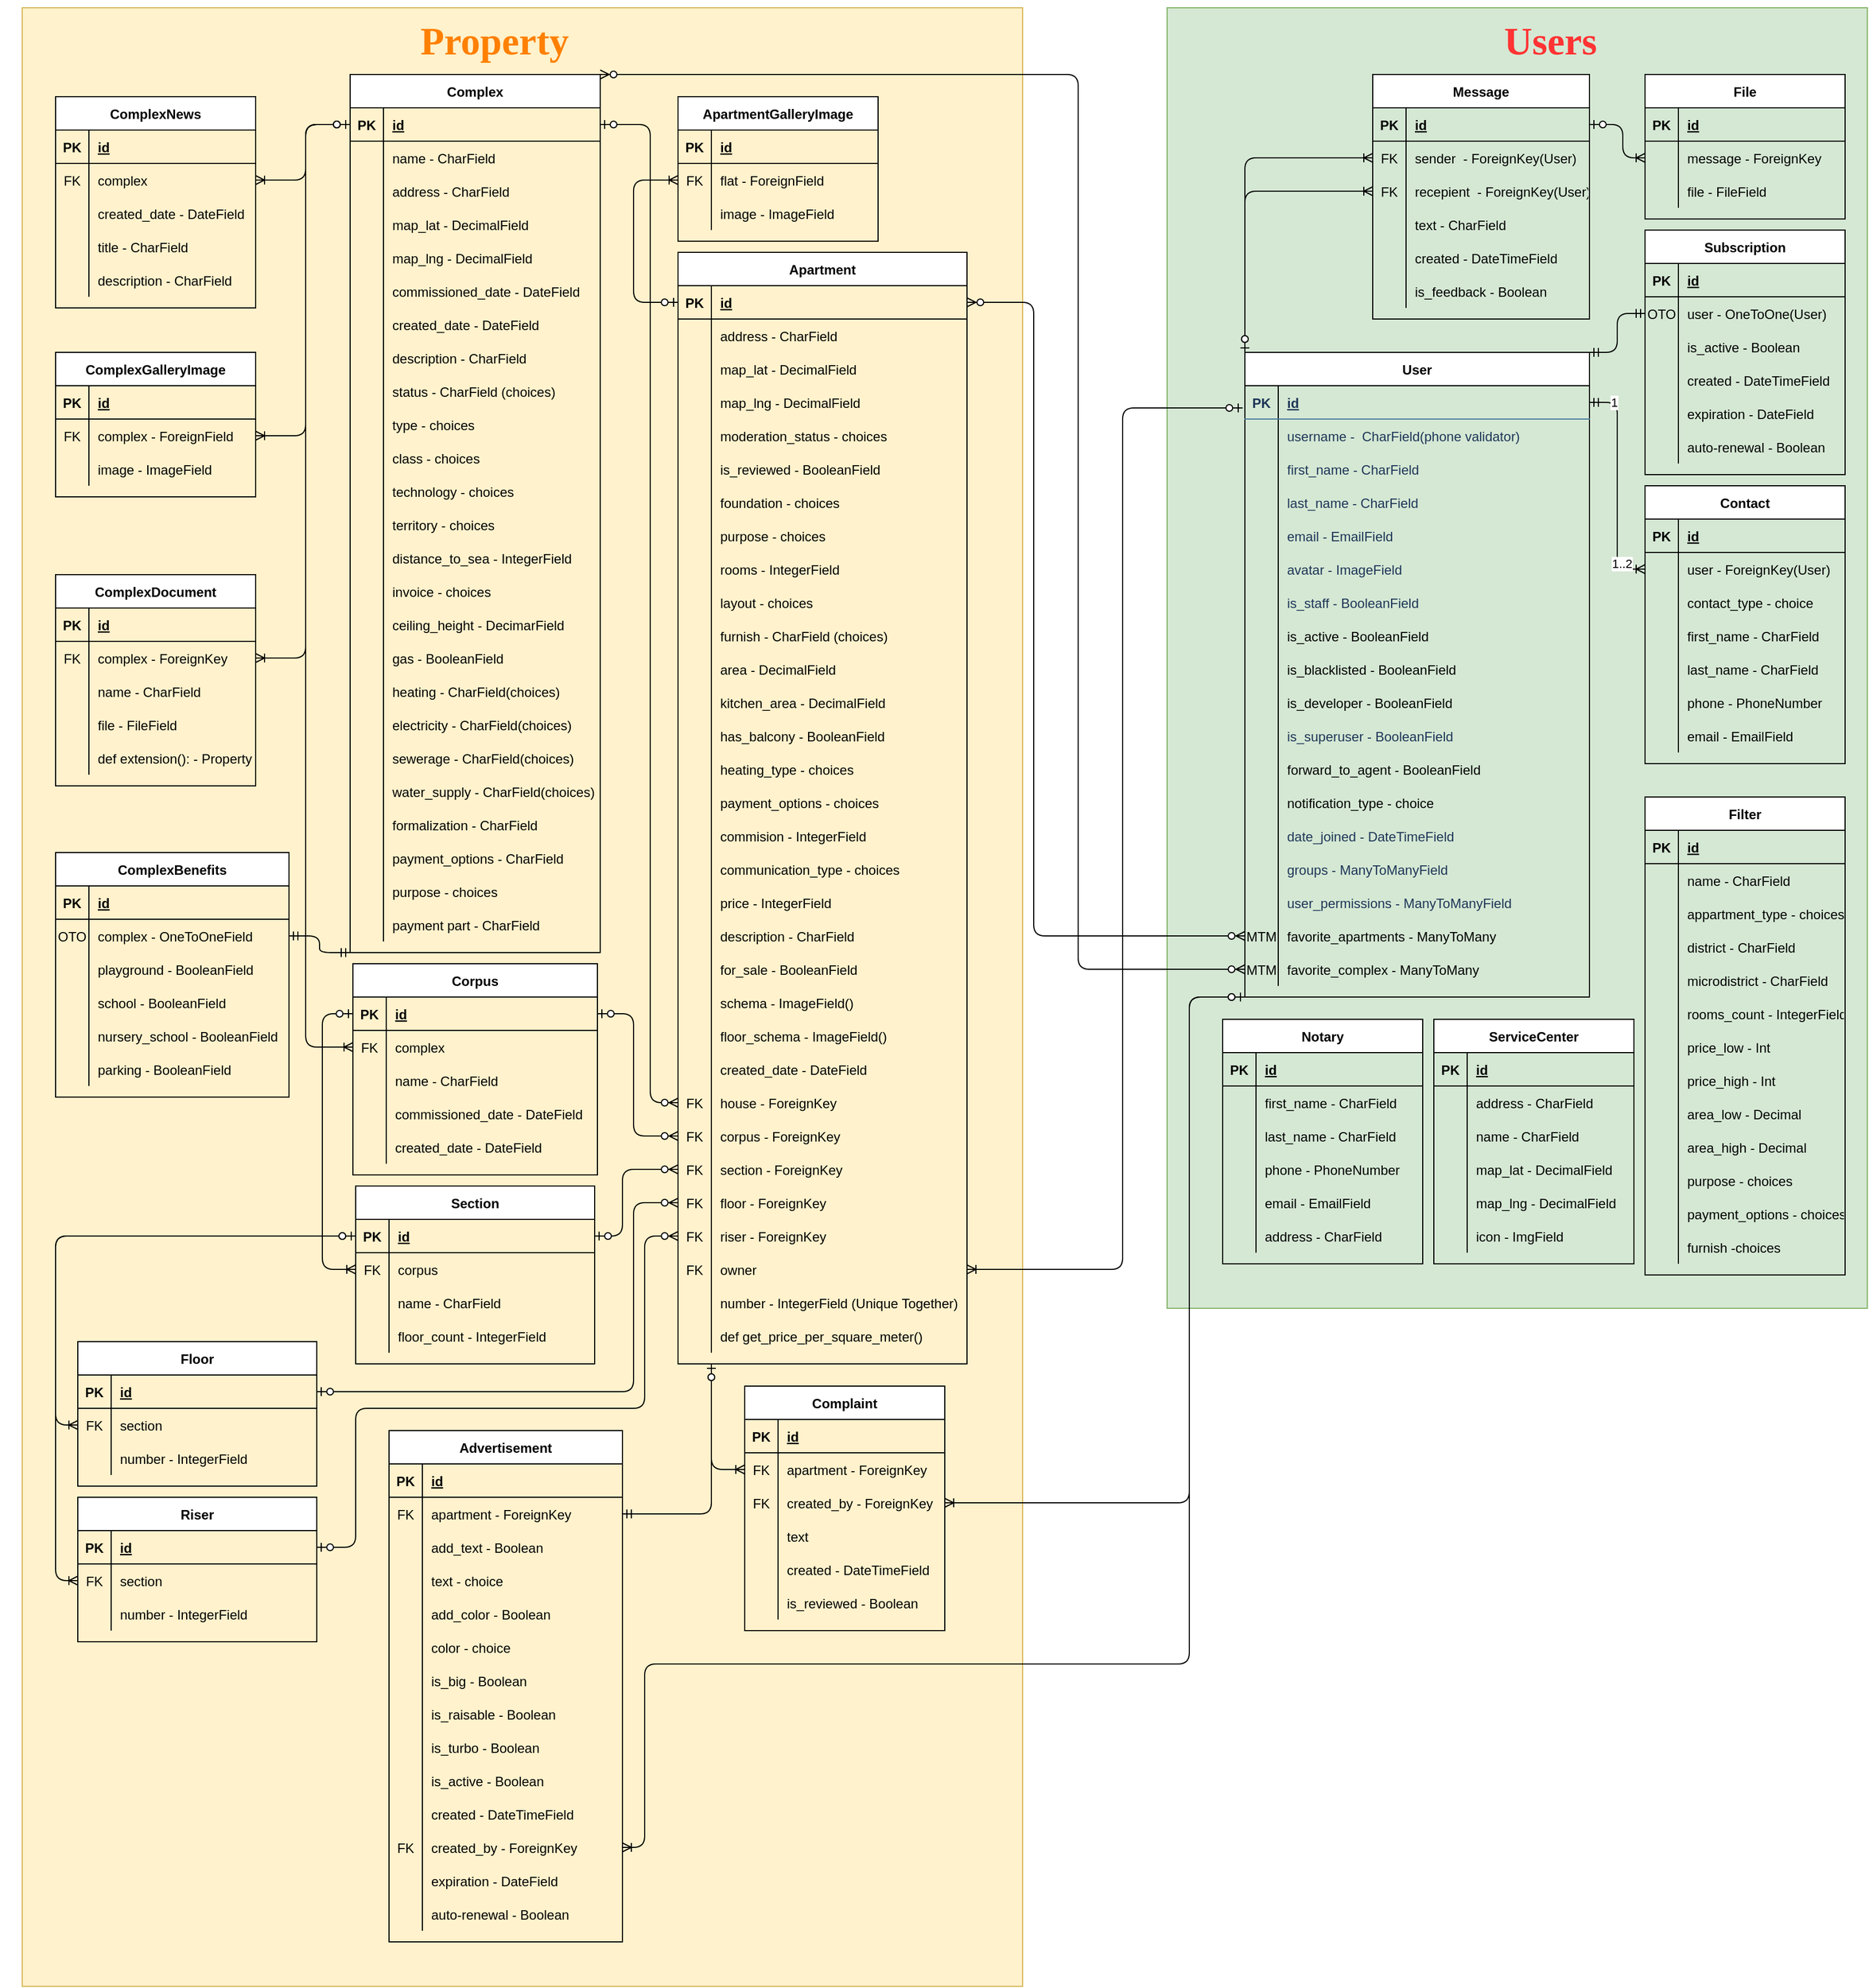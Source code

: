 <mxfile version="14.6.13" type="device"><diagram id="R2lEEEUBdFMjLlhIrx00" name="Page-1"><mxGraphModel dx="4069" dy="2271" grid="1" gridSize="10" guides="1" tooltips="1" connect="1" arrows="1" fold="1" page="1" pageScale="1" pageWidth="850" pageHeight="1100" math="0" shadow="0" extFonts="Permanent Marker^https://fonts.googleapis.com/css?family=Permanent+Marker"><root><mxCell id="0"/><mxCell id="1" parent="0"/><mxCell id="Law01RX6GA0SZRBZjCX0-242" value="" style="rounded=0;whiteSpace=wrap;html=1;fillColor=#fff2cc;strokeColor=#d6b656;" vertex="1" parent="1"><mxGeometry x="30" y="10" width="900" height="1780" as="geometry"/></mxCell><mxCell id="Law01RX6GA0SZRBZjCX0-244" value="" style="group;" vertex="1" connectable="0" parent="1"><mxGeometry x="10" y="70" width="915" height="1680" as="geometry"/></mxCell><mxCell id="kU974_UNLZX-nz61Zuly-1" value="Apartment" style="shape=table;startSize=30;container=1;collapsible=1;childLayout=tableLayout;fixedRows=1;rowLines=0;fontStyle=1;align=center;resizeLast=1;" parent="Law01RX6GA0SZRBZjCX0-244" vertex="1"><mxGeometry x="610" y="160" width="260" height="1000" as="geometry"/></mxCell><mxCell id="kU974_UNLZX-nz61Zuly-2" value="" style="shape=partialRectangle;collapsible=0;dropTarget=0;pointerEvents=0;fillColor=none;top=0;left=0;bottom=1;right=0;points=[[0,0.5],[1,0.5]];portConstraint=eastwest;" parent="kU974_UNLZX-nz61Zuly-1" vertex="1"><mxGeometry y="30" width="260" height="30" as="geometry"/></mxCell><mxCell id="kU974_UNLZX-nz61Zuly-3" value="PK" style="shape=partialRectangle;connectable=0;fillColor=none;top=0;left=0;bottom=0;right=0;fontStyle=1;overflow=hidden;" parent="kU974_UNLZX-nz61Zuly-2" vertex="1"><mxGeometry width="30" height="30" as="geometry"/></mxCell><mxCell id="kU974_UNLZX-nz61Zuly-4" value="id" style="shape=partialRectangle;connectable=0;fillColor=none;top=0;left=0;bottom=0;right=0;align=left;spacingLeft=6;fontStyle=5;overflow=hidden;" parent="kU974_UNLZX-nz61Zuly-2" vertex="1"><mxGeometry x="30" width="230" height="30" as="geometry"/></mxCell><mxCell id="Law01RX6GA0SZRBZjCX0-18" value="" style="shape=partialRectangle;collapsible=0;dropTarget=0;pointerEvents=0;fillColor=none;top=0;left=0;bottom=0;right=0;points=[[0,0.5],[1,0.5]];portConstraint=eastwest;" vertex="1" parent="kU974_UNLZX-nz61Zuly-1"><mxGeometry y="60" width="260" height="30" as="geometry"/></mxCell><mxCell id="Law01RX6GA0SZRBZjCX0-19" value="" style="shape=partialRectangle;connectable=0;fillColor=none;top=0;left=0;bottom=0;right=0;editable=1;overflow=hidden;" vertex="1" parent="Law01RX6GA0SZRBZjCX0-18"><mxGeometry width="30" height="30" as="geometry"/></mxCell><mxCell id="Law01RX6GA0SZRBZjCX0-20" value="address - CharField" style="shape=partialRectangle;connectable=0;fillColor=none;top=0;left=0;bottom=0;right=0;align=left;spacingLeft=6;overflow=hidden;" vertex="1" parent="Law01RX6GA0SZRBZjCX0-18"><mxGeometry x="30" width="230" height="30" as="geometry"/></mxCell><mxCell id="Law01RX6GA0SZRBZjCX0-21" value="" style="shape=partialRectangle;collapsible=0;dropTarget=0;pointerEvents=0;fillColor=none;top=0;left=0;bottom=0;right=0;points=[[0,0.5],[1,0.5]];portConstraint=eastwest;" vertex="1" parent="kU974_UNLZX-nz61Zuly-1"><mxGeometry y="90" width="260" height="30" as="geometry"/></mxCell><mxCell id="Law01RX6GA0SZRBZjCX0-22" value="" style="shape=partialRectangle;connectable=0;fillColor=none;top=0;left=0;bottom=0;right=0;editable=1;overflow=hidden;" vertex="1" parent="Law01RX6GA0SZRBZjCX0-21"><mxGeometry width="30" height="30" as="geometry"/></mxCell><mxCell id="Law01RX6GA0SZRBZjCX0-23" value="map_lat - DecimalField" style="shape=partialRectangle;connectable=0;fillColor=none;top=0;left=0;bottom=0;right=0;align=left;spacingLeft=6;overflow=hidden;" vertex="1" parent="Law01RX6GA0SZRBZjCX0-21"><mxGeometry x="30" width="230" height="30" as="geometry"/></mxCell><mxCell id="Law01RX6GA0SZRBZjCX0-24" value="" style="shape=partialRectangle;collapsible=0;dropTarget=0;pointerEvents=0;fillColor=none;top=0;left=0;bottom=0;right=0;points=[[0,0.5],[1,0.5]];portConstraint=eastwest;" vertex="1" parent="kU974_UNLZX-nz61Zuly-1"><mxGeometry y="120" width="260" height="30" as="geometry"/></mxCell><mxCell id="Law01RX6GA0SZRBZjCX0-25" value="" style="shape=partialRectangle;connectable=0;fillColor=none;top=0;left=0;bottom=0;right=0;editable=1;overflow=hidden;" vertex="1" parent="Law01RX6GA0SZRBZjCX0-24"><mxGeometry width="30" height="30" as="geometry"/></mxCell><mxCell id="Law01RX6GA0SZRBZjCX0-26" value="map_lng - DecimalField" style="shape=partialRectangle;connectable=0;fillColor=none;top=0;left=0;bottom=0;right=0;align=left;spacingLeft=6;overflow=hidden;" vertex="1" parent="Law01RX6GA0SZRBZjCX0-24"><mxGeometry x="30" width="230" height="30" as="geometry"/></mxCell><mxCell id="Law01RX6GA0SZRBZjCX0-232" value="" style="shape=partialRectangle;collapsible=0;dropTarget=0;pointerEvents=0;fillColor=none;top=0;left=0;bottom=0;right=0;points=[[0,0.5],[1,0.5]];portConstraint=eastwest;" vertex="1" parent="kU974_UNLZX-nz61Zuly-1"><mxGeometry y="150" width="260" height="30" as="geometry"/></mxCell><mxCell id="Law01RX6GA0SZRBZjCX0-233" value="" style="shape=partialRectangle;connectable=0;fillColor=none;top=0;left=0;bottom=0;right=0;editable=1;overflow=hidden;" vertex="1" parent="Law01RX6GA0SZRBZjCX0-232"><mxGeometry width="30" height="30" as="geometry"/></mxCell><mxCell id="Law01RX6GA0SZRBZjCX0-234" value="moderation_status - choices" style="shape=partialRectangle;connectable=0;fillColor=none;top=0;left=0;bottom=0;right=0;align=left;spacingLeft=6;overflow=hidden;" vertex="1" parent="Law01RX6GA0SZRBZjCX0-232"><mxGeometry x="30" width="230" height="30" as="geometry"/></mxCell><mxCell id="Law01RX6GA0SZRBZjCX0-216" value="" style="shape=partialRectangle;collapsible=0;dropTarget=0;pointerEvents=0;fillColor=none;top=0;left=0;bottom=0;right=0;points=[[0,0.5],[1,0.5]];portConstraint=eastwest;" vertex="1" parent="kU974_UNLZX-nz61Zuly-1"><mxGeometry y="180" width="260" height="30" as="geometry"/></mxCell><mxCell id="Law01RX6GA0SZRBZjCX0-217" value="" style="shape=partialRectangle;connectable=0;fillColor=none;top=0;left=0;bottom=0;right=0;editable=1;overflow=hidden;" vertex="1" parent="Law01RX6GA0SZRBZjCX0-216"><mxGeometry width="30" height="30" as="geometry"/></mxCell><mxCell id="Law01RX6GA0SZRBZjCX0-218" value="is_reviewed - BooleanField" style="shape=partialRectangle;connectable=0;fillColor=none;top=0;left=0;bottom=0;right=0;align=left;spacingLeft=6;overflow=hidden;" vertex="1" parent="Law01RX6GA0SZRBZjCX0-216"><mxGeometry x="30" width="230" height="30" as="geometry"/></mxCell><mxCell id="Law01RX6GA0SZRBZjCX0-30" value="" style="shape=partialRectangle;collapsible=0;dropTarget=0;pointerEvents=0;fillColor=none;top=0;left=0;bottom=0;right=0;points=[[0,0.5],[1,0.5]];portConstraint=eastwest;" vertex="1" parent="kU974_UNLZX-nz61Zuly-1"><mxGeometry y="210" width="260" height="30" as="geometry"/></mxCell><mxCell id="Law01RX6GA0SZRBZjCX0-31" value="" style="shape=partialRectangle;connectable=0;fillColor=none;top=0;left=0;bottom=0;right=0;editable=1;overflow=hidden;" vertex="1" parent="Law01RX6GA0SZRBZjCX0-30"><mxGeometry width="30" height="30" as="geometry"/></mxCell><mxCell id="Law01RX6GA0SZRBZjCX0-32" value="foundation - choices" style="shape=partialRectangle;connectable=0;fillColor=none;top=0;left=0;bottom=0;right=0;align=left;spacingLeft=6;overflow=hidden;" vertex="1" parent="Law01RX6GA0SZRBZjCX0-30"><mxGeometry x="30" width="230" height="30" as="geometry"/></mxCell><mxCell id="Law01RX6GA0SZRBZjCX0-27" value="" style="shape=partialRectangle;collapsible=0;dropTarget=0;pointerEvents=0;fillColor=none;top=0;left=0;bottom=0;right=0;points=[[0,0.5],[1,0.5]];portConstraint=eastwest;" vertex="1" parent="kU974_UNLZX-nz61Zuly-1"><mxGeometry y="240" width="260" height="30" as="geometry"/></mxCell><mxCell id="Law01RX6GA0SZRBZjCX0-28" value="" style="shape=partialRectangle;connectable=0;fillColor=none;top=0;left=0;bottom=0;right=0;editable=1;overflow=hidden;" vertex="1" parent="Law01RX6GA0SZRBZjCX0-27"><mxGeometry width="30" height="30" as="geometry"/></mxCell><mxCell id="Law01RX6GA0SZRBZjCX0-29" value="purpose - choices" style="shape=partialRectangle;connectable=0;fillColor=none;top=0;left=0;bottom=0;right=0;align=left;spacingLeft=6;overflow=hidden;" vertex="1" parent="Law01RX6GA0SZRBZjCX0-27"><mxGeometry x="30" width="230" height="30" as="geometry"/></mxCell><mxCell id="kU974_UNLZX-nz61Zuly-11" value="" style="shape=partialRectangle;collapsible=0;dropTarget=0;pointerEvents=0;fillColor=none;top=0;left=0;bottom=0;right=0;points=[[0,0.5],[1,0.5]];portConstraint=eastwest;" parent="kU974_UNLZX-nz61Zuly-1" vertex="1"><mxGeometry y="270" width="260" height="30" as="geometry"/></mxCell><mxCell id="kU974_UNLZX-nz61Zuly-12" value="" style="shape=partialRectangle;connectable=0;fillColor=none;top=0;left=0;bottom=0;right=0;editable=1;overflow=hidden;" parent="kU974_UNLZX-nz61Zuly-11" vertex="1"><mxGeometry width="30" height="30" as="geometry"/></mxCell><mxCell id="kU974_UNLZX-nz61Zuly-13" value="rooms - IntegerField" style="shape=partialRectangle;connectable=0;fillColor=none;top=0;left=0;bottom=0;right=0;align=left;spacingLeft=6;overflow=hidden;" parent="kU974_UNLZX-nz61Zuly-11" vertex="1"><mxGeometry x="30" width="230" height="30" as="geometry"/></mxCell><mxCell id="Law01RX6GA0SZRBZjCX0-33" value="" style="shape=partialRectangle;collapsible=0;dropTarget=0;pointerEvents=0;fillColor=none;top=0;left=0;bottom=0;right=0;points=[[0,0.5],[1,0.5]];portConstraint=eastwest;" vertex="1" parent="kU974_UNLZX-nz61Zuly-1"><mxGeometry y="300" width="260" height="30" as="geometry"/></mxCell><mxCell id="Law01RX6GA0SZRBZjCX0-34" value="" style="shape=partialRectangle;connectable=0;fillColor=none;top=0;left=0;bottom=0;right=0;editable=1;overflow=hidden;" vertex="1" parent="Law01RX6GA0SZRBZjCX0-33"><mxGeometry width="30" height="30" as="geometry"/></mxCell><mxCell id="Law01RX6GA0SZRBZjCX0-35" value="layout - choices" style="shape=partialRectangle;connectable=0;fillColor=none;top=0;left=0;bottom=0;right=0;align=left;spacingLeft=6;overflow=hidden;" vertex="1" parent="Law01RX6GA0SZRBZjCX0-33"><mxGeometry x="30" width="230" height="30" as="geometry"/></mxCell><mxCell id="kU974_UNLZX-nz61Zuly-35" value="" style="shape=partialRectangle;collapsible=0;dropTarget=0;pointerEvents=0;fillColor=none;top=0;left=0;bottom=0;right=0;points=[[0,0.5],[1,0.5]];portConstraint=eastwest;" parent="kU974_UNLZX-nz61Zuly-1" vertex="1"><mxGeometry y="330" width="260" height="30" as="geometry"/></mxCell><mxCell id="kU974_UNLZX-nz61Zuly-36" value="" style="shape=partialRectangle;connectable=0;fillColor=none;top=0;left=0;bottom=0;right=0;editable=1;overflow=hidden;" parent="kU974_UNLZX-nz61Zuly-35" vertex="1"><mxGeometry width="30" height="30" as="geometry"/></mxCell><mxCell id="kU974_UNLZX-nz61Zuly-37" value="furnish - CharField (choices)" style="shape=partialRectangle;connectable=0;fillColor=none;top=0;left=0;bottom=0;right=0;align=left;spacingLeft=6;overflow=hidden;" parent="kU974_UNLZX-nz61Zuly-35" vertex="1"><mxGeometry x="30" width="230" height="30" as="geometry"/></mxCell><mxCell id="kU974_UNLZX-nz61Zuly-26" value="" style="shape=partialRectangle;collapsible=0;dropTarget=0;pointerEvents=0;fillColor=none;top=0;left=0;bottom=0;right=0;points=[[0,0.5],[1,0.5]];portConstraint=eastwest;" parent="kU974_UNLZX-nz61Zuly-1" vertex="1"><mxGeometry y="360" width="260" height="30" as="geometry"/></mxCell><mxCell id="kU974_UNLZX-nz61Zuly-27" value="" style="shape=partialRectangle;connectable=0;fillColor=none;top=0;left=0;bottom=0;right=0;editable=1;overflow=hidden;" parent="kU974_UNLZX-nz61Zuly-26" vertex="1"><mxGeometry width="30" height="30" as="geometry"/></mxCell><mxCell id="kU974_UNLZX-nz61Zuly-28" value="area - DecimalField" style="shape=partialRectangle;connectable=0;fillColor=none;top=0;left=0;bottom=0;right=0;align=left;spacingLeft=6;overflow=hidden;" parent="kU974_UNLZX-nz61Zuly-26" vertex="1"><mxGeometry x="30" width="230" height="30" as="geometry"/></mxCell><mxCell id="Law01RX6GA0SZRBZjCX0-36" value="" style="shape=partialRectangle;collapsible=0;dropTarget=0;pointerEvents=0;fillColor=none;top=0;left=0;bottom=0;right=0;points=[[0,0.5],[1,0.5]];portConstraint=eastwest;" vertex="1" parent="kU974_UNLZX-nz61Zuly-1"><mxGeometry y="390" width="260" height="30" as="geometry"/></mxCell><mxCell id="Law01RX6GA0SZRBZjCX0-37" value="" style="shape=partialRectangle;connectable=0;fillColor=none;top=0;left=0;bottom=0;right=0;editable=1;overflow=hidden;" vertex="1" parent="Law01RX6GA0SZRBZjCX0-36"><mxGeometry width="30" height="30" as="geometry"/></mxCell><mxCell id="Law01RX6GA0SZRBZjCX0-38" value="kitchen_area - DecimalField" style="shape=partialRectangle;connectable=0;fillColor=none;top=0;left=0;bottom=0;right=0;align=left;spacingLeft=6;overflow=hidden;" vertex="1" parent="Law01RX6GA0SZRBZjCX0-36"><mxGeometry x="30" width="230" height="30" as="geometry"/></mxCell><mxCell id="Law01RX6GA0SZRBZjCX0-39" value="" style="shape=partialRectangle;collapsible=0;dropTarget=0;pointerEvents=0;fillColor=none;top=0;left=0;bottom=0;right=0;points=[[0,0.5],[1,0.5]];portConstraint=eastwest;" vertex="1" parent="kU974_UNLZX-nz61Zuly-1"><mxGeometry y="420" width="260" height="30" as="geometry"/></mxCell><mxCell id="Law01RX6GA0SZRBZjCX0-40" value="" style="shape=partialRectangle;connectable=0;fillColor=none;top=0;left=0;bottom=0;right=0;editable=1;overflow=hidden;" vertex="1" parent="Law01RX6GA0SZRBZjCX0-39"><mxGeometry width="30" height="30" as="geometry"/></mxCell><mxCell id="Law01RX6GA0SZRBZjCX0-41" value="has_balcony - BooleanField" style="shape=partialRectangle;connectable=0;fillColor=none;top=0;left=0;bottom=0;right=0;align=left;spacingLeft=6;overflow=hidden;" vertex="1" parent="Law01RX6GA0SZRBZjCX0-39"><mxGeometry x="30" width="230" height="30" as="geometry"/></mxCell><mxCell id="Law01RX6GA0SZRBZjCX0-42" value="" style="shape=partialRectangle;collapsible=0;dropTarget=0;pointerEvents=0;fillColor=none;top=0;left=0;bottom=0;right=0;points=[[0,0.5],[1,0.5]];portConstraint=eastwest;" vertex="1" parent="kU974_UNLZX-nz61Zuly-1"><mxGeometry y="450" width="260" height="30" as="geometry"/></mxCell><mxCell id="Law01RX6GA0SZRBZjCX0-43" value="" style="shape=partialRectangle;connectable=0;fillColor=none;top=0;left=0;bottom=0;right=0;editable=1;overflow=hidden;" vertex="1" parent="Law01RX6GA0SZRBZjCX0-42"><mxGeometry width="30" height="30" as="geometry"/></mxCell><mxCell id="Law01RX6GA0SZRBZjCX0-44" value="heating_type - choices" style="shape=partialRectangle;connectable=0;fillColor=none;top=0;left=0;bottom=0;right=0;align=left;spacingLeft=6;overflow=hidden;" vertex="1" parent="Law01RX6GA0SZRBZjCX0-42"><mxGeometry x="30" width="230" height="30" as="geometry"/></mxCell><mxCell id="Law01RX6GA0SZRBZjCX0-45" value="" style="shape=partialRectangle;collapsible=0;dropTarget=0;pointerEvents=0;fillColor=none;top=0;left=0;bottom=0;right=0;points=[[0,0.5],[1,0.5]];portConstraint=eastwest;" vertex="1" parent="kU974_UNLZX-nz61Zuly-1"><mxGeometry y="480" width="260" height="30" as="geometry"/></mxCell><mxCell id="Law01RX6GA0SZRBZjCX0-46" value="" style="shape=partialRectangle;connectable=0;fillColor=none;top=0;left=0;bottom=0;right=0;editable=1;overflow=hidden;" vertex="1" parent="Law01RX6GA0SZRBZjCX0-45"><mxGeometry width="30" height="30" as="geometry"/></mxCell><mxCell id="Law01RX6GA0SZRBZjCX0-47" value="payment_options - choices" style="shape=partialRectangle;connectable=0;fillColor=none;top=0;left=0;bottom=0;right=0;align=left;spacingLeft=6;overflow=hidden;" vertex="1" parent="Law01RX6GA0SZRBZjCX0-45"><mxGeometry x="30" width="230" height="30" as="geometry"/></mxCell><mxCell id="Law01RX6GA0SZRBZjCX0-48" value="" style="shape=partialRectangle;collapsible=0;dropTarget=0;pointerEvents=0;fillColor=none;top=0;left=0;bottom=0;right=0;points=[[0,0.5],[1,0.5]];portConstraint=eastwest;" vertex="1" parent="kU974_UNLZX-nz61Zuly-1"><mxGeometry y="510" width="260" height="30" as="geometry"/></mxCell><mxCell id="Law01RX6GA0SZRBZjCX0-49" value="" style="shape=partialRectangle;connectable=0;fillColor=none;top=0;left=0;bottom=0;right=0;editable=1;overflow=hidden;" vertex="1" parent="Law01RX6GA0SZRBZjCX0-48"><mxGeometry width="30" height="30" as="geometry"/></mxCell><mxCell id="Law01RX6GA0SZRBZjCX0-50" value="commision - IntegerField" style="shape=partialRectangle;connectable=0;fillColor=none;top=0;left=0;bottom=0;right=0;align=left;spacingLeft=6;overflow=hidden;" vertex="1" parent="Law01RX6GA0SZRBZjCX0-48"><mxGeometry x="30" width="230" height="30" as="geometry"/></mxCell><mxCell id="Law01RX6GA0SZRBZjCX0-54" value="" style="shape=partialRectangle;collapsible=0;dropTarget=0;pointerEvents=0;fillColor=none;top=0;left=0;bottom=0;right=0;points=[[0,0.5],[1,0.5]];portConstraint=eastwest;" vertex="1" parent="kU974_UNLZX-nz61Zuly-1"><mxGeometry y="540" width="260" height="30" as="geometry"/></mxCell><mxCell id="Law01RX6GA0SZRBZjCX0-55" value="" style="shape=partialRectangle;connectable=0;fillColor=none;top=0;left=0;bottom=0;right=0;editable=1;overflow=hidden;" vertex="1" parent="Law01RX6GA0SZRBZjCX0-54"><mxGeometry width="30" height="30" as="geometry"/></mxCell><mxCell id="Law01RX6GA0SZRBZjCX0-56" value="communication_type - choices" style="shape=partialRectangle;connectable=0;fillColor=none;top=0;left=0;bottom=0;right=0;align=left;spacingLeft=6;overflow=hidden;" vertex="1" parent="Law01RX6GA0SZRBZjCX0-54"><mxGeometry x="30" width="230" height="30" as="geometry"/></mxCell><mxCell id="kU974_UNLZX-nz61Zuly-8" value="" style="shape=partialRectangle;collapsible=0;dropTarget=0;pointerEvents=0;fillColor=none;top=0;left=0;bottom=0;right=0;points=[[0,0.5],[1,0.5]];portConstraint=eastwest;" parent="kU974_UNLZX-nz61Zuly-1" vertex="1"><mxGeometry y="570" width="260" height="30" as="geometry"/></mxCell><mxCell id="kU974_UNLZX-nz61Zuly-9" value="" style="shape=partialRectangle;connectable=0;fillColor=none;top=0;left=0;bottom=0;right=0;editable=1;overflow=hidden;" parent="kU974_UNLZX-nz61Zuly-8" vertex="1"><mxGeometry width="30" height="30" as="geometry"/></mxCell><mxCell id="kU974_UNLZX-nz61Zuly-10" value="price - IntegerField" style="shape=partialRectangle;connectable=0;fillColor=none;top=0;left=0;bottom=0;right=0;align=left;spacingLeft=6;overflow=hidden;" parent="kU974_UNLZX-nz61Zuly-8" vertex="1"><mxGeometry x="30" width="230" height="30" as="geometry"/></mxCell><mxCell id="Law01RX6GA0SZRBZjCX0-51" value="" style="shape=partialRectangle;collapsible=0;dropTarget=0;pointerEvents=0;fillColor=none;top=0;left=0;bottom=0;right=0;points=[[0,0.5],[1,0.5]];portConstraint=eastwest;" vertex="1" parent="kU974_UNLZX-nz61Zuly-1"><mxGeometry y="600" width="260" height="30" as="geometry"/></mxCell><mxCell id="Law01RX6GA0SZRBZjCX0-52" value="" style="shape=partialRectangle;connectable=0;fillColor=none;top=0;left=0;bottom=0;right=0;editable=1;overflow=hidden;" vertex="1" parent="Law01RX6GA0SZRBZjCX0-51"><mxGeometry width="30" height="30" as="geometry"/></mxCell><mxCell id="Law01RX6GA0SZRBZjCX0-53" value="description - CharField" style="shape=partialRectangle;connectable=0;fillColor=none;top=0;left=0;bottom=0;right=0;align=left;spacingLeft=6;overflow=hidden;" vertex="1" parent="Law01RX6GA0SZRBZjCX0-51"><mxGeometry x="30" width="230" height="30" as="geometry"/></mxCell><mxCell id="kU974_UNLZX-nz61Zuly-38" value="" style="shape=partialRectangle;collapsible=0;dropTarget=0;pointerEvents=0;fillColor=none;top=0;left=0;bottom=0;right=0;points=[[0,0.5],[1,0.5]];portConstraint=eastwest;" parent="kU974_UNLZX-nz61Zuly-1" vertex="1"><mxGeometry y="630" width="260" height="30" as="geometry"/></mxCell><mxCell id="kU974_UNLZX-nz61Zuly-39" value="" style="shape=partialRectangle;connectable=0;fillColor=none;top=0;left=0;bottom=0;right=0;editable=1;overflow=hidden;" parent="kU974_UNLZX-nz61Zuly-38" vertex="1"><mxGeometry width="30" height="30" as="geometry"/></mxCell><mxCell id="kU974_UNLZX-nz61Zuly-40" value="for_sale - BooleanField" style="shape=partialRectangle;connectable=0;fillColor=none;top=0;left=0;bottom=0;right=0;align=left;spacingLeft=6;overflow=hidden;" parent="kU974_UNLZX-nz61Zuly-38" vertex="1"><mxGeometry x="30" width="230" height="30" as="geometry"/></mxCell><mxCell id="kU974_UNLZX-nz61Zuly-54" value="" style="shape=partialRectangle;collapsible=0;dropTarget=0;pointerEvents=0;fillColor=none;top=0;left=0;bottom=0;right=0;points=[[0,0.5],[1,0.5]];portConstraint=eastwest;" parent="kU974_UNLZX-nz61Zuly-1" vertex="1"><mxGeometry y="660" width="260" height="30" as="geometry"/></mxCell><mxCell id="kU974_UNLZX-nz61Zuly-55" value="" style="shape=partialRectangle;connectable=0;fillColor=none;top=0;left=0;bottom=0;right=0;editable=1;overflow=hidden;" parent="kU974_UNLZX-nz61Zuly-54" vertex="1"><mxGeometry width="30" height="30" as="geometry"/></mxCell><mxCell id="kU974_UNLZX-nz61Zuly-56" value="schema - ImageField()" style="shape=partialRectangle;connectable=0;fillColor=none;top=0;left=0;bottom=0;right=0;align=left;spacingLeft=6;overflow=hidden;" parent="kU974_UNLZX-nz61Zuly-54" vertex="1"><mxGeometry x="30" width="230" height="30" as="geometry"/></mxCell><mxCell id="kU974_UNLZX-nz61Zuly-57" value="" style="shape=partialRectangle;collapsible=0;dropTarget=0;pointerEvents=0;fillColor=none;top=0;left=0;bottom=0;right=0;points=[[0,0.5],[1,0.5]];portConstraint=eastwest;" parent="kU974_UNLZX-nz61Zuly-1" vertex="1"><mxGeometry y="690" width="260" height="30" as="geometry"/></mxCell><mxCell id="kU974_UNLZX-nz61Zuly-58" value="" style="shape=partialRectangle;connectable=0;fillColor=none;top=0;left=0;bottom=0;right=0;editable=1;overflow=hidden;" parent="kU974_UNLZX-nz61Zuly-57" vertex="1"><mxGeometry width="30" height="30" as="geometry"/></mxCell><mxCell id="kU974_UNLZX-nz61Zuly-59" value="floor_schema - ImageField()" style="shape=partialRectangle;connectable=0;fillColor=none;top=0;left=0;bottom=0;right=0;align=left;spacingLeft=6;overflow=hidden;" parent="kU974_UNLZX-nz61Zuly-57" vertex="1"><mxGeometry x="30" width="230" height="30" as="geometry"/></mxCell><mxCell id="kU974_UNLZX-nz61Zuly-63" value="" style="shape=partialRectangle;collapsible=0;dropTarget=0;pointerEvents=0;fillColor=none;top=0;left=0;bottom=0;right=0;points=[[0,0.5],[1,0.5]];portConstraint=eastwest;" parent="kU974_UNLZX-nz61Zuly-1" vertex="1"><mxGeometry y="720" width="260" height="30" as="geometry"/></mxCell><mxCell id="kU974_UNLZX-nz61Zuly-64" value="" style="shape=partialRectangle;connectable=0;fillColor=none;top=0;left=0;bottom=0;right=0;editable=1;overflow=hidden;" parent="kU974_UNLZX-nz61Zuly-63" vertex="1"><mxGeometry width="30" height="30" as="geometry"/></mxCell><mxCell id="kU974_UNLZX-nz61Zuly-65" value="created_date - DateField" style="shape=partialRectangle;connectable=0;fillColor=none;top=0;left=0;bottom=0;right=0;align=left;spacingLeft=6;overflow=hidden;" parent="kU974_UNLZX-nz61Zuly-63" vertex="1"><mxGeometry x="30" width="230" height="30" as="geometry"/></mxCell><mxCell id="KyWfQdbmqvqQsfbcWeOR-140" value="" style="shape=partialRectangle;collapsible=0;dropTarget=0;pointerEvents=0;fillColor=none;top=0;left=0;bottom=0;right=0;points=[[0,0.5],[1,0.5]];portConstraint=eastwest;" parent="kU974_UNLZX-nz61Zuly-1" vertex="1"><mxGeometry y="750" width="260" height="30" as="geometry"/></mxCell><mxCell id="KyWfQdbmqvqQsfbcWeOR-141" value="FK" style="shape=partialRectangle;connectable=0;fillColor=none;top=0;left=0;bottom=0;right=0;fontStyle=0;overflow=hidden;" parent="KyWfQdbmqvqQsfbcWeOR-140" vertex="1"><mxGeometry width="30" height="30" as="geometry"/></mxCell><mxCell id="KyWfQdbmqvqQsfbcWeOR-142" value="house - ForeignKey" style="shape=partialRectangle;connectable=0;fillColor=none;top=0;left=0;bottom=0;right=0;align=left;spacingLeft=6;fontStyle=0;overflow=hidden;" parent="KyWfQdbmqvqQsfbcWeOR-140" vertex="1"><mxGeometry x="30" width="230" height="30" as="geometry"/></mxCell><mxCell id="kU974_UNLZX-nz61Zuly-14" value="" style="shape=partialRectangle;collapsible=0;dropTarget=0;pointerEvents=0;fillColor=none;top=0;left=0;bottom=0;right=0;points=[[0,0.5],[1,0.5]];portConstraint=eastwest;" parent="kU974_UNLZX-nz61Zuly-1" vertex="1"><mxGeometry y="780" width="260" height="30" as="geometry"/></mxCell><mxCell id="kU974_UNLZX-nz61Zuly-15" value="FK" style="shape=partialRectangle;connectable=0;fillColor=none;top=0;left=0;bottom=0;right=0;fontStyle=0;overflow=hidden;" parent="kU974_UNLZX-nz61Zuly-14" vertex="1"><mxGeometry width="30" height="30" as="geometry"/></mxCell><mxCell id="kU974_UNLZX-nz61Zuly-16" value="corpus - ForeignKey" style="shape=partialRectangle;connectable=0;fillColor=none;top=0;left=0;bottom=0;right=0;align=left;spacingLeft=6;fontStyle=0;overflow=hidden;" parent="kU974_UNLZX-nz61Zuly-14" vertex="1"><mxGeometry x="30" width="230" height="30" as="geometry"/></mxCell><mxCell id="kU974_UNLZX-nz61Zuly-17" value="" style="shape=partialRectangle;collapsible=0;dropTarget=0;pointerEvents=0;fillColor=none;top=0;left=0;bottom=0;right=0;points=[[0,0.5],[1,0.5]];portConstraint=eastwest;" parent="kU974_UNLZX-nz61Zuly-1" vertex="1"><mxGeometry y="810" width="260" height="30" as="geometry"/></mxCell><mxCell id="kU974_UNLZX-nz61Zuly-18" value="FK" style="shape=partialRectangle;connectable=0;fillColor=none;top=0;left=0;bottom=0;right=0;fontStyle=0;overflow=hidden;" parent="kU974_UNLZX-nz61Zuly-17" vertex="1"><mxGeometry width="30" height="30" as="geometry"/></mxCell><mxCell id="kU974_UNLZX-nz61Zuly-19" value="section - ForeignKey" style="shape=partialRectangle;connectable=0;fillColor=none;top=0;left=0;bottom=0;right=0;align=left;spacingLeft=6;fontStyle=0;overflow=hidden;" parent="kU974_UNLZX-nz61Zuly-17" vertex="1"><mxGeometry x="30" width="230" height="30" as="geometry"/></mxCell><mxCell id="kU974_UNLZX-nz61Zuly-20" value="" style="shape=partialRectangle;collapsible=0;dropTarget=0;pointerEvents=0;fillColor=none;top=0;left=0;bottom=0;right=0;points=[[0,0.5],[1,0.5]];portConstraint=eastwest;" parent="kU974_UNLZX-nz61Zuly-1" vertex="1"><mxGeometry y="840" width="260" height="30" as="geometry"/></mxCell><mxCell id="kU974_UNLZX-nz61Zuly-21" value="FK" style="shape=partialRectangle;connectable=0;fillColor=none;top=0;left=0;bottom=0;right=0;fontStyle=0;overflow=hidden;" parent="kU974_UNLZX-nz61Zuly-20" vertex="1"><mxGeometry width="30" height="30" as="geometry"/></mxCell><mxCell id="kU974_UNLZX-nz61Zuly-22" value="floor - ForeignKey" style="shape=partialRectangle;connectable=0;fillColor=none;top=0;left=0;bottom=0;right=0;align=left;spacingLeft=6;fontStyle=0;overflow=hidden;" parent="kU974_UNLZX-nz61Zuly-20" vertex="1"><mxGeometry x="30" width="230" height="30" as="geometry"/></mxCell><mxCell id="kU974_UNLZX-nz61Zuly-23" value="" style="shape=partialRectangle;collapsible=0;dropTarget=0;pointerEvents=0;fillColor=none;top=0;left=0;bottom=0;right=0;points=[[0,0.5],[1,0.5]];portConstraint=eastwest;" parent="kU974_UNLZX-nz61Zuly-1" vertex="1"><mxGeometry y="870" width="260" height="30" as="geometry"/></mxCell><mxCell id="kU974_UNLZX-nz61Zuly-24" value="FK" style="shape=partialRectangle;connectable=0;fillColor=none;top=0;left=0;bottom=0;right=0;fontStyle=0;overflow=hidden;" parent="kU974_UNLZX-nz61Zuly-23" vertex="1"><mxGeometry width="30" height="30" as="geometry"/></mxCell><mxCell id="kU974_UNLZX-nz61Zuly-25" value="riser - ForeignKey" style="shape=partialRectangle;connectable=0;fillColor=none;top=0;left=0;bottom=0;right=0;align=left;spacingLeft=6;fontStyle=0;overflow=hidden;" parent="kU974_UNLZX-nz61Zuly-23" vertex="1"><mxGeometry x="30" width="230" height="30" as="geometry"/></mxCell><mxCell id="kU974_UNLZX-nz61Zuly-66" value="" style="shape=partialRectangle;collapsible=0;dropTarget=0;pointerEvents=0;fillColor=none;top=0;left=0;bottom=0;right=0;points=[[0,0.5],[1,0.5]];portConstraint=eastwest;" parent="kU974_UNLZX-nz61Zuly-1" vertex="1"><mxGeometry y="900" width="260" height="30" as="geometry"/></mxCell><mxCell id="kU974_UNLZX-nz61Zuly-67" value="FK" style="shape=partialRectangle;connectable=0;fillColor=none;top=0;left=0;bottom=0;right=0;fontStyle=0;overflow=hidden;" parent="kU974_UNLZX-nz61Zuly-66" vertex="1"><mxGeometry width="30" height="30" as="geometry"/></mxCell><mxCell id="kU974_UNLZX-nz61Zuly-68" value="owner" style="shape=partialRectangle;connectable=0;fillColor=none;top=0;left=0;bottom=0;right=0;align=left;spacingLeft=6;fontStyle=0;overflow=hidden;" parent="kU974_UNLZX-nz61Zuly-66" vertex="1"><mxGeometry x="30" width="230" height="30" as="geometry"/></mxCell><mxCell id="kU974_UNLZX-nz61Zuly-5" value="" style="shape=partialRectangle;collapsible=0;dropTarget=0;pointerEvents=0;fillColor=none;top=0;left=0;bottom=0;right=0;points=[[0,0.5],[1,0.5]];portConstraint=eastwest;" parent="kU974_UNLZX-nz61Zuly-1" vertex="1"><mxGeometry y="930" width="260" height="30" as="geometry"/></mxCell><mxCell id="kU974_UNLZX-nz61Zuly-6" value="" style="shape=partialRectangle;connectable=0;fillColor=none;top=0;left=0;bottom=0;right=0;editable=1;overflow=hidden;" parent="kU974_UNLZX-nz61Zuly-5" vertex="1"><mxGeometry width="30" height="30" as="geometry"/></mxCell><mxCell id="kU974_UNLZX-nz61Zuly-7" value="number - IntegerField (Unique Together)" style="shape=partialRectangle;connectable=0;fillColor=none;top=0;left=0;bottom=0;right=0;align=left;spacingLeft=6;overflow=hidden;" parent="kU974_UNLZX-nz61Zuly-5" vertex="1"><mxGeometry x="30" width="230" height="30" as="geometry"/></mxCell><mxCell id="KyWfQdbmqvqQsfbcWeOR-98" value="" style="shape=partialRectangle;collapsible=0;dropTarget=0;pointerEvents=0;fillColor=none;top=0;left=0;bottom=0;right=0;points=[[0,0.5],[1,0.5]];portConstraint=eastwest;" parent="kU974_UNLZX-nz61Zuly-1" vertex="1"><mxGeometry y="960" width="260" height="30" as="geometry"/></mxCell><mxCell id="KyWfQdbmqvqQsfbcWeOR-99" value="" style="shape=partialRectangle;connectable=0;fillColor=none;top=0;left=0;bottom=0;right=0;editable=1;overflow=hidden;" parent="KyWfQdbmqvqQsfbcWeOR-98" vertex="1"><mxGeometry width="30" height="30" as="geometry"/></mxCell><mxCell id="KyWfQdbmqvqQsfbcWeOR-100" value="def get_price_per_square_meter()" style="shape=partialRectangle;connectable=0;fillColor=none;top=0;left=0;bottom=0;right=0;align=left;spacingLeft=6;overflow=hidden;" parent="KyWfQdbmqvqQsfbcWeOR-98" vertex="1"><mxGeometry x="30" width="230" height="30" as="geometry"/></mxCell><mxCell id="KyWfQdbmqvqQsfbcWeOR-59" value="Complex" style="shape=table;startSize=30;container=1;collapsible=1;childLayout=tableLayout;fixedRows=1;rowLines=0;fontStyle=1;align=center;resizeLast=1;" parent="Law01RX6GA0SZRBZjCX0-244" vertex="1"><mxGeometry x="315" width="225" height="790" as="geometry"/></mxCell><mxCell id="KyWfQdbmqvqQsfbcWeOR-60" value="" style="shape=partialRectangle;collapsible=0;dropTarget=0;pointerEvents=0;fillColor=none;top=0;left=0;bottom=1;right=0;points=[[0,0.5],[1,0.5]];portConstraint=eastwest;" parent="KyWfQdbmqvqQsfbcWeOR-59" vertex="1"><mxGeometry y="30" width="225" height="30" as="geometry"/></mxCell><mxCell id="KyWfQdbmqvqQsfbcWeOR-61" value="PK" style="shape=partialRectangle;connectable=0;fillColor=none;top=0;left=0;bottom=0;right=0;fontStyle=1;overflow=hidden;" parent="KyWfQdbmqvqQsfbcWeOR-60" vertex="1"><mxGeometry width="30" height="30" as="geometry"/></mxCell><mxCell id="KyWfQdbmqvqQsfbcWeOR-62" value="id" style="shape=partialRectangle;connectable=0;fillColor=none;top=0;left=0;bottom=0;right=0;align=left;spacingLeft=6;fontStyle=5;overflow=hidden;" parent="KyWfQdbmqvqQsfbcWeOR-60" vertex="1"><mxGeometry x="30" width="195" height="30" as="geometry"/></mxCell><mxCell id="KyWfQdbmqvqQsfbcWeOR-75" value="" style="shape=partialRectangle;collapsible=0;dropTarget=0;pointerEvents=0;fillColor=none;top=0;left=0;bottom=0;right=0;points=[[0,0.5],[1,0.5]];portConstraint=eastwest;" parent="KyWfQdbmqvqQsfbcWeOR-59" vertex="1"><mxGeometry y="60" width="225" height="30" as="geometry"/></mxCell><mxCell id="KyWfQdbmqvqQsfbcWeOR-76" value="" style="shape=partialRectangle;connectable=0;fillColor=none;top=0;left=0;bottom=0;right=0;editable=1;overflow=hidden;" parent="KyWfQdbmqvqQsfbcWeOR-75" vertex="1"><mxGeometry width="30" height="30" as="geometry"/></mxCell><mxCell id="KyWfQdbmqvqQsfbcWeOR-77" value="name - CharField" style="shape=partialRectangle;connectable=0;fillColor=none;top=0;left=0;bottom=0;right=0;align=left;spacingLeft=6;overflow=hidden;" parent="KyWfQdbmqvqQsfbcWeOR-75" vertex="1"><mxGeometry x="30" width="195" height="30" as="geometry"/></mxCell><mxCell id="KyWfQdbmqvqQsfbcWeOR-63" value="" style="shape=partialRectangle;collapsible=0;dropTarget=0;pointerEvents=0;fillColor=none;top=0;left=0;bottom=0;right=0;points=[[0,0.5],[1,0.5]];portConstraint=eastwest;" parent="KyWfQdbmqvqQsfbcWeOR-59" vertex="1"><mxGeometry y="90" width="225" height="30" as="geometry"/></mxCell><mxCell id="KyWfQdbmqvqQsfbcWeOR-64" value="" style="shape=partialRectangle;connectable=0;fillColor=none;top=0;left=0;bottom=0;right=0;editable=1;overflow=hidden;" parent="KyWfQdbmqvqQsfbcWeOR-63" vertex="1"><mxGeometry width="30" height="30" as="geometry"/></mxCell><mxCell id="KyWfQdbmqvqQsfbcWeOR-65" value="address - CharField" style="shape=partialRectangle;connectable=0;fillColor=none;top=0;left=0;bottom=0;right=0;align=left;spacingLeft=6;overflow=hidden;" parent="KyWfQdbmqvqQsfbcWeOR-63" vertex="1"><mxGeometry x="30" width="195" height="30" as="geometry"/></mxCell><mxCell id="KyWfQdbmqvqQsfbcWeOR-72" value="" style="shape=partialRectangle;collapsible=0;dropTarget=0;pointerEvents=0;fillColor=none;top=0;left=0;bottom=0;right=0;points=[[0,0.5],[1,0.5]];portConstraint=eastwest;" parent="KyWfQdbmqvqQsfbcWeOR-59" vertex="1"><mxGeometry y="120" width="225" height="30" as="geometry"/></mxCell><mxCell id="KyWfQdbmqvqQsfbcWeOR-73" value="" style="shape=partialRectangle;connectable=0;fillColor=none;top=0;left=0;bottom=0;right=0;editable=1;overflow=hidden;" parent="KyWfQdbmqvqQsfbcWeOR-72" vertex="1"><mxGeometry width="30" height="30" as="geometry"/></mxCell><mxCell id="KyWfQdbmqvqQsfbcWeOR-74" value="map_lat - DecimalField" style="shape=partialRectangle;connectable=0;fillColor=none;top=0;left=0;bottom=0;right=0;align=left;spacingLeft=6;overflow=hidden;" parent="KyWfQdbmqvqQsfbcWeOR-72" vertex="1"><mxGeometry x="30" width="195" height="30" as="geometry"/></mxCell><mxCell id="mCR5xl2OMrfHtuKSheoi-167" value="" style="shape=partialRectangle;collapsible=0;dropTarget=0;pointerEvents=0;fillColor=none;top=0;left=0;bottom=0;right=0;points=[[0,0.5],[1,0.5]];portConstraint=eastwest;" parent="KyWfQdbmqvqQsfbcWeOR-59" vertex="1"><mxGeometry y="150" width="225" height="30" as="geometry"/></mxCell><mxCell id="mCR5xl2OMrfHtuKSheoi-168" value="" style="shape=partialRectangle;connectable=0;fillColor=none;top=0;left=0;bottom=0;right=0;editable=1;overflow=hidden;" parent="mCR5xl2OMrfHtuKSheoi-167" vertex="1"><mxGeometry width="30" height="30" as="geometry"/></mxCell><mxCell id="mCR5xl2OMrfHtuKSheoi-169" value="map_lng - DecimalField" style="shape=partialRectangle;connectable=0;fillColor=none;top=0;left=0;bottom=0;right=0;align=left;spacingLeft=6;overflow=hidden;" parent="mCR5xl2OMrfHtuKSheoi-167" vertex="1"><mxGeometry x="30" width="195" height="30" as="geometry"/></mxCell><mxCell id="KyWfQdbmqvqQsfbcWeOR-66" value="" style="shape=partialRectangle;collapsible=0;dropTarget=0;pointerEvents=0;fillColor=none;top=0;left=0;bottom=0;right=0;points=[[0,0.5],[1,0.5]];portConstraint=eastwest;" parent="KyWfQdbmqvqQsfbcWeOR-59" vertex="1"><mxGeometry y="180" width="225" height="30" as="geometry"/></mxCell><mxCell id="KyWfQdbmqvqQsfbcWeOR-67" value="" style="shape=partialRectangle;connectable=0;fillColor=none;top=0;left=0;bottom=0;right=0;editable=1;overflow=hidden;" parent="KyWfQdbmqvqQsfbcWeOR-66" vertex="1"><mxGeometry width="30" height="30" as="geometry"/></mxCell><mxCell id="KyWfQdbmqvqQsfbcWeOR-68" value="commissioned_date - DateField" style="shape=partialRectangle;connectable=0;fillColor=none;top=0;left=0;bottom=0;right=0;align=left;spacingLeft=6;overflow=hidden;" parent="KyWfQdbmqvqQsfbcWeOR-66" vertex="1"><mxGeometry x="30" width="195" height="30" as="geometry"/></mxCell><mxCell id="KyWfQdbmqvqQsfbcWeOR-69" value="" style="shape=partialRectangle;collapsible=0;dropTarget=0;pointerEvents=0;fillColor=none;top=0;left=0;bottom=0;right=0;points=[[0,0.5],[1,0.5]];portConstraint=eastwest;" parent="KyWfQdbmqvqQsfbcWeOR-59" vertex="1"><mxGeometry y="210" width="225" height="30" as="geometry"/></mxCell><mxCell id="KyWfQdbmqvqQsfbcWeOR-70" value="" style="shape=partialRectangle;connectable=0;fillColor=none;top=0;left=0;bottom=0;right=0;editable=1;overflow=hidden;" parent="KyWfQdbmqvqQsfbcWeOR-69" vertex="1"><mxGeometry width="30" height="30" as="geometry"/></mxCell><mxCell id="KyWfQdbmqvqQsfbcWeOR-71" value="created_date - DateField" style="shape=partialRectangle;connectable=0;fillColor=none;top=0;left=0;bottom=0;right=0;align=left;spacingLeft=6;overflow=hidden;" parent="KyWfQdbmqvqQsfbcWeOR-69" vertex="1"><mxGeometry x="30" width="195" height="30" as="geometry"/></mxCell><mxCell id="KyWfQdbmqvqQsfbcWeOR-166" value="" style="shape=partialRectangle;collapsible=0;dropTarget=0;pointerEvents=0;fillColor=none;top=0;left=0;bottom=0;right=0;points=[[0,0.5],[1,0.5]];portConstraint=eastwest;" parent="KyWfQdbmqvqQsfbcWeOR-59" vertex="1"><mxGeometry y="240" width="225" height="30" as="geometry"/></mxCell><mxCell id="KyWfQdbmqvqQsfbcWeOR-167" value="" style="shape=partialRectangle;connectable=0;fillColor=none;top=0;left=0;bottom=0;right=0;editable=1;overflow=hidden;" parent="KyWfQdbmqvqQsfbcWeOR-166" vertex="1"><mxGeometry width="30" height="30" as="geometry"/></mxCell><mxCell id="KyWfQdbmqvqQsfbcWeOR-168" value="description - CharField" style="shape=partialRectangle;connectable=0;fillColor=none;top=0;left=0;bottom=0;right=0;align=left;spacingLeft=6;overflow=hidden;" parent="KyWfQdbmqvqQsfbcWeOR-166" vertex="1"><mxGeometry x="30" width="195" height="30" as="geometry"/></mxCell><mxCell id="KyWfQdbmqvqQsfbcWeOR-172" value="" style="shape=partialRectangle;collapsible=0;dropTarget=0;pointerEvents=0;fillColor=none;top=0;left=0;bottom=0;right=0;points=[[0,0.5],[1,0.5]];portConstraint=eastwest;" parent="KyWfQdbmqvqQsfbcWeOR-59" vertex="1"><mxGeometry y="270" width="225" height="30" as="geometry"/></mxCell><mxCell id="KyWfQdbmqvqQsfbcWeOR-173" value="" style="shape=partialRectangle;connectable=0;fillColor=none;top=0;left=0;bottom=0;right=0;editable=1;overflow=hidden;" parent="KyWfQdbmqvqQsfbcWeOR-172" vertex="1"><mxGeometry width="30" height="30" as="geometry"/></mxCell><mxCell id="KyWfQdbmqvqQsfbcWeOR-174" value="status - CharField (choices)" style="shape=partialRectangle;connectable=0;fillColor=none;top=0;left=0;bottom=0;right=0;align=left;spacingLeft=6;overflow=hidden;" parent="KyWfQdbmqvqQsfbcWeOR-172" vertex="1"><mxGeometry x="30" width="195" height="30" as="geometry"/></mxCell><mxCell id="KyWfQdbmqvqQsfbcWeOR-175" value="" style="shape=partialRectangle;collapsible=0;dropTarget=0;pointerEvents=0;fillColor=none;top=0;left=0;bottom=0;right=0;points=[[0,0.5],[1,0.5]];portConstraint=eastwest;" parent="KyWfQdbmqvqQsfbcWeOR-59" vertex="1"><mxGeometry y="300" width="225" height="30" as="geometry"/></mxCell><mxCell id="KyWfQdbmqvqQsfbcWeOR-176" value="" style="shape=partialRectangle;connectable=0;fillColor=none;top=0;left=0;bottom=0;right=0;editable=1;overflow=hidden;" parent="KyWfQdbmqvqQsfbcWeOR-175" vertex="1"><mxGeometry width="30" height="30" as="geometry"/></mxCell><mxCell id="KyWfQdbmqvqQsfbcWeOR-177" value="type - choices" style="shape=partialRectangle;connectable=0;fillColor=none;top=0;left=0;bottom=0;right=0;align=left;spacingLeft=6;overflow=hidden;" parent="KyWfQdbmqvqQsfbcWeOR-175" vertex="1"><mxGeometry x="30" width="195" height="30" as="geometry"/></mxCell><mxCell id="KyWfQdbmqvqQsfbcWeOR-178" value="" style="shape=partialRectangle;collapsible=0;dropTarget=0;pointerEvents=0;fillColor=none;top=0;left=0;bottom=0;right=0;points=[[0,0.5],[1,0.5]];portConstraint=eastwest;" parent="KyWfQdbmqvqQsfbcWeOR-59" vertex="1"><mxGeometry y="330" width="225" height="30" as="geometry"/></mxCell><mxCell id="KyWfQdbmqvqQsfbcWeOR-179" value="" style="shape=partialRectangle;connectable=0;fillColor=none;top=0;left=0;bottom=0;right=0;editable=1;overflow=hidden;" parent="KyWfQdbmqvqQsfbcWeOR-178" vertex="1"><mxGeometry width="30" height="30" as="geometry"/></mxCell><mxCell id="KyWfQdbmqvqQsfbcWeOR-180" value="class - choices" style="shape=partialRectangle;connectable=0;fillColor=none;top=0;left=0;bottom=0;right=0;align=left;spacingLeft=6;overflow=hidden;" parent="KyWfQdbmqvqQsfbcWeOR-178" vertex="1"><mxGeometry x="30" width="195" height="30" as="geometry"/></mxCell><mxCell id="KyWfQdbmqvqQsfbcWeOR-181" value="" style="shape=partialRectangle;collapsible=0;dropTarget=0;pointerEvents=0;fillColor=none;top=0;left=0;bottom=0;right=0;points=[[0,0.5],[1,0.5]];portConstraint=eastwest;" parent="KyWfQdbmqvqQsfbcWeOR-59" vertex="1"><mxGeometry y="360" width="225" height="30" as="geometry"/></mxCell><mxCell id="KyWfQdbmqvqQsfbcWeOR-182" value="" style="shape=partialRectangle;connectable=0;fillColor=none;top=0;left=0;bottom=0;right=0;editable=1;overflow=hidden;" parent="KyWfQdbmqvqQsfbcWeOR-181" vertex="1"><mxGeometry width="30" height="30" as="geometry"/></mxCell><mxCell id="KyWfQdbmqvqQsfbcWeOR-183" value="technology - choices" style="shape=partialRectangle;connectable=0;fillColor=none;top=0;left=0;bottom=0;right=0;align=left;spacingLeft=6;overflow=hidden;" parent="KyWfQdbmqvqQsfbcWeOR-181" vertex="1"><mxGeometry x="30" width="195" height="30" as="geometry"/></mxCell><mxCell id="KyWfQdbmqvqQsfbcWeOR-184" value="" style="shape=partialRectangle;collapsible=0;dropTarget=0;pointerEvents=0;fillColor=none;top=0;left=0;bottom=0;right=0;points=[[0,0.5],[1,0.5]];portConstraint=eastwest;" parent="KyWfQdbmqvqQsfbcWeOR-59" vertex="1"><mxGeometry y="390" width="225" height="30" as="geometry"/></mxCell><mxCell id="KyWfQdbmqvqQsfbcWeOR-185" value="" style="shape=partialRectangle;connectable=0;fillColor=none;top=0;left=0;bottom=0;right=0;editable=1;overflow=hidden;" parent="KyWfQdbmqvqQsfbcWeOR-184" vertex="1"><mxGeometry width="30" height="30" as="geometry"/></mxCell><mxCell id="KyWfQdbmqvqQsfbcWeOR-186" value="territory - choices" style="shape=partialRectangle;connectable=0;fillColor=none;top=0;left=0;bottom=0;right=0;align=left;spacingLeft=6;overflow=hidden;" parent="KyWfQdbmqvqQsfbcWeOR-184" vertex="1"><mxGeometry x="30" width="195" height="30" as="geometry"/></mxCell><mxCell id="KyWfQdbmqvqQsfbcWeOR-187" value="" style="shape=partialRectangle;collapsible=0;dropTarget=0;pointerEvents=0;fillColor=none;top=0;left=0;bottom=0;right=0;points=[[0,0.5],[1,0.5]];portConstraint=eastwest;" parent="KyWfQdbmqvqQsfbcWeOR-59" vertex="1"><mxGeometry y="420" width="225" height="30" as="geometry"/></mxCell><mxCell id="KyWfQdbmqvqQsfbcWeOR-188" value="" style="shape=partialRectangle;connectable=0;fillColor=none;top=0;left=0;bottom=0;right=0;editable=1;overflow=hidden;" parent="KyWfQdbmqvqQsfbcWeOR-187" vertex="1"><mxGeometry width="30" height="30" as="geometry"/></mxCell><mxCell id="KyWfQdbmqvqQsfbcWeOR-189" value="distance_to_sea - IntegerField" style="shape=partialRectangle;connectable=0;fillColor=none;top=0;left=0;bottom=0;right=0;align=left;spacingLeft=6;overflow=hidden;" parent="KyWfQdbmqvqQsfbcWeOR-187" vertex="1"><mxGeometry x="30" width="195" height="30" as="geometry"/></mxCell><mxCell id="mCR5xl2OMrfHtuKSheoi-66" value="" style="shape=partialRectangle;collapsible=0;dropTarget=0;pointerEvents=0;fillColor=none;top=0;left=0;bottom=0;right=0;points=[[0,0.5],[1,0.5]];portConstraint=eastwest;" parent="KyWfQdbmqvqQsfbcWeOR-59" vertex="1"><mxGeometry y="450" width="225" height="30" as="geometry"/></mxCell><mxCell id="mCR5xl2OMrfHtuKSheoi-67" value="" style="shape=partialRectangle;connectable=0;fillColor=none;top=0;left=0;bottom=0;right=0;editable=1;overflow=hidden;" parent="mCR5xl2OMrfHtuKSheoi-66" vertex="1"><mxGeometry width="30" height="30" as="geometry"/></mxCell><mxCell id="mCR5xl2OMrfHtuKSheoi-68" value="invoice - choices" style="shape=partialRectangle;connectable=0;fillColor=none;top=0;left=0;bottom=0;right=0;align=left;spacingLeft=6;overflow=hidden;" parent="mCR5xl2OMrfHtuKSheoi-66" vertex="1"><mxGeometry x="30" width="195" height="30" as="geometry"/></mxCell><mxCell id="KyWfQdbmqvqQsfbcWeOR-190" value="" style="shape=partialRectangle;collapsible=0;dropTarget=0;pointerEvents=0;fillColor=none;top=0;left=0;bottom=0;right=0;points=[[0,0.5],[1,0.5]];portConstraint=eastwest;" parent="KyWfQdbmqvqQsfbcWeOR-59" vertex="1"><mxGeometry y="480" width="225" height="30" as="geometry"/></mxCell><mxCell id="KyWfQdbmqvqQsfbcWeOR-191" value="" style="shape=partialRectangle;connectable=0;fillColor=none;top=0;left=0;bottom=0;right=0;editable=1;overflow=hidden;" parent="KyWfQdbmqvqQsfbcWeOR-190" vertex="1"><mxGeometry width="30" height="30" as="geometry"/></mxCell><mxCell id="KyWfQdbmqvqQsfbcWeOR-192" value="ceiling_height - DecimarField" style="shape=partialRectangle;connectable=0;fillColor=none;top=0;left=0;bottom=0;right=0;align=left;spacingLeft=6;overflow=hidden;" parent="KyWfQdbmqvqQsfbcWeOR-190" vertex="1"><mxGeometry x="30" width="195" height="30" as="geometry"/></mxCell><mxCell id="mCR5xl2OMrfHtuKSheoi-1" value="" style="shape=partialRectangle;collapsible=0;dropTarget=0;pointerEvents=0;fillColor=none;top=0;left=0;bottom=0;right=0;points=[[0,0.5],[1,0.5]];portConstraint=eastwest;" parent="KyWfQdbmqvqQsfbcWeOR-59" vertex="1"><mxGeometry y="510" width="225" height="30" as="geometry"/></mxCell><mxCell id="mCR5xl2OMrfHtuKSheoi-2" value="" style="shape=partialRectangle;connectable=0;fillColor=none;top=0;left=0;bottom=0;right=0;editable=1;overflow=hidden;" parent="mCR5xl2OMrfHtuKSheoi-1" vertex="1"><mxGeometry width="30" height="30" as="geometry"/></mxCell><mxCell id="mCR5xl2OMrfHtuKSheoi-3" value="gas - BooleanField" style="shape=partialRectangle;connectable=0;fillColor=none;top=0;left=0;bottom=0;right=0;align=left;spacingLeft=6;overflow=hidden;" parent="mCR5xl2OMrfHtuKSheoi-1" vertex="1"><mxGeometry x="30" width="195" height="30" as="geometry"/></mxCell><mxCell id="mCR5xl2OMrfHtuKSheoi-4" value="" style="shape=partialRectangle;collapsible=0;dropTarget=0;pointerEvents=0;fillColor=none;top=0;left=0;bottom=0;right=0;points=[[0,0.5],[1,0.5]];portConstraint=eastwest;" parent="KyWfQdbmqvqQsfbcWeOR-59" vertex="1"><mxGeometry y="540" width="225" height="30" as="geometry"/></mxCell><mxCell id="mCR5xl2OMrfHtuKSheoi-5" value="" style="shape=partialRectangle;connectable=0;fillColor=none;top=0;left=0;bottom=0;right=0;editable=1;overflow=hidden;" parent="mCR5xl2OMrfHtuKSheoi-4" vertex="1"><mxGeometry width="30" height="30" as="geometry"/></mxCell><mxCell id="mCR5xl2OMrfHtuKSheoi-6" value="heating - CharField(choices)" style="shape=partialRectangle;connectable=0;fillColor=none;top=0;left=0;bottom=0;right=0;align=left;spacingLeft=6;overflow=hidden;" parent="mCR5xl2OMrfHtuKSheoi-4" vertex="1"><mxGeometry x="30" width="195" height="30" as="geometry"/></mxCell><mxCell id="mCR5xl2OMrfHtuKSheoi-7" value="" style="shape=partialRectangle;collapsible=0;dropTarget=0;pointerEvents=0;fillColor=none;top=0;left=0;bottom=0;right=0;points=[[0,0.5],[1,0.5]];portConstraint=eastwest;" parent="KyWfQdbmqvqQsfbcWeOR-59" vertex="1"><mxGeometry y="570" width="225" height="30" as="geometry"/></mxCell><mxCell id="mCR5xl2OMrfHtuKSheoi-8" value="" style="shape=partialRectangle;connectable=0;fillColor=none;top=0;left=0;bottom=0;right=0;editable=1;overflow=hidden;" parent="mCR5xl2OMrfHtuKSheoi-7" vertex="1"><mxGeometry width="30" height="30" as="geometry"/></mxCell><mxCell id="mCR5xl2OMrfHtuKSheoi-9" value="electricity - CharField(choices)" style="shape=partialRectangle;connectable=0;fillColor=none;top=0;left=0;bottom=0;right=0;align=left;spacingLeft=6;overflow=hidden;" parent="mCR5xl2OMrfHtuKSheoi-7" vertex="1"><mxGeometry x="30" width="195" height="30" as="geometry"/></mxCell><mxCell id="mCR5xl2OMrfHtuKSheoi-10" value="" style="shape=partialRectangle;collapsible=0;dropTarget=0;pointerEvents=0;fillColor=none;top=0;left=0;bottom=0;right=0;points=[[0,0.5],[1,0.5]];portConstraint=eastwest;" parent="KyWfQdbmqvqQsfbcWeOR-59" vertex="1"><mxGeometry y="600" width="225" height="30" as="geometry"/></mxCell><mxCell id="mCR5xl2OMrfHtuKSheoi-11" value="" style="shape=partialRectangle;connectable=0;fillColor=none;top=0;left=0;bottom=0;right=0;editable=1;overflow=hidden;" parent="mCR5xl2OMrfHtuKSheoi-10" vertex="1"><mxGeometry width="30" height="30" as="geometry"/></mxCell><mxCell id="mCR5xl2OMrfHtuKSheoi-12" value="sewerage - CharField(choices)" style="shape=partialRectangle;connectable=0;fillColor=none;top=0;left=0;bottom=0;right=0;align=left;spacingLeft=6;overflow=hidden;" parent="mCR5xl2OMrfHtuKSheoi-10" vertex="1"><mxGeometry x="30" width="195" height="30" as="geometry"/></mxCell><mxCell id="mCR5xl2OMrfHtuKSheoi-13" value="" style="shape=partialRectangle;collapsible=0;dropTarget=0;pointerEvents=0;fillColor=none;top=0;left=0;bottom=0;right=0;points=[[0,0.5],[1,0.5]];portConstraint=eastwest;" parent="KyWfQdbmqvqQsfbcWeOR-59" vertex="1"><mxGeometry y="630" width="225" height="30" as="geometry"/></mxCell><mxCell id="mCR5xl2OMrfHtuKSheoi-14" value="" style="shape=partialRectangle;connectable=0;fillColor=none;top=0;left=0;bottom=0;right=0;editable=1;overflow=hidden;" parent="mCR5xl2OMrfHtuKSheoi-13" vertex="1"><mxGeometry width="30" height="30" as="geometry"/></mxCell><mxCell id="mCR5xl2OMrfHtuKSheoi-15" value="water_supply - CharField(choices)" style="shape=partialRectangle;connectable=0;fillColor=none;top=0;left=0;bottom=0;right=0;align=left;spacingLeft=6;overflow=hidden;" parent="mCR5xl2OMrfHtuKSheoi-13" vertex="1"><mxGeometry x="30" width="195" height="30" as="geometry"/></mxCell><mxCell id="mCR5xl2OMrfHtuKSheoi-16" value="" style="shape=partialRectangle;collapsible=0;dropTarget=0;pointerEvents=0;fillColor=none;top=0;left=0;bottom=0;right=0;points=[[0,0.5],[1,0.5]];portConstraint=eastwest;" parent="KyWfQdbmqvqQsfbcWeOR-59" vertex="1"><mxGeometry y="660" width="225" height="30" as="geometry"/></mxCell><mxCell id="mCR5xl2OMrfHtuKSheoi-17" value="" style="shape=partialRectangle;connectable=0;fillColor=none;top=0;left=0;bottom=0;right=0;editable=1;overflow=hidden;" parent="mCR5xl2OMrfHtuKSheoi-16" vertex="1"><mxGeometry width="30" height="30" as="geometry"/></mxCell><mxCell id="mCR5xl2OMrfHtuKSheoi-18" value="formalization - CharField" style="shape=partialRectangle;connectable=0;fillColor=none;top=0;left=0;bottom=0;right=0;align=left;spacingLeft=6;overflow=hidden;" parent="mCR5xl2OMrfHtuKSheoi-16" vertex="1"><mxGeometry x="30" width="195" height="30" as="geometry"/></mxCell><mxCell id="mCR5xl2OMrfHtuKSheoi-296" value="" style="shape=partialRectangle;collapsible=0;dropTarget=0;pointerEvents=0;fillColor=none;top=0;left=0;bottom=0;right=0;points=[[0,0.5],[1,0.5]];portConstraint=eastwest;" parent="KyWfQdbmqvqQsfbcWeOR-59" vertex="1"><mxGeometry y="690" width="225" height="30" as="geometry"/></mxCell><mxCell id="mCR5xl2OMrfHtuKSheoi-297" value="" style="shape=partialRectangle;connectable=0;fillColor=none;top=0;left=0;bottom=0;right=0;editable=1;overflow=hidden;" parent="mCR5xl2OMrfHtuKSheoi-296" vertex="1"><mxGeometry width="30" height="30" as="geometry"/></mxCell><mxCell id="mCR5xl2OMrfHtuKSheoi-298" value="payment_options - CharField" style="shape=partialRectangle;connectable=0;fillColor=none;top=0;left=0;bottom=0;right=0;align=left;spacingLeft=6;overflow=hidden;" parent="mCR5xl2OMrfHtuKSheoi-296" vertex="1"><mxGeometry x="30" width="195" height="30" as="geometry"/></mxCell><mxCell id="mCR5xl2OMrfHtuKSheoi-37" value="" style="shape=partialRectangle;collapsible=0;dropTarget=0;pointerEvents=0;fillColor=none;top=0;left=0;bottom=0;right=0;points=[[0,0.5],[1,0.5]];portConstraint=eastwest;" parent="KyWfQdbmqvqQsfbcWeOR-59" vertex="1"><mxGeometry y="720" width="225" height="30" as="geometry"/></mxCell><mxCell id="mCR5xl2OMrfHtuKSheoi-38" value="" style="shape=partialRectangle;connectable=0;fillColor=none;top=0;left=0;bottom=0;right=0;editable=1;overflow=hidden;" parent="mCR5xl2OMrfHtuKSheoi-37" vertex="1"><mxGeometry width="30" height="30" as="geometry"/></mxCell><mxCell id="mCR5xl2OMrfHtuKSheoi-39" value="purpose - choices" style="shape=partialRectangle;connectable=0;fillColor=none;top=0;left=0;bottom=0;right=0;align=left;spacingLeft=6;overflow=hidden;" parent="mCR5xl2OMrfHtuKSheoi-37" vertex="1"><mxGeometry x="30" width="195" height="30" as="geometry"/></mxCell><mxCell id="mCR5xl2OMrfHtuKSheoi-40" value="" style="shape=partialRectangle;collapsible=0;dropTarget=0;pointerEvents=0;fillColor=none;top=0;left=0;bottom=0;right=0;points=[[0,0.5],[1,0.5]];portConstraint=eastwest;" parent="KyWfQdbmqvqQsfbcWeOR-59" vertex="1"><mxGeometry y="750" width="225" height="30" as="geometry"/></mxCell><mxCell id="mCR5xl2OMrfHtuKSheoi-41" value="" style="shape=partialRectangle;connectable=0;fillColor=none;top=0;left=0;bottom=0;right=0;editable=1;overflow=hidden;" parent="mCR5xl2OMrfHtuKSheoi-40" vertex="1"><mxGeometry width="30" height="30" as="geometry"/></mxCell><mxCell id="mCR5xl2OMrfHtuKSheoi-42" value="payment part - CharField" style="shape=partialRectangle;connectable=0;fillColor=none;top=0;left=0;bottom=0;right=0;align=left;spacingLeft=6;overflow=hidden;" parent="mCR5xl2OMrfHtuKSheoi-40" vertex="1"><mxGeometry x="30" width="195" height="30" as="geometry"/></mxCell><mxCell id="KyWfQdbmqvqQsfbcWeOR-81" value="ComplexGalleryImage" style="shape=table;startSize=30;container=1;collapsible=1;childLayout=tableLayout;fixedRows=1;rowLines=0;fontStyle=1;align=center;resizeLast=1;" parent="Law01RX6GA0SZRBZjCX0-244" vertex="1"><mxGeometry x="50" y="250" width="180" height="130" as="geometry"/></mxCell><mxCell id="KyWfQdbmqvqQsfbcWeOR-82" value="" style="shape=partialRectangle;collapsible=0;dropTarget=0;pointerEvents=0;fillColor=none;top=0;left=0;bottom=1;right=0;points=[[0,0.5],[1,0.5]];portConstraint=eastwest;" parent="KyWfQdbmqvqQsfbcWeOR-81" vertex="1"><mxGeometry y="30" width="180" height="30" as="geometry"/></mxCell><mxCell id="KyWfQdbmqvqQsfbcWeOR-83" value="PK" style="shape=partialRectangle;connectable=0;fillColor=none;top=0;left=0;bottom=0;right=0;fontStyle=1;overflow=hidden;" parent="KyWfQdbmqvqQsfbcWeOR-82" vertex="1"><mxGeometry width="30" height="30" as="geometry"/></mxCell><mxCell id="KyWfQdbmqvqQsfbcWeOR-84" value="id" style="shape=partialRectangle;connectable=0;fillColor=none;top=0;left=0;bottom=0;right=0;align=left;spacingLeft=6;fontStyle=5;overflow=hidden;" parent="KyWfQdbmqvqQsfbcWeOR-82" vertex="1"><mxGeometry x="30" width="150" height="30" as="geometry"/></mxCell><mxCell id="KyWfQdbmqvqQsfbcWeOR-94" value="" style="shape=partialRectangle;collapsible=0;dropTarget=0;pointerEvents=0;fillColor=none;top=0;left=0;bottom=0;right=0;points=[[0,0.5],[1,0.5]];portConstraint=eastwest;" parent="KyWfQdbmqvqQsfbcWeOR-81" vertex="1"><mxGeometry y="60" width="180" height="30" as="geometry"/></mxCell><mxCell id="KyWfQdbmqvqQsfbcWeOR-95" value="FK" style="shape=partialRectangle;connectable=0;fillColor=none;top=0;left=0;bottom=0;right=0;fontStyle=0;overflow=hidden;" parent="KyWfQdbmqvqQsfbcWeOR-94" vertex="1"><mxGeometry width="30" height="30" as="geometry"/></mxCell><mxCell id="KyWfQdbmqvqQsfbcWeOR-96" value="complex - ForeignField" style="shape=partialRectangle;connectable=0;fillColor=none;top=0;left=0;bottom=0;right=0;align=left;spacingLeft=6;fontStyle=0;overflow=hidden;" parent="KyWfQdbmqvqQsfbcWeOR-94" vertex="1"><mxGeometry x="30" width="150" height="30" as="geometry"/></mxCell><mxCell id="KyWfQdbmqvqQsfbcWeOR-85" value="" style="shape=partialRectangle;collapsible=0;dropTarget=0;pointerEvents=0;fillColor=none;top=0;left=0;bottom=0;right=0;points=[[0,0.5],[1,0.5]];portConstraint=eastwest;" parent="KyWfQdbmqvqQsfbcWeOR-81" vertex="1"><mxGeometry y="90" width="180" height="30" as="geometry"/></mxCell><mxCell id="KyWfQdbmqvqQsfbcWeOR-86" value="" style="shape=partialRectangle;connectable=0;fillColor=none;top=0;left=0;bottom=0;right=0;editable=1;overflow=hidden;" parent="KyWfQdbmqvqQsfbcWeOR-85" vertex="1"><mxGeometry width="30" height="30" as="geometry"/></mxCell><mxCell id="KyWfQdbmqvqQsfbcWeOR-87" value="image - ImageField" style="shape=partialRectangle;connectable=0;fillColor=none;top=0;left=0;bottom=0;right=0;align=left;spacingLeft=6;overflow=hidden;" parent="KyWfQdbmqvqQsfbcWeOR-85" vertex="1"><mxGeometry x="30" width="150" height="30" as="geometry"/></mxCell><mxCell id="KyWfQdbmqvqQsfbcWeOR-101" value="Corpus" style="shape=table;startSize=30;container=1;collapsible=1;childLayout=tableLayout;fixedRows=1;rowLines=0;fontStyle=1;align=center;resizeLast=1;" parent="Law01RX6GA0SZRBZjCX0-244" vertex="1"><mxGeometry x="317.5" y="800" width="220" height="190" as="geometry"/></mxCell><mxCell id="KyWfQdbmqvqQsfbcWeOR-102" value="" style="shape=partialRectangle;collapsible=0;dropTarget=0;pointerEvents=0;fillColor=none;top=0;left=0;bottom=1;right=0;points=[[0,0.5],[1,0.5]];portConstraint=eastwest;" parent="KyWfQdbmqvqQsfbcWeOR-101" vertex="1"><mxGeometry y="30" width="220" height="30" as="geometry"/></mxCell><mxCell id="KyWfQdbmqvqQsfbcWeOR-103" value="PK" style="shape=partialRectangle;connectable=0;fillColor=none;top=0;left=0;bottom=0;right=0;fontStyle=1;overflow=hidden;" parent="KyWfQdbmqvqQsfbcWeOR-102" vertex="1"><mxGeometry width="30" height="30" as="geometry"/></mxCell><mxCell id="KyWfQdbmqvqQsfbcWeOR-104" value="id" style="shape=partialRectangle;connectable=0;fillColor=none;top=0;left=0;bottom=0;right=0;align=left;spacingLeft=6;fontStyle=5;overflow=hidden;" parent="KyWfQdbmqvqQsfbcWeOR-102" vertex="1"><mxGeometry x="30" width="190" height="30" as="geometry"/></mxCell><mxCell id="KyWfQdbmqvqQsfbcWeOR-114" value="" style="shape=partialRectangle;collapsible=0;dropTarget=0;pointerEvents=0;fillColor=none;top=0;left=0;bottom=0;right=0;points=[[0,0.5],[1,0.5]];portConstraint=eastwest;" parent="KyWfQdbmqvqQsfbcWeOR-101" vertex="1"><mxGeometry y="60" width="220" height="30" as="geometry"/></mxCell><mxCell id="KyWfQdbmqvqQsfbcWeOR-115" value="FK" style="shape=partialRectangle;connectable=0;fillColor=none;top=0;left=0;bottom=0;right=0;fontStyle=0;overflow=hidden;" parent="KyWfQdbmqvqQsfbcWeOR-114" vertex="1"><mxGeometry width="30" height="30" as="geometry"/></mxCell><mxCell id="KyWfQdbmqvqQsfbcWeOR-116" value="complex" style="shape=partialRectangle;connectable=0;fillColor=none;top=0;left=0;bottom=0;right=0;align=left;spacingLeft=6;fontStyle=0;overflow=hidden;" parent="KyWfQdbmqvqQsfbcWeOR-114" vertex="1"><mxGeometry x="30" width="190" height="30" as="geometry"/></mxCell><mxCell id="KyWfQdbmqvqQsfbcWeOR-121" value="" style="shape=partialRectangle;collapsible=0;dropTarget=0;pointerEvents=0;fillColor=none;top=0;left=0;bottom=0;right=0;points=[[0,0.5],[1,0.5]];portConstraint=eastwest;" parent="KyWfQdbmqvqQsfbcWeOR-101" vertex="1"><mxGeometry y="90" width="220" height="30" as="geometry"/></mxCell><mxCell id="KyWfQdbmqvqQsfbcWeOR-122" value="" style="shape=partialRectangle;connectable=0;fillColor=none;top=0;left=0;bottom=0;right=0;editable=1;overflow=hidden;" parent="KyWfQdbmqvqQsfbcWeOR-121" vertex="1"><mxGeometry width="30" height="30" as="geometry"/></mxCell><mxCell id="KyWfQdbmqvqQsfbcWeOR-123" value="name - CharField" style="shape=partialRectangle;connectable=0;fillColor=none;top=0;left=0;bottom=0;right=0;align=left;spacingLeft=6;overflow=hidden;" parent="KyWfQdbmqvqQsfbcWeOR-121" vertex="1"><mxGeometry x="30" width="190" height="30" as="geometry"/></mxCell><mxCell id="KyWfQdbmqvqQsfbcWeOR-105" value="" style="shape=partialRectangle;collapsible=0;dropTarget=0;pointerEvents=0;fillColor=none;top=0;left=0;bottom=0;right=0;points=[[0,0.5],[1,0.5]];portConstraint=eastwest;" parent="KyWfQdbmqvqQsfbcWeOR-101" vertex="1"><mxGeometry y="120" width="220" height="30" as="geometry"/></mxCell><mxCell id="KyWfQdbmqvqQsfbcWeOR-106" value="" style="shape=partialRectangle;connectable=0;fillColor=none;top=0;left=0;bottom=0;right=0;editable=1;overflow=hidden;" parent="KyWfQdbmqvqQsfbcWeOR-105" vertex="1"><mxGeometry width="30" height="30" as="geometry"/></mxCell><mxCell id="KyWfQdbmqvqQsfbcWeOR-107" value="commissioned_date - DateField" style="shape=partialRectangle;connectable=0;fillColor=none;top=0;left=0;bottom=0;right=0;align=left;spacingLeft=6;overflow=hidden;" parent="KyWfQdbmqvqQsfbcWeOR-105" vertex="1"><mxGeometry x="30" width="190" height="30" as="geometry"/></mxCell><mxCell id="KyWfQdbmqvqQsfbcWeOR-108" value="" style="shape=partialRectangle;collapsible=0;dropTarget=0;pointerEvents=0;fillColor=none;top=0;left=0;bottom=0;right=0;points=[[0,0.5],[1,0.5]];portConstraint=eastwest;" parent="KyWfQdbmqvqQsfbcWeOR-101" vertex="1"><mxGeometry y="150" width="220" height="30" as="geometry"/></mxCell><mxCell id="KyWfQdbmqvqQsfbcWeOR-109" value="" style="shape=partialRectangle;connectable=0;fillColor=none;top=0;left=0;bottom=0;right=0;editable=1;overflow=hidden;" parent="KyWfQdbmqvqQsfbcWeOR-108" vertex="1"><mxGeometry width="30" height="30" as="geometry"/></mxCell><mxCell id="KyWfQdbmqvqQsfbcWeOR-110" value="created_date - DateField" style="shape=partialRectangle;connectable=0;fillColor=none;top=0;left=0;bottom=0;right=0;align=left;spacingLeft=6;overflow=hidden;" parent="KyWfQdbmqvqQsfbcWeOR-108" vertex="1"><mxGeometry x="30" width="190" height="30" as="geometry"/></mxCell><mxCell id="KyWfQdbmqvqQsfbcWeOR-117" value="" style="edgeStyle=elbowEdgeStyle;fontSize=12;html=1;endArrow=ERoneToMany;startArrow=ERzeroToOne;entryX=0;entryY=0.5;entryDx=0;entryDy=0;exitX=0;exitY=0.5;exitDx=0;exitDy=0;" parent="Law01RX6GA0SZRBZjCX0-244" source="KyWfQdbmqvqQsfbcWeOR-60" target="KyWfQdbmqvqQsfbcWeOR-114" edge="1"><mxGeometry width="100" height="100" relative="1" as="geometry"><mxPoint x="195" y="470" as="sourcePoint"/><mxPoint x="295" y="370" as="targetPoint"/><Array as="points"><mxPoint x="275" y="270"/><mxPoint x="305" y="250"/></Array></mxGeometry></mxCell><mxCell id="KyWfQdbmqvqQsfbcWeOR-118" value="" style="edgeStyle=elbowEdgeStyle;fontSize=12;html=1;endArrow=ERoneToMany;startArrow=ERzeroToOne;entryX=1;entryY=0.5;entryDx=0;entryDy=0;exitX=0;exitY=0.5;exitDx=0;exitDy=0;" parent="Law01RX6GA0SZRBZjCX0-244" source="KyWfQdbmqvqQsfbcWeOR-60" target="KyWfQdbmqvqQsfbcWeOR-94" edge="1"><mxGeometry width="100" height="100" relative="1" as="geometry"><mxPoint x="125" y="180" as="sourcePoint"/><mxPoint x="125" y="480" as="targetPoint"/><Array as="points"><mxPoint x="275" y="150"/></Array></mxGeometry></mxCell><mxCell id="KyWfQdbmqvqQsfbcWeOR-119" value="" style="edgeStyle=elbowEdgeStyle;fontSize=12;html=1;endArrow=ERzeroToMany;startArrow=ERzeroToOne;exitX=1;exitY=0.5;exitDx=0;exitDy=0;entryX=0;entryY=0.5;entryDx=0;entryDy=0;endFill=1;" parent="Law01RX6GA0SZRBZjCX0-244" source="KyWfQdbmqvqQsfbcWeOR-125" target="kU974_UNLZX-nz61Zuly-17" edge="1"><mxGeometry width="100" height="100" relative="1" as="geometry"><mxPoint x="345" y="125" as="sourcePoint"/><mxPoint x="345" y="425" as="targetPoint"/><Array as="points"><mxPoint x="560" y="1000"/><mxPoint x="580" y="1000"/><mxPoint x="560" y="805"/><mxPoint x="570" y="720"/></Array></mxGeometry></mxCell><mxCell id="KyWfQdbmqvqQsfbcWeOR-124" value="Section" style="shape=table;startSize=30;container=1;collapsible=1;childLayout=tableLayout;fixedRows=1;rowLines=0;fontStyle=1;align=center;resizeLast=1;" parent="Law01RX6GA0SZRBZjCX0-244" vertex="1"><mxGeometry x="320" y="1000" width="215" height="160" as="geometry"/></mxCell><mxCell id="KyWfQdbmqvqQsfbcWeOR-125" value="" style="shape=partialRectangle;collapsible=0;dropTarget=0;pointerEvents=0;fillColor=none;top=0;left=0;bottom=1;right=0;points=[[0,0.5],[1,0.5]];portConstraint=eastwest;" parent="KyWfQdbmqvqQsfbcWeOR-124" vertex="1"><mxGeometry y="30" width="215" height="30" as="geometry"/></mxCell><mxCell id="KyWfQdbmqvqQsfbcWeOR-126" value="PK" style="shape=partialRectangle;connectable=0;fillColor=none;top=0;left=0;bottom=0;right=0;fontStyle=1;overflow=hidden;" parent="KyWfQdbmqvqQsfbcWeOR-125" vertex="1"><mxGeometry width="30" height="30" as="geometry"/></mxCell><mxCell id="KyWfQdbmqvqQsfbcWeOR-127" value="id" style="shape=partialRectangle;connectable=0;fillColor=none;top=0;left=0;bottom=0;right=0;align=left;spacingLeft=6;fontStyle=5;overflow=hidden;" parent="KyWfQdbmqvqQsfbcWeOR-125" vertex="1"><mxGeometry x="30" width="185" height="30" as="geometry"/></mxCell><mxCell id="KyWfQdbmqvqQsfbcWeOR-137" value="" style="shape=partialRectangle;collapsible=0;dropTarget=0;pointerEvents=0;fillColor=none;top=0;left=0;bottom=0;right=0;points=[[0,0.5],[1,0.5]];portConstraint=eastwest;" parent="KyWfQdbmqvqQsfbcWeOR-124" vertex="1"><mxGeometry y="60" width="215" height="30" as="geometry"/></mxCell><mxCell id="KyWfQdbmqvqQsfbcWeOR-138" value="FK" style="shape=partialRectangle;connectable=0;fillColor=none;top=0;left=0;bottom=0;right=0;fontStyle=0;overflow=hidden;" parent="KyWfQdbmqvqQsfbcWeOR-137" vertex="1"><mxGeometry width="30" height="30" as="geometry"/></mxCell><mxCell id="KyWfQdbmqvqQsfbcWeOR-139" value="corpus" style="shape=partialRectangle;connectable=0;fillColor=none;top=0;left=0;bottom=0;right=0;align=left;spacingLeft=6;fontStyle=0;overflow=hidden;" parent="KyWfQdbmqvqQsfbcWeOR-137" vertex="1"><mxGeometry x="30" width="185" height="30" as="geometry"/></mxCell><mxCell id="KyWfQdbmqvqQsfbcWeOR-134" value="" style="shape=partialRectangle;collapsible=0;dropTarget=0;pointerEvents=0;fillColor=none;top=0;left=0;bottom=0;right=0;points=[[0,0.5],[1,0.5]];portConstraint=eastwest;" parent="KyWfQdbmqvqQsfbcWeOR-124" vertex="1"><mxGeometry y="90" width="215" height="30" as="geometry"/></mxCell><mxCell id="KyWfQdbmqvqQsfbcWeOR-135" value="" style="shape=partialRectangle;connectable=0;fillColor=none;top=0;left=0;bottom=0;right=0;editable=1;overflow=hidden;" parent="KyWfQdbmqvqQsfbcWeOR-134" vertex="1"><mxGeometry width="30" height="30" as="geometry"/></mxCell><mxCell id="KyWfQdbmqvqQsfbcWeOR-136" value="name - CharField" style="shape=partialRectangle;connectable=0;fillColor=none;top=0;left=0;bottom=0;right=0;align=left;spacingLeft=6;overflow=hidden;" parent="KyWfQdbmqvqQsfbcWeOR-134" vertex="1"><mxGeometry x="30" width="185" height="30" as="geometry"/></mxCell><mxCell id="KyWfQdbmqvqQsfbcWeOR-146" value="" style="shape=partialRectangle;collapsible=0;dropTarget=0;pointerEvents=0;fillColor=none;top=0;left=0;bottom=0;right=0;points=[[0,0.5],[1,0.5]];portConstraint=eastwest;" parent="KyWfQdbmqvqQsfbcWeOR-124" vertex="1"><mxGeometry y="120" width="215" height="30" as="geometry"/></mxCell><mxCell id="KyWfQdbmqvqQsfbcWeOR-147" value="" style="shape=partialRectangle;connectable=0;fillColor=none;top=0;left=0;bottom=0;right=0;editable=1;overflow=hidden;" parent="KyWfQdbmqvqQsfbcWeOR-146" vertex="1"><mxGeometry width="30" height="30" as="geometry"/></mxCell><mxCell id="KyWfQdbmqvqQsfbcWeOR-148" value="floor_count - IntegerField" style="shape=partialRectangle;connectable=0;fillColor=none;top=0;left=0;bottom=0;right=0;align=left;spacingLeft=6;overflow=hidden;" parent="KyWfQdbmqvqQsfbcWeOR-146" vertex="1"><mxGeometry x="30" width="185" height="30" as="geometry"/></mxCell><mxCell id="KyWfQdbmqvqQsfbcWeOR-143" value="" style="edgeStyle=elbowEdgeStyle;fontSize=12;html=1;endArrow=ERzeroToMany;startArrow=ERzeroToOne;exitX=1;exitY=0.5;exitDx=0;exitDy=0;entryX=0;entryY=0.5;entryDx=0;entryDy=0;endFill=1;" parent="Law01RX6GA0SZRBZjCX0-244" source="KyWfQdbmqvqQsfbcWeOR-102" target="kU974_UNLZX-nz61Zuly-14" edge="1"><mxGeometry width="100" height="100" relative="1" as="geometry"><mxPoint x="485" y="585" as="sourcePoint"/><mxPoint x="615" y="480" as="targetPoint"/><Array as="points"><mxPoint x="570" y="880"/><mxPoint x="580" y="860"/><mxPoint x="560" y="835"/><mxPoint x="570" y="760"/><mxPoint x="560" y="670"/><mxPoint x="560" y="640"/><mxPoint x="560" y="580"/><mxPoint x="570" y="530"/><mxPoint x="570" y="470"/><mxPoint x="575" y="460"/><mxPoint x="545" y="410"/></Array></mxGeometry></mxCell><mxCell id="KyWfQdbmqvqQsfbcWeOR-144" value="" style="edgeStyle=elbowEdgeStyle;fontSize=12;html=1;endArrow=ERzeroToMany;startArrow=ERzeroToOne;exitX=1;exitY=0.5;exitDx=0;exitDy=0;entryX=0;entryY=0.5;entryDx=0;entryDy=0;endFill=1;" parent="Law01RX6GA0SZRBZjCX0-244" source="KyWfQdbmqvqQsfbcWeOR-60" target="KyWfQdbmqvqQsfbcWeOR-140" edge="1"><mxGeometry width="100" height="100" relative="1" as="geometry"><mxPoint x="525" y="365" as="sourcePoint"/><mxPoint x="615" y="455" as="targetPoint"/><Array as="points"><mxPoint x="585" y="380"/></Array></mxGeometry></mxCell><mxCell id="KyWfQdbmqvqQsfbcWeOR-145" value="" style="edgeStyle=elbowEdgeStyle;fontSize=12;html=1;endArrow=ERoneToMany;startArrow=ERzeroToOne;entryX=0;entryY=0.5;entryDx=0;entryDy=0;exitX=0;exitY=0.5;exitDx=0;exitDy=0;" parent="Law01RX6GA0SZRBZjCX0-244" source="KyWfQdbmqvqQsfbcWeOR-102" target="KyWfQdbmqvqQsfbcWeOR-137" edge="1"><mxGeometry width="100" height="100" relative="1" as="geometry"><mxPoint x="300" y="600" as="sourcePoint"/><mxPoint x="260" y="870" as="targetPoint"/><Array as="points"><mxPoint x="290" y="790"/><mxPoint x="270" y="735"/></Array></mxGeometry></mxCell><mxCell id="KyWfQdbmqvqQsfbcWeOR-149" value="ComplexNews" style="shape=table;startSize=30;container=1;collapsible=1;childLayout=tableLayout;fixedRows=1;rowLines=0;fontStyle=1;align=center;resizeLast=1;" parent="Law01RX6GA0SZRBZjCX0-244" vertex="1"><mxGeometry x="50" y="20" width="180" height="190" as="geometry"/></mxCell><mxCell id="KyWfQdbmqvqQsfbcWeOR-150" value="" style="shape=partialRectangle;collapsible=0;dropTarget=0;pointerEvents=0;fillColor=none;top=0;left=0;bottom=1;right=0;points=[[0,0.5],[1,0.5]];portConstraint=eastwest;" parent="KyWfQdbmqvqQsfbcWeOR-149" vertex="1"><mxGeometry y="30" width="180" height="30" as="geometry"/></mxCell><mxCell id="KyWfQdbmqvqQsfbcWeOR-151" value="PK" style="shape=partialRectangle;connectable=0;fillColor=none;top=0;left=0;bottom=0;right=0;fontStyle=1;overflow=hidden;" parent="KyWfQdbmqvqQsfbcWeOR-150" vertex="1"><mxGeometry width="30" height="30" as="geometry"/></mxCell><mxCell id="KyWfQdbmqvqQsfbcWeOR-152" value="id" style="shape=partialRectangle;connectable=0;fillColor=none;top=0;left=0;bottom=0;right=0;align=left;spacingLeft=6;fontStyle=5;overflow=hidden;" parent="KyWfQdbmqvqQsfbcWeOR-150" vertex="1"><mxGeometry x="30" width="150" height="30" as="geometry"/></mxCell><mxCell id="KyWfQdbmqvqQsfbcWeOR-162" value="" style="shape=partialRectangle;collapsible=0;dropTarget=0;pointerEvents=0;fillColor=none;top=0;left=0;bottom=0;right=0;points=[[0,0.5],[1,0.5]];portConstraint=eastwest;" parent="KyWfQdbmqvqQsfbcWeOR-149" vertex="1"><mxGeometry y="60" width="180" height="30" as="geometry"/></mxCell><mxCell id="KyWfQdbmqvqQsfbcWeOR-163" value="FK" style="shape=partialRectangle;connectable=0;fillColor=none;top=0;left=0;bottom=0;right=0;fontStyle=0;overflow=hidden;" parent="KyWfQdbmqvqQsfbcWeOR-162" vertex="1"><mxGeometry width="30" height="30" as="geometry"/></mxCell><mxCell id="KyWfQdbmqvqQsfbcWeOR-164" value="complex" style="shape=partialRectangle;connectable=0;fillColor=none;top=0;left=0;bottom=0;right=0;align=left;spacingLeft=6;fontStyle=0;overflow=hidden;" parent="KyWfQdbmqvqQsfbcWeOR-162" vertex="1"><mxGeometry x="30" width="150" height="30" as="geometry"/></mxCell><mxCell id="KyWfQdbmqvqQsfbcWeOR-153" value="" style="shape=partialRectangle;collapsible=0;dropTarget=0;pointerEvents=0;fillColor=none;top=0;left=0;bottom=0;right=0;points=[[0,0.5],[1,0.5]];portConstraint=eastwest;" parent="KyWfQdbmqvqQsfbcWeOR-149" vertex="1"><mxGeometry y="90" width="180" height="30" as="geometry"/></mxCell><mxCell id="KyWfQdbmqvqQsfbcWeOR-154" value="" style="shape=partialRectangle;connectable=0;fillColor=none;top=0;left=0;bottom=0;right=0;editable=1;overflow=hidden;" parent="KyWfQdbmqvqQsfbcWeOR-153" vertex="1"><mxGeometry width="30" height="30" as="geometry"/></mxCell><mxCell id="KyWfQdbmqvqQsfbcWeOR-155" value="created_date - DateField" style="shape=partialRectangle;connectable=0;fillColor=none;top=0;left=0;bottom=0;right=0;align=left;spacingLeft=6;overflow=hidden;" parent="KyWfQdbmqvqQsfbcWeOR-153" vertex="1"><mxGeometry x="30" width="150" height="30" as="geometry"/></mxCell><mxCell id="KyWfQdbmqvqQsfbcWeOR-156" value="" style="shape=partialRectangle;collapsible=0;dropTarget=0;pointerEvents=0;fillColor=none;top=0;left=0;bottom=0;right=0;points=[[0,0.5],[1,0.5]];portConstraint=eastwest;" parent="KyWfQdbmqvqQsfbcWeOR-149" vertex="1"><mxGeometry y="120" width="180" height="30" as="geometry"/></mxCell><mxCell id="KyWfQdbmqvqQsfbcWeOR-157" value="" style="shape=partialRectangle;connectable=0;fillColor=none;top=0;left=0;bottom=0;right=0;editable=1;overflow=hidden;" parent="KyWfQdbmqvqQsfbcWeOR-156" vertex="1"><mxGeometry width="30" height="30" as="geometry"/></mxCell><mxCell id="KyWfQdbmqvqQsfbcWeOR-158" value="title - CharField" style="shape=partialRectangle;connectable=0;fillColor=none;top=0;left=0;bottom=0;right=0;align=left;spacingLeft=6;overflow=hidden;" parent="KyWfQdbmqvqQsfbcWeOR-156" vertex="1"><mxGeometry x="30" width="150" height="30" as="geometry"/></mxCell><mxCell id="KyWfQdbmqvqQsfbcWeOR-159" value="" style="shape=partialRectangle;collapsible=0;dropTarget=0;pointerEvents=0;fillColor=none;top=0;left=0;bottom=0;right=0;points=[[0,0.5],[1,0.5]];portConstraint=eastwest;" parent="KyWfQdbmqvqQsfbcWeOR-149" vertex="1"><mxGeometry y="150" width="180" height="30" as="geometry"/></mxCell><mxCell id="KyWfQdbmqvqQsfbcWeOR-160" value="" style="shape=partialRectangle;connectable=0;fillColor=none;top=0;left=0;bottom=0;right=0;editable=1;overflow=hidden;" parent="KyWfQdbmqvqQsfbcWeOR-159" vertex="1"><mxGeometry width="30" height="30" as="geometry"/></mxCell><mxCell id="KyWfQdbmqvqQsfbcWeOR-161" value="description - CharField" style="shape=partialRectangle;connectable=0;fillColor=none;top=0;left=0;bottom=0;right=0;align=left;spacingLeft=6;overflow=hidden;" parent="KyWfQdbmqvqQsfbcWeOR-159" vertex="1"><mxGeometry x="30" width="150" height="30" as="geometry"/></mxCell><mxCell id="KyWfQdbmqvqQsfbcWeOR-165" value="" style="edgeStyle=elbowEdgeStyle;fontSize=12;html=1;endArrow=ERoneToMany;startArrow=ERzeroToOne;entryX=1;entryY=0.5;entryDx=0;entryDy=0;exitX=0;exitY=0.5;exitDx=0;exitDy=0;" parent="Law01RX6GA0SZRBZjCX0-244" source="KyWfQdbmqvqQsfbcWeOR-60" target="KyWfQdbmqvqQsfbcWeOR-162" edge="1"><mxGeometry width="100" height="100" relative="1" as="geometry"><mxPoint x="345" y="125" as="sourcePoint"/><mxPoint x="305" y="395" as="targetPoint"/><Array as="points"><mxPoint x="275" y="60"/><mxPoint x="265" y="80"/><mxPoint x="315" y="260"/></Array></mxGeometry></mxCell><mxCell id="mCR5xl2OMrfHtuKSheoi-46" value="ComplexDocument" style="shape=table;startSize=30;container=1;collapsible=1;childLayout=tableLayout;fixedRows=1;rowLines=0;fontStyle=1;align=center;resizeLast=1;" parent="Law01RX6GA0SZRBZjCX0-244" vertex="1"><mxGeometry x="50" y="450" width="180" height="190" as="geometry"/></mxCell><mxCell id="mCR5xl2OMrfHtuKSheoi-47" value="" style="shape=partialRectangle;collapsible=0;dropTarget=0;pointerEvents=0;fillColor=none;top=0;left=0;bottom=1;right=0;points=[[0,0.5],[1,0.5]];portConstraint=eastwest;" parent="mCR5xl2OMrfHtuKSheoi-46" vertex="1"><mxGeometry y="30" width="180" height="30" as="geometry"/></mxCell><mxCell id="mCR5xl2OMrfHtuKSheoi-48" value="PK" style="shape=partialRectangle;connectable=0;fillColor=none;top=0;left=0;bottom=0;right=0;fontStyle=1;overflow=hidden;" parent="mCR5xl2OMrfHtuKSheoi-47" vertex="1"><mxGeometry width="30" height="30" as="geometry"/></mxCell><mxCell id="mCR5xl2OMrfHtuKSheoi-49" value="id" style="shape=partialRectangle;connectable=0;fillColor=none;top=0;left=0;bottom=0;right=0;align=left;spacingLeft=6;fontStyle=5;overflow=hidden;" parent="mCR5xl2OMrfHtuKSheoi-47" vertex="1"><mxGeometry x="30" width="150" height="30" as="geometry"/></mxCell><mxCell id="mCR5xl2OMrfHtuKSheoi-59" value="" style="shape=partialRectangle;collapsible=0;dropTarget=0;pointerEvents=0;fillColor=none;top=0;left=0;bottom=0;right=0;points=[[0,0.5],[1,0.5]];portConstraint=eastwest;" parent="mCR5xl2OMrfHtuKSheoi-46" vertex="1"><mxGeometry y="60" width="180" height="30" as="geometry"/></mxCell><mxCell id="mCR5xl2OMrfHtuKSheoi-60" value="FK" style="shape=partialRectangle;connectable=0;fillColor=none;top=0;left=0;bottom=0;right=0;fontStyle=0;overflow=hidden;" parent="mCR5xl2OMrfHtuKSheoi-59" vertex="1"><mxGeometry width="30" height="30" as="geometry"/></mxCell><mxCell id="mCR5xl2OMrfHtuKSheoi-61" value="complex - ForeignKey" style="shape=partialRectangle;connectable=0;fillColor=none;top=0;left=0;bottom=0;right=0;align=left;spacingLeft=6;fontStyle=0;overflow=hidden;" parent="mCR5xl2OMrfHtuKSheoi-59" vertex="1"><mxGeometry x="30" width="150" height="30" as="geometry"/></mxCell><mxCell id="mCR5xl2OMrfHtuKSheoi-50" value="" style="shape=partialRectangle;collapsible=0;dropTarget=0;pointerEvents=0;fillColor=none;top=0;left=0;bottom=0;right=0;points=[[0,0.5],[1,0.5]];portConstraint=eastwest;" parent="mCR5xl2OMrfHtuKSheoi-46" vertex="1"><mxGeometry y="90" width="180" height="30" as="geometry"/></mxCell><mxCell id="mCR5xl2OMrfHtuKSheoi-51" value="" style="shape=partialRectangle;connectable=0;fillColor=none;top=0;left=0;bottom=0;right=0;editable=1;overflow=hidden;" parent="mCR5xl2OMrfHtuKSheoi-50" vertex="1"><mxGeometry width="30" height="30" as="geometry"/></mxCell><mxCell id="mCR5xl2OMrfHtuKSheoi-52" value="name - CharField" style="shape=partialRectangle;connectable=0;fillColor=none;top=0;left=0;bottom=0;right=0;align=left;spacingLeft=6;overflow=hidden;" parent="mCR5xl2OMrfHtuKSheoi-50" vertex="1"><mxGeometry x="30" width="150" height="30" as="geometry"/></mxCell><mxCell id="mCR5xl2OMrfHtuKSheoi-53" value="" style="shape=partialRectangle;collapsible=0;dropTarget=0;pointerEvents=0;fillColor=none;top=0;left=0;bottom=0;right=0;points=[[0,0.5],[1,0.5]];portConstraint=eastwest;" parent="mCR5xl2OMrfHtuKSheoi-46" vertex="1"><mxGeometry y="120" width="180" height="30" as="geometry"/></mxCell><mxCell id="mCR5xl2OMrfHtuKSheoi-54" value="" style="shape=partialRectangle;connectable=0;fillColor=none;top=0;left=0;bottom=0;right=0;editable=1;overflow=hidden;" parent="mCR5xl2OMrfHtuKSheoi-53" vertex="1"><mxGeometry width="30" height="30" as="geometry"/></mxCell><mxCell id="mCR5xl2OMrfHtuKSheoi-55" value="file - FileField" style="shape=partialRectangle;connectable=0;fillColor=none;top=0;left=0;bottom=0;right=0;align=left;spacingLeft=6;overflow=hidden;" parent="mCR5xl2OMrfHtuKSheoi-53" vertex="1"><mxGeometry x="30" width="150" height="30" as="geometry"/></mxCell><mxCell id="mCR5xl2OMrfHtuKSheoi-56" value="" style="shape=partialRectangle;collapsible=0;dropTarget=0;pointerEvents=0;fillColor=none;top=0;left=0;bottom=0;right=0;points=[[0,0.5],[1,0.5]];portConstraint=eastwest;" parent="mCR5xl2OMrfHtuKSheoi-46" vertex="1"><mxGeometry y="150" width="180" height="30" as="geometry"/></mxCell><mxCell id="mCR5xl2OMrfHtuKSheoi-57" value="" style="shape=partialRectangle;connectable=0;fillColor=none;top=0;left=0;bottom=0;right=0;editable=1;overflow=hidden;" parent="mCR5xl2OMrfHtuKSheoi-56" vertex="1"><mxGeometry width="30" height="30" as="geometry"/></mxCell><mxCell id="mCR5xl2OMrfHtuKSheoi-58" value="def extension(): - Property" style="shape=partialRectangle;connectable=0;fillColor=none;top=0;left=0;bottom=0;right=0;align=left;spacingLeft=6;overflow=hidden;" parent="mCR5xl2OMrfHtuKSheoi-56" vertex="1"><mxGeometry x="30" width="150" height="30" as="geometry"/></mxCell><mxCell id="mCR5xl2OMrfHtuKSheoi-62" value="" style="edgeStyle=elbowEdgeStyle;fontSize=12;html=1;endArrow=ERoneToMany;startArrow=ERzeroToOne;entryX=1;entryY=0.5;entryDx=0;entryDy=0;exitX=0;exitY=0.5;exitDx=0;exitDy=0;" parent="Law01RX6GA0SZRBZjCX0-244" source="KyWfQdbmqvqQsfbcWeOR-60" target="mCR5xl2OMrfHtuKSheoi-59" edge="1"><mxGeometry width="100" height="100" relative="1" as="geometry"><mxPoint x="345" y="25" as="sourcePoint"/><mxPoint x="205" y="290" as="targetPoint"/><Array as="points"><mxPoint x="275" y="160"/><mxPoint x="305" y="120"/></Array></mxGeometry></mxCell><mxCell id="mCR5xl2OMrfHtuKSheoi-156" value="ApartmentGalleryImage" style="shape=table;startSize=30;container=1;collapsible=1;childLayout=tableLayout;fixedRows=1;rowLines=0;fontStyle=1;align=center;resizeLast=1;" parent="Law01RX6GA0SZRBZjCX0-244" vertex="1"><mxGeometry x="610" y="20" width="180" height="130" as="geometry"/></mxCell><mxCell id="mCR5xl2OMrfHtuKSheoi-157" value="" style="shape=partialRectangle;collapsible=0;dropTarget=0;pointerEvents=0;fillColor=none;top=0;left=0;bottom=1;right=0;points=[[0,0.5],[1,0.5]];portConstraint=eastwest;" parent="mCR5xl2OMrfHtuKSheoi-156" vertex="1"><mxGeometry y="30" width="180" height="30" as="geometry"/></mxCell><mxCell id="mCR5xl2OMrfHtuKSheoi-158" value="PK" style="shape=partialRectangle;connectable=0;fillColor=none;top=0;left=0;bottom=0;right=0;fontStyle=1;overflow=hidden;" parent="mCR5xl2OMrfHtuKSheoi-157" vertex="1"><mxGeometry width="30" height="30" as="geometry"/></mxCell><mxCell id="mCR5xl2OMrfHtuKSheoi-159" value="id" style="shape=partialRectangle;connectable=0;fillColor=none;top=0;left=0;bottom=0;right=0;align=left;spacingLeft=6;fontStyle=5;overflow=hidden;" parent="mCR5xl2OMrfHtuKSheoi-157" vertex="1"><mxGeometry x="30" width="150" height="30" as="geometry"/></mxCell><mxCell id="mCR5xl2OMrfHtuKSheoi-160" value="" style="shape=partialRectangle;collapsible=0;dropTarget=0;pointerEvents=0;fillColor=none;top=0;left=0;bottom=0;right=0;points=[[0,0.5],[1,0.5]];portConstraint=eastwest;" parent="mCR5xl2OMrfHtuKSheoi-156" vertex="1"><mxGeometry y="60" width="180" height="30" as="geometry"/></mxCell><mxCell id="mCR5xl2OMrfHtuKSheoi-161" value="FK" style="shape=partialRectangle;connectable=0;fillColor=none;top=0;left=0;bottom=0;right=0;fontStyle=0;overflow=hidden;" parent="mCR5xl2OMrfHtuKSheoi-160" vertex="1"><mxGeometry width="30" height="30" as="geometry"/></mxCell><mxCell id="mCR5xl2OMrfHtuKSheoi-162" value="flat - ForeignField" style="shape=partialRectangle;connectable=0;fillColor=none;top=0;left=0;bottom=0;right=0;align=left;spacingLeft=6;fontStyle=0;overflow=hidden;" parent="mCR5xl2OMrfHtuKSheoi-160" vertex="1"><mxGeometry x="30" width="150" height="30" as="geometry"/></mxCell><mxCell id="mCR5xl2OMrfHtuKSheoi-163" value="" style="shape=partialRectangle;collapsible=0;dropTarget=0;pointerEvents=0;fillColor=none;top=0;left=0;bottom=0;right=0;points=[[0,0.5],[1,0.5]];portConstraint=eastwest;" parent="mCR5xl2OMrfHtuKSheoi-156" vertex="1"><mxGeometry y="90" width="180" height="30" as="geometry"/></mxCell><mxCell id="mCR5xl2OMrfHtuKSheoi-164" value="" style="shape=partialRectangle;connectable=0;fillColor=none;top=0;left=0;bottom=0;right=0;editable=1;overflow=hidden;" parent="mCR5xl2OMrfHtuKSheoi-163" vertex="1"><mxGeometry width="30" height="30" as="geometry"/></mxCell><mxCell id="mCR5xl2OMrfHtuKSheoi-165" value="image - ImageField" style="shape=partialRectangle;connectable=0;fillColor=none;top=0;left=0;bottom=0;right=0;align=left;spacingLeft=6;overflow=hidden;" parent="mCR5xl2OMrfHtuKSheoi-163" vertex="1"><mxGeometry x="30" width="150" height="30" as="geometry"/></mxCell><mxCell id="mCR5xl2OMrfHtuKSheoi-166" value="" style="edgeStyle=elbowEdgeStyle;fontSize=12;html=1;endArrow=ERoneToMany;startArrow=ERzeroToOne;entryX=0;entryY=0.5;entryDx=0;entryDy=0;exitX=0;exitY=0.5;exitDx=0;exitDy=0;" parent="Law01RX6GA0SZRBZjCX0-244" source="kU974_UNLZX-nz61Zuly-2" target="mCR5xl2OMrfHtuKSheoi-160" edge="1"><mxGeometry width="100" height="100" relative="1" as="geometry"><mxPoint x="915" y="30" as="sourcePoint"/><mxPoint x="830" y="60" as="targetPoint"/><Array as="points"><mxPoint x="570" y="150"/><mxPoint x="560" y="50"/><mxPoint x="865" y="65"/><mxPoint x="915" y="245"/></Array></mxGeometry></mxCell><mxCell id="mCR5xl2OMrfHtuKSheoi-299" value="ComplexBenefits" style="shape=table;startSize=30;container=1;collapsible=1;childLayout=tableLayout;fixedRows=1;rowLines=0;fontStyle=1;align=center;resizeLast=1;" parent="Law01RX6GA0SZRBZjCX0-244" vertex="1"><mxGeometry x="50" y="700" width="210" height="220" as="geometry"/></mxCell><mxCell id="mCR5xl2OMrfHtuKSheoi-300" value="" style="shape=partialRectangle;collapsible=0;dropTarget=0;pointerEvents=0;fillColor=none;top=0;left=0;bottom=1;right=0;points=[[0,0.5],[1,0.5]];portConstraint=eastwest;" parent="mCR5xl2OMrfHtuKSheoi-299" vertex="1"><mxGeometry y="30" width="210" height="30" as="geometry"/></mxCell><mxCell id="mCR5xl2OMrfHtuKSheoi-301" value="PK" style="shape=partialRectangle;connectable=0;fillColor=none;top=0;left=0;bottom=0;right=0;fontStyle=1;overflow=hidden;" parent="mCR5xl2OMrfHtuKSheoi-300" vertex="1"><mxGeometry width="30" height="30" as="geometry"/></mxCell><mxCell id="mCR5xl2OMrfHtuKSheoi-302" value="id" style="shape=partialRectangle;connectable=0;fillColor=none;top=0;left=0;bottom=0;right=0;align=left;spacingLeft=6;fontStyle=5;overflow=hidden;" parent="mCR5xl2OMrfHtuKSheoi-300" vertex="1"><mxGeometry x="30" width="180" height="30" as="geometry"/></mxCell><mxCell id="mCR5xl2OMrfHtuKSheoi-315" value="" style="shape=partialRectangle;collapsible=0;dropTarget=0;pointerEvents=0;fillColor=none;top=0;left=0;bottom=0;right=0;points=[[0,0.5],[1,0.5]];portConstraint=eastwest;" parent="mCR5xl2OMrfHtuKSheoi-299" vertex="1"><mxGeometry y="60" width="210" height="30" as="geometry"/></mxCell><mxCell id="mCR5xl2OMrfHtuKSheoi-316" value="OTO" style="shape=partialRectangle;connectable=0;fillColor=none;top=0;left=0;bottom=0;right=0;fontStyle=0;overflow=hidden;" parent="mCR5xl2OMrfHtuKSheoi-315" vertex="1"><mxGeometry width="30" height="30" as="geometry"/></mxCell><mxCell id="mCR5xl2OMrfHtuKSheoi-317" value="complex - OneToOneField" style="shape=partialRectangle;connectable=0;fillColor=none;top=0;left=0;bottom=0;right=0;align=left;spacingLeft=6;fontStyle=0;overflow=hidden;" parent="mCR5xl2OMrfHtuKSheoi-315" vertex="1"><mxGeometry x="30" width="180" height="30" as="geometry"/></mxCell><mxCell id="mCR5xl2OMrfHtuKSheoi-303" value="" style="shape=partialRectangle;collapsible=0;dropTarget=0;pointerEvents=0;fillColor=none;top=0;left=0;bottom=0;right=0;points=[[0,0.5],[1,0.5]];portConstraint=eastwest;" parent="mCR5xl2OMrfHtuKSheoi-299" vertex="1"><mxGeometry y="90" width="210" height="30" as="geometry"/></mxCell><mxCell id="mCR5xl2OMrfHtuKSheoi-304" value="" style="shape=partialRectangle;connectable=0;fillColor=none;top=0;left=0;bottom=0;right=0;editable=1;overflow=hidden;" parent="mCR5xl2OMrfHtuKSheoi-303" vertex="1"><mxGeometry width="30" height="30" as="geometry"/></mxCell><mxCell id="mCR5xl2OMrfHtuKSheoi-305" value="playground - BooleanField" style="shape=partialRectangle;connectable=0;fillColor=none;top=0;left=0;bottom=0;right=0;align=left;spacingLeft=6;overflow=hidden;" parent="mCR5xl2OMrfHtuKSheoi-303" vertex="1"><mxGeometry x="30" width="180" height="30" as="geometry"/></mxCell><mxCell id="mCR5xl2OMrfHtuKSheoi-306" value="" style="shape=partialRectangle;collapsible=0;dropTarget=0;pointerEvents=0;fillColor=none;top=0;left=0;bottom=0;right=0;points=[[0,0.5],[1,0.5]];portConstraint=eastwest;" parent="mCR5xl2OMrfHtuKSheoi-299" vertex="1"><mxGeometry y="120" width="210" height="30" as="geometry"/></mxCell><mxCell id="mCR5xl2OMrfHtuKSheoi-307" value="" style="shape=partialRectangle;connectable=0;fillColor=none;top=0;left=0;bottom=0;right=0;editable=1;overflow=hidden;" parent="mCR5xl2OMrfHtuKSheoi-306" vertex="1"><mxGeometry width="30" height="30" as="geometry"/></mxCell><mxCell id="mCR5xl2OMrfHtuKSheoi-308" value="school - BooleanField" style="shape=partialRectangle;connectable=0;fillColor=none;top=0;left=0;bottom=0;right=0;align=left;spacingLeft=6;overflow=hidden;" parent="mCR5xl2OMrfHtuKSheoi-306" vertex="1"><mxGeometry x="30" width="180" height="30" as="geometry"/></mxCell><mxCell id="mCR5xl2OMrfHtuKSheoi-309" value="" style="shape=partialRectangle;collapsible=0;dropTarget=0;pointerEvents=0;fillColor=none;top=0;left=0;bottom=0;right=0;points=[[0,0.5],[1,0.5]];portConstraint=eastwest;" parent="mCR5xl2OMrfHtuKSheoi-299" vertex="1"><mxGeometry y="150" width="210" height="30" as="geometry"/></mxCell><mxCell id="mCR5xl2OMrfHtuKSheoi-310" value="" style="shape=partialRectangle;connectable=0;fillColor=none;top=0;left=0;bottom=0;right=0;editable=1;overflow=hidden;" parent="mCR5xl2OMrfHtuKSheoi-309" vertex="1"><mxGeometry width="30" height="30" as="geometry"/></mxCell><mxCell id="mCR5xl2OMrfHtuKSheoi-311" value="nursery_school - BooleanField" style="shape=partialRectangle;connectable=0;fillColor=none;top=0;left=0;bottom=0;right=0;align=left;spacingLeft=6;overflow=hidden;" parent="mCR5xl2OMrfHtuKSheoi-309" vertex="1"><mxGeometry x="30" width="180" height="30" as="geometry"/></mxCell><mxCell id="mCR5xl2OMrfHtuKSheoi-312" value="" style="shape=partialRectangle;collapsible=0;dropTarget=0;pointerEvents=0;fillColor=none;top=0;left=0;bottom=0;right=0;points=[[0,0.5],[1,0.5]];portConstraint=eastwest;" parent="mCR5xl2OMrfHtuKSheoi-299" vertex="1"><mxGeometry y="180" width="210" height="30" as="geometry"/></mxCell><mxCell id="mCR5xl2OMrfHtuKSheoi-313" value="" style="shape=partialRectangle;connectable=0;fillColor=none;top=0;left=0;bottom=0;right=0;editable=1;overflow=hidden;" parent="mCR5xl2OMrfHtuKSheoi-312" vertex="1"><mxGeometry width="30" height="30" as="geometry"/></mxCell><mxCell id="mCR5xl2OMrfHtuKSheoi-314" value="parking - BooleanField" style="shape=partialRectangle;connectable=0;fillColor=none;top=0;left=0;bottom=0;right=0;align=left;spacingLeft=6;overflow=hidden;" parent="mCR5xl2OMrfHtuKSheoi-312" vertex="1"><mxGeometry x="30" width="180" height="30" as="geometry"/></mxCell><mxCell id="mCR5xl2OMrfHtuKSheoi-318" value="" style="edgeStyle=elbowEdgeStyle;fontSize=12;html=1;endArrow=ERmandOne;startArrow=ERmandOne;entryX=0;entryY=1;entryDx=0;entryDy=0;exitX=1;exitY=0.5;exitDx=0;exitDy=0;" parent="Law01RX6GA0SZRBZjCX0-244" source="mCR5xl2OMrfHtuKSheoi-315" target="KyWfQdbmqvqQsfbcWeOR-59" edge="1"><mxGeometry width="100" height="100" relative="1" as="geometry"><mxPoint x="740" y="880" as="sourcePoint"/><mxPoint x="840" y="780" as="targetPoint"/></mxGeometry></mxCell><mxCell id="Law01RX6GA0SZRBZjCX0-57" value="Advertisement" style="shape=table;startSize=30;container=1;collapsible=1;childLayout=tableLayout;fixedRows=1;rowLines=0;fontStyle=1;align=center;resizeLast=1;" vertex="1" parent="Law01RX6GA0SZRBZjCX0-244"><mxGeometry x="350" y="1220" width="210" height="460" as="geometry"/></mxCell><mxCell id="Law01RX6GA0SZRBZjCX0-58" value="" style="shape=partialRectangle;collapsible=0;dropTarget=0;pointerEvents=0;fillColor=none;top=0;left=0;bottom=1;right=0;points=[[0,0.5],[1,0.5]];portConstraint=eastwest;" vertex="1" parent="Law01RX6GA0SZRBZjCX0-57"><mxGeometry y="30" width="210" height="30" as="geometry"/></mxCell><mxCell id="Law01RX6GA0SZRBZjCX0-59" value="PK" style="shape=partialRectangle;connectable=0;fillColor=none;top=0;left=0;bottom=0;right=0;fontStyle=1;overflow=hidden;" vertex="1" parent="Law01RX6GA0SZRBZjCX0-58"><mxGeometry width="30" height="30" as="geometry"/></mxCell><mxCell id="Law01RX6GA0SZRBZjCX0-60" value="id" style="shape=partialRectangle;connectable=0;fillColor=none;top=0;left=0;bottom=0;right=0;align=left;spacingLeft=6;fontStyle=5;overflow=hidden;" vertex="1" parent="Law01RX6GA0SZRBZjCX0-58"><mxGeometry x="30" width="180" height="30" as="geometry"/></mxCell><mxCell id="Law01RX6GA0SZRBZjCX0-177" value="" style="shape=partialRectangle;collapsible=0;dropTarget=0;pointerEvents=0;fillColor=none;top=0;left=0;bottom=0;right=0;points=[[0,0.5],[1,0.5]];portConstraint=eastwest;" vertex="1" parent="Law01RX6GA0SZRBZjCX0-57"><mxGeometry y="60" width="210" height="30" as="geometry"/></mxCell><mxCell id="Law01RX6GA0SZRBZjCX0-178" value="FK" style="shape=partialRectangle;connectable=0;fillColor=none;top=0;left=0;bottom=0;right=0;fontStyle=0;overflow=hidden;" vertex="1" parent="Law01RX6GA0SZRBZjCX0-177"><mxGeometry width="30" height="30" as="geometry"/></mxCell><mxCell id="Law01RX6GA0SZRBZjCX0-179" value="apartment - ForeignKey" style="shape=partialRectangle;connectable=0;fillColor=none;top=0;left=0;bottom=0;right=0;align=left;spacingLeft=6;fontStyle=0;overflow=hidden;" vertex="1" parent="Law01RX6GA0SZRBZjCX0-177"><mxGeometry x="30" width="180" height="30" as="geometry"/></mxCell><mxCell id="Law01RX6GA0SZRBZjCX0-61" value="" style="shape=partialRectangle;collapsible=0;dropTarget=0;pointerEvents=0;fillColor=none;top=0;left=0;bottom=0;right=0;points=[[0,0.5],[1,0.5]];portConstraint=eastwest;" vertex="1" parent="Law01RX6GA0SZRBZjCX0-57"><mxGeometry y="90" width="210" height="30" as="geometry"/></mxCell><mxCell id="Law01RX6GA0SZRBZjCX0-62" value="" style="shape=partialRectangle;connectable=0;fillColor=none;top=0;left=0;bottom=0;right=0;editable=1;overflow=hidden;" vertex="1" parent="Law01RX6GA0SZRBZjCX0-61"><mxGeometry width="30" height="30" as="geometry"/></mxCell><mxCell id="Law01RX6GA0SZRBZjCX0-63" value="add_text - Boolean" style="shape=partialRectangle;connectable=0;fillColor=none;top=0;left=0;bottom=0;right=0;align=left;spacingLeft=6;overflow=hidden;" vertex="1" parent="Law01RX6GA0SZRBZjCX0-61"><mxGeometry x="30" width="180" height="30" as="geometry"/></mxCell><mxCell id="Law01RX6GA0SZRBZjCX0-159" value="" style="shape=partialRectangle;collapsible=0;dropTarget=0;pointerEvents=0;fillColor=none;top=0;left=0;bottom=0;right=0;points=[[0,0.5],[1,0.5]];portConstraint=eastwest;" vertex="1" parent="Law01RX6GA0SZRBZjCX0-57"><mxGeometry y="120" width="210" height="30" as="geometry"/></mxCell><mxCell id="Law01RX6GA0SZRBZjCX0-160" value="" style="shape=partialRectangle;connectable=0;fillColor=none;top=0;left=0;bottom=0;right=0;editable=1;overflow=hidden;" vertex="1" parent="Law01RX6GA0SZRBZjCX0-159"><mxGeometry width="30" height="30" as="geometry"/></mxCell><mxCell id="Law01RX6GA0SZRBZjCX0-161" value="text - choice" style="shape=partialRectangle;connectable=0;fillColor=none;top=0;left=0;bottom=0;right=0;align=left;spacingLeft=6;overflow=hidden;" vertex="1" parent="Law01RX6GA0SZRBZjCX0-159"><mxGeometry x="30" width="180" height="30" as="geometry"/></mxCell><mxCell id="Law01RX6GA0SZRBZjCX0-64" value="" style="shape=partialRectangle;collapsible=0;dropTarget=0;pointerEvents=0;fillColor=none;top=0;left=0;bottom=0;right=0;points=[[0,0.5],[1,0.5]];portConstraint=eastwest;" vertex="1" parent="Law01RX6GA0SZRBZjCX0-57"><mxGeometry y="150" width="210" height="30" as="geometry"/></mxCell><mxCell id="Law01RX6GA0SZRBZjCX0-65" value="" style="shape=partialRectangle;connectable=0;fillColor=none;top=0;left=0;bottom=0;right=0;editable=1;overflow=hidden;" vertex="1" parent="Law01RX6GA0SZRBZjCX0-64"><mxGeometry width="30" height="30" as="geometry"/></mxCell><mxCell id="Law01RX6GA0SZRBZjCX0-66" value="add_color - Boolean" style="shape=partialRectangle;connectable=0;fillColor=none;top=0;left=0;bottom=0;right=0;align=left;spacingLeft=6;overflow=hidden;" vertex="1" parent="Law01RX6GA0SZRBZjCX0-64"><mxGeometry x="30" width="180" height="30" as="geometry"/></mxCell><mxCell id="Law01RX6GA0SZRBZjCX0-67" value="" style="shape=partialRectangle;collapsible=0;dropTarget=0;pointerEvents=0;fillColor=none;top=0;left=0;bottom=0;right=0;points=[[0,0.5],[1,0.5]];portConstraint=eastwest;" vertex="1" parent="Law01RX6GA0SZRBZjCX0-57"><mxGeometry y="180" width="210" height="30" as="geometry"/></mxCell><mxCell id="Law01RX6GA0SZRBZjCX0-68" value="" style="shape=partialRectangle;connectable=0;fillColor=none;top=0;left=0;bottom=0;right=0;editable=1;overflow=hidden;" vertex="1" parent="Law01RX6GA0SZRBZjCX0-67"><mxGeometry width="30" height="30" as="geometry"/></mxCell><mxCell id="Law01RX6GA0SZRBZjCX0-69" value="color - choice" style="shape=partialRectangle;connectable=0;fillColor=none;top=0;left=0;bottom=0;right=0;align=left;spacingLeft=6;overflow=hidden;" vertex="1" parent="Law01RX6GA0SZRBZjCX0-67"><mxGeometry x="30" width="180" height="30" as="geometry"/></mxCell><mxCell id="Law01RX6GA0SZRBZjCX0-162" value="" style="shape=partialRectangle;collapsible=0;dropTarget=0;pointerEvents=0;fillColor=none;top=0;left=0;bottom=0;right=0;points=[[0,0.5],[1,0.5]];portConstraint=eastwest;" vertex="1" parent="Law01RX6GA0SZRBZjCX0-57"><mxGeometry y="210" width="210" height="30" as="geometry"/></mxCell><mxCell id="Law01RX6GA0SZRBZjCX0-163" value="" style="shape=partialRectangle;connectable=0;fillColor=none;top=0;left=0;bottom=0;right=0;editable=1;overflow=hidden;" vertex="1" parent="Law01RX6GA0SZRBZjCX0-162"><mxGeometry width="30" height="30" as="geometry"/></mxCell><mxCell id="Law01RX6GA0SZRBZjCX0-164" value="is_big - Boolean" style="shape=partialRectangle;connectable=0;fillColor=none;top=0;left=0;bottom=0;right=0;align=left;spacingLeft=6;overflow=hidden;" vertex="1" parent="Law01RX6GA0SZRBZjCX0-162"><mxGeometry x="30" width="180" height="30" as="geometry"/></mxCell><mxCell id="Law01RX6GA0SZRBZjCX0-165" value="" style="shape=partialRectangle;collapsible=0;dropTarget=0;pointerEvents=0;fillColor=none;top=0;left=0;bottom=0;right=0;points=[[0,0.5],[1,0.5]];portConstraint=eastwest;" vertex="1" parent="Law01RX6GA0SZRBZjCX0-57"><mxGeometry y="240" width="210" height="30" as="geometry"/></mxCell><mxCell id="Law01RX6GA0SZRBZjCX0-166" value="" style="shape=partialRectangle;connectable=0;fillColor=none;top=0;left=0;bottom=0;right=0;editable=1;overflow=hidden;" vertex="1" parent="Law01RX6GA0SZRBZjCX0-165"><mxGeometry width="30" height="30" as="geometry"/></mxCell><mxCell id="Law01RX6GA0SZRBZjCX0-167" value="is_raisable - Boolean" style="shape=partialRectangle;connectable=0;fillColor=none;top=0;left=0;bottom=0;right=0;align=left;spacingLeft=6;overflow=hidden;" vertex="1" parent="Law01RX6GA0SZRBZjCX0-165"><mxGeometry x="30" width="180" height="30" as="geometry"/></mxCell><mxCell id="Law01RX6GA0SZRBZjCX0-168" value="" style="shape=partialRectangle;collapsible=0;dropTarget=0;pointerEvents=0;fillColor=none;top=0;left=0;bottom=0;right=0;points=[[0,0.5],[1,0.5]];portConstraint=eastwest;" vertex="1" parent="Law01RX6GA0SZRBZjCX0-57"><mxGeometry y="270" width="210" height="30" as="geometry"/></mxCell><mxCell id="Law01RX6GA0SZRBZjCX0-169" value="" style="shape=partialRectangle;connectable=0;fillColor=none;top=0;left=0;bottom=0;right=0;editable=1;overflow=hidden;" vertex="1" parent="Law01RX6GA0SZRBZjCX0-168"><mxGeometry width="30" height="30" as="geometry"/></mxCell><mxCell id="Law01RX6GA0SZRBZjCX0-170" value="is_turbo - Boolean" style="shape=partialRectangle;connectable=0;fillColor=none;top=0;left=0;bottom=0;right=0;align=left;spacingLeft=6;overflow=hidden;" vertex="1" parent="Law01RX6GA0SZRBZjCX0-168"><mxGeometry x="30" width="180" height="30" as="geometry"/></mxCell><mxCell id="Law01RX6GA0SZRBZjCX0-180" value="" style="shape=partialRectangle;collapsible=0;dropTarget=0;pointerEvents=0;fillColor=none;top=0;left=0;bottom=0;right=0;points=[[0,0.5],[1,0.5]];portConstraint=eastwest;" vertex="1" parent="Law01RX6GA0SZRBZjCX0-57"><mxGeometry y="300" width="210" height="30" as="geometry"/></mxCell><mxCell id="Law01RX6GA0SZRBZjCX0-181" value="" style="shape=partialRectangle;connectable=0;fillColor=none;top=0;left=0;bottom=0;right=0;editable=1;overflow=hidden;" vertex="1" parent="Law01RX6GA0SZRBZjCX0-180"><mxGeometry width="30" height="30" as="geometry"/></mxCell><mxCell id="Law01RX6GA0SZRBZjCX0-182" value="is_active - Boolean" style="shape=partialRectangle;connectable=0;fillColor=none;top=0;left=0;bottom=0;right=0;align=left;spacingLeft=6;overflow=hidden;" vertex="1" parent="Law01RX6GA0SZRBZjCX0-180"><mxGeometry x="30" width="180" height="30" as="geometry"/></mxCell><mxCell id="Law01RX6GA0SZRBZjCX0-183" value="" style="shape=partialRectangle;collapsible=0;dropTarget=0;pointerEvents=0;fillColor=none;top=0;left=0;bottom=0;right=0;points=[[0,0.5],[1,0.5]];portConstraint=eastwest;" vertex="1" parent="Law01RX6GA0SZRBZjCX0-57"><mxGeometry y="330" width="210" height="30" as="geometry"/></mxCell><mxCell id="Law01RX6GA0SZRBZjCX0-184" value="" style="shape=partialRectangle;connectable=0;fillColor=none;top=0;left=0;bottom=0;right=0;editable=1;overflow=hidden;" vertex="1" parent="Law01RX6GA0SZRBZjCX0-183"><mxGeometry width="30" height="30" as="geometry"/></mxCell><mxCell id="Law01RX6GA0SZRBZjCX0-185" value="created - DateTimeField" style="shape=partialRectangle;connectable=0;fillColor=none;top=0;left=0;bottom=0;right=0;align=left;spacingLeft=6;overflow=hidden;" vertex="1" parent="Law01RX6GA0SZRBZjCX0-183"><mxGeometry x="30" width="180" height="30" as="geometry"/></mxCell><mxCell id="Law01RX6GA0SZRBZjCX0-235" value="" style="shape=partialRectangle;collapsible=0;dropTarget=0;pointerEvents=0;fillColor=none;top=0;left=0;bottom=0;right=0;points=[[0,0.5],[1,0.5]];portConstraint=eastwest;" vertex="1" parent="Law01RX6GA0SZRBZjCX0-57"><mxGeometry y="360" width="210" height="30" as="geometry"/></mxCell><mxCell id="Law01RX6GA0SZRBZjCX0-236" value="FK" style="shape=partialRectangle;connectable=0;fillColor=none;top=0;left=0;bottom=0;right=0;fontStyle=0;overflow=hidden;" vertex="1" parent="Law01RX6GA0SZRBZjCX0-235"><mxGeometry width="30" height="30" as="geometry"/></mxCell><mxCell id="Law01RX6GA0SZRBZjCX0-237" value="created_by - ForeignKey" style="shape=partialRectangle;connectable=0;fillColor=none;top=0;left=0;bottom=0;right=0;align=left;spacingLeft=6;fontStyle=0;overflow=hidden;" vertex="1" parent="Law01RX6GA0SZRBZjCX0-235"><mxGeometry x="30" width="180" height="30" as="geometry"/></mxCell><mxCell id="Law01RX6GA0SZRBZjCX0-171" value="" style="shape=partialRectangle;collapsible=0;dropTarget=0;pointerEvents=0;fillColor=none;top=0;left=0;bottom=0;right=0;points=[[0,0.5],[1,0.5]];portConstraint=eastwest;" vertex="1" parent="Law01RX6GA0SZRBZjCX0-57"><mxGeometry y="390" width="210" height="30" as="geometry"/></mxCell><mxCell id="Law01RX6GA0SZRBZjCX0-172" value="" style="shape=partialRectangle;connectable=0;fillColor=none;top=0;left=0;bottom=0;right=0;editable=1;overflow=hidden;" vertex="1" parent="Law01RX6GA0SZRBZjCX0-171"><mxGeometry width="30" height="30" as="geometry"/></mxCell><mxCell id="Law01RX6GA0SZRBZjCX0-173" value="expiration - DateField" style="shape=partialRectangle;connectable=0;fillColor=none;top=0;left=0;bottom=0;right=0;align=left;spacingLeft=6;overflow=hidden;" vertex="1" parent="Law01RX6GA0SZRBZjCX0-171"><mxGeometry x="30" width="180" height="30" as="geometry"/></mxCell><mxCell id="Law01RX6GA0SZRBZjCX0-174" value="" style="shape=partialRectangle;collapsible=0;dropTarget=0;pointerEvents=0;fillColor=none;top=0;left=0;bottom=0;right=0;points=[[0,0.5],[1,0.5]];portConstraint=eastwest;" vertex="1" parent="Law01RX6GA0SZRBZjCX0-57"><mxGeometry y="420" width="210" height="30" as="geometry"/></mxCell><mxCell id="Law01RX6GA0SZRBZjCX0-175" value="" style="shape=partialRectangle;connectable=0;fillColor=none;top=0;left=0;bottom=0;right=0;editable=1;overflow=hidden;" vertex="1" parent="Law01RX6GA0SZRBZjCX0-174"><mxGeometry width="30" height="30" as="geometry"/></mxCell><mxCell id="Law01RX6GA0SZRBZjCX0-176" value="auto-renewal - Boolean" style="shape=partialRectangle;connectable=0;fillColor=none;top=0;left=0;bottom=0;right=0;align=left;spacingLeft=6;overflow=hidden;" vertex="1" parent="Law01RX6GA0SZRBZjCX0-174"><mxGeometry x="30" width="180" height="30" as="geometry"/></mxCell><mxCell id="Law01RX6GA0SZRBZjCX0-70" value="Floor" style="shape=table;startSize=30;container=1;collapsible=1;childLayout=tableLayout;fixedRows=1;rowLines=0;fontStyle=1;align=center;resizeLast=1;" vertex="1" parent="Law01RX6GA0SZRBZjCX0-244"><mxGeometry x="70" y="1140" width="215" height="130" as="geometry"/></mxCell><mxCell id="Law01RX6GA0SZRBZjCX0-71" value="" style="shape=partialRectangle;collapsible=0;dropTarget=0;pointerEvents=0;fillColor=none;top=0;left=0;bottom=1;right=0;points=[[0,0.5],[1,0.5]];portConstraint=eastwest;" vertex="1" parent="Law01RX6GA0SZRBZjCX0-70"><mxGeometry y="30" width="215" height="30" as="geometry"/></mxCell><mxCell id="Law01RX6GA0SZRBZjCX0-72" value="PK" style="shape=partialRectangle;connectable=0;fillColor=none;top=0;left=0;bottom=0;right=0;fontStyle=1;overflow=hidden;" vertex="1" parent="Law01RX6GA0SZRBZjCX0-71"><mxGeometry width="30" height="30" as="geometry"/></mxCell><mxCell id="Law01RX6GA0SZRBZjCX0-73" value="id" style="shape=partialRectangle;connectable=0;fillColor=none;top=0;left=0;bottom=0;right=0;align=left;spacingLeft=6;fontStyle=5;overflow=hidden;" vertex="1" parent="Law01RX6GA0SZRBZjCX0-71"><mxGeometry x="30" width="185" height="30" as="geometry"/></mxCell><mxCell id="Law01RX6GA0SZRBZjCX0-74" value="" style="shape=partialRectangle;collapsible=0;dropTarget=0;pointerEvents=0;fillColor=none;top=0;left=0;bottom=0;right=0;points=[[0,0.5],[1,0.5]];portConstraint=eastwest;" vertex="1" parent="Law01RX6GA0SZRBZjCX0-70"><mxGeometry y="60" width="215" height="30" as="geometry"/></mxCell><mxCell id="Law01RX6GA0SZRBZjCX0-75" value="FK" style="shape=partialRectangle;connectable=0;fillColor=none;top=0;left=0;bottom=0;right=0;fontStyle=0;overflow=hidden;" vertex="1" parent="Law01RX6GA0SZRBZjCX0-74"><mxGeometry width="30" height="30" as="geometry"/></mxCell><mxCell id="Law01RX6GA0SZRBZjCX0-76" value="section" style="shape=partialRectangle;connectable=0;fillColor=none;top=0;left=0;bottom=0;right=0;align=left;spacingLeft=6;fontStyle=0;overflow=hidden;" vertex="1" parent="Law01RX6GA0SZRBZjCX0-74"><mxGeometry x="30" width="185" height="30" as="geometry"/></mxCell><mxCell id="Law01RX6GA0SZRBZjCX0-80" value="" style="shape=partialRectangle;collapsible=0;dropTarget=0;pointerEvents=0;fillColor=none;top=0;left=0;bottom=0;right=0;points=[[0,0.5],[1,0.5]];portConstraint=eastwest;" vertex="1" parent="Law01RX6GA0SZRBZjCX0-70"><mxGeometry y="90" width="215" height="30" as="geometry"/></mxCell><mxCell id="Law01RX6GA0SZRBZjCX0-81" value="" style="shape=partialRectangle;connectable=0;fillColor=none;top=0;left=0;bottom=0;right=0;editable=1;overflow=hidden;" vertex="1" parent="Law01RX6GA0SZRBZjCX0-80"><mxGeometry width="30" height="30" as="geometry"/></mxCell><mxCell id="Law01RX6GA0SZRBZjCX0-82" value="number - IntegerField" style="shape=partialRectangle;connectable=0;fillColor=none;top=0;left=0;bottom=0;right=0;align=left;spacingLeft=6;overflow=hidden;" vertex="1" parent="Law01RX6GA0SZRBZjCX0-80"><mxGeometry x="30" width="185" height="30" as="geometry"/></mxCell><mxCell id="Law01RX6GA0SZRBZjCX0-83" value="" style="edgeStyle=elbowEdgeStyle;fontSize=12;html=1;endArrow=ERoneToMany;startArrow=ERzeroToOne;entryX=0;entryY=0.5;entryDx=0;entryDy=0;exitX=0;exitY=0.5;exitDx=0;exitDy=0;" edge="1" parent="Law01RX6GA0SZRBZjCX0-244" source="KyWfQdbmqvqQsfbcWeOR-125" target="Law01RX6GA0SZRBZjCX0-74"><mxGeometry width="100" height="100" relative="1" as="geometry"><mxPoint x="167.5" y="1050" as="sourcePoint"/><mxPoint x="170" y="1280" as="targetPoint"/><Array as="points"><mxPoint x="50" y="1130"/><mxPoint x="120" y="940"/></Array></mxGeometry></mxCell><mxCell id="Law01RX6GA0SZRBZjCX0-85" value="" style="edgeStyle=elbowEdgeStyle;fontSize=12;html=1;endArrow=ERzeroToMany;startArrow=ERzeroToOne;exitX=1;exitY=0.5;exitDx=0;exitDy=0;entryX=0;entryY=0.5;entryDx=0;entryDy=0;endFill=1;" edge="1" parent="Law01RX6GA0SZRBZjCX0-244" source="Law01RX6GA0SZRBZjCX0-71" target="kU974_UNLZX-nz61Zuly-20"><mxGeometry width="100" height="100" relative="1" as="geometry"><mxPoint x="730" y="1220" as="sourcePoint"/><mxPoint x="805" y="1100" as="targetPoint"/><Array as="points"><mxPoint x="570" y="1160"/><mxPoint x="580" y="1050"/><mxPoint x="590" y="1070"/><mxPoint x="755" y="980"/><mxPoint x="765" y="895"/></Array></mxGeometry></mxCell><mxCell id="Law01RX6GA0SZRBZjCX0-86" value="Riser" style="shape=table;startSize=30;container=1;collapsible=1;childLayout=tableLayout;fixedRows=1;rowLines=0;fontStyle=1;align=center;resizeLast=1;" vertex="1" parent="Law01RX6GA0SZRBZjCX0-244"><mxGeometry x="70" y="1280" width="215" height="130" as="geometry"/></mxCell><mxCell id="Law01RX6GA0SZRBZjCX0-87" value="" style="shape=partialRectangle;collapsible=0;dropTarget=0;pointerEvents=0;fillColor=none;top=0;left=0;bottom=1;right=0;points=[[0,0.5],[1,0.5]];portConstraint=eastwest;" vertex="1" parent="Law01RX6GA0SZRBZjCX0-86"><mxGeometry y="30" width="215" height="30" as="geometry"/></mxCell><mxCell id="Law01RX6GA0SZRBZjCX0-88" value="PK" style="shape=partialRectangle;connectable=0;fillColor=none;top=0;left=0;bottom=0;right=0;fontStyle=1;overflow=hidden;" vertex="1" parent="Law01RX6GA0SZRBZjCX0-87"><mxGeometry width="30" height="30" as="geometry"/></mxCell><mxCell id="Law01RX6GA0SZRBZjCX0-89" value="id" style="shape=partialRectangle;connectable=0;fillColor=none;top=0;left=0;bottom=0;right=0;align=left;spacingLeft=6;fontStyle=5;overflow=hidden;" vertex="1" parent="Law01RX6GA0SZRBZjCX0-87"><mxGeometry x="30" width="185" height="30" as="geometry"/></mxCell><mxCell id="Law01RX6GA0SZRBZjCX0-90" value="" style="shape=partialRectangle;collapsible=0;dropTarget=0;pointerEvents=0;fillColor=none;top=0;left=0;bottom=0;right=0;points=[[0,0.5],[1,0.5]];portConstraint=eastwest;" vertex="1" parent="Law01RX6GA0SZRBZjCX0-86"><mxGeometry y="60" width="215" height="30" as="geometry"/></mxCell><mxCell id="Law01RX6GA0SZRBZjCX0-91" value="FK" style="shape=partialRectangle;connectable=0;fillColor=none;top=0;left=0;bottom=0;right=0;fontStyle=0;overflow=hidden;" vertex="1" parent="Law01RX6GA0SZRBZjCX0-90"><mxGeometry width="30" height="30" as="geometry"/></mxCell><mxCell id="Law01RX6GA0SZRBZjCX0-92" value="section" style="shape=partialRectangle;connectable=0;fillColor=none;top=0;left=0;bottom=0;right=0;align=left;spacingLeft=6;fontStyle=0;overflow=hidden;" vertex="1" parent="Law01RX6GA0SZRBZjCX0-90"><mxGeometry x="30" width="185" height="30" as="geometry"/></mxCell><mxCell id="Law01RX6GA0SZRBZjCX0-93" value="" style="shape=partialRectangle;collapsible=0;dropTarget=0;pointerEvents=0;fillColor=none;top=0;left=0;bottom=0;right=0;points=[[0,0.5],[1,0.5]];portConstraint=eastwest;" vertex="1" parent="Law01RX6GA0SZRBZjCX0-86"><mxGeometry y="90" width="215" height="30" as="geometry"/></mxCell><mxCell id="Law01RX6GA0SZRBZjCX0-94" value="" style="shape=partialRectangle;connectable=0;fillColor=none;top=0;left=0;bottom=0;right=0;editable=1;overflow=hidden;" vertex="1" parent="Law01RX6GA0SZRBZjCX0-93"><mxGeometry width="30" height="30" as="geometry"/></mxCell><mxCell id="Law01RX6GA0SZRBZjCX0-95" value="number - IntegerField" style="shape=partialRectangle;connectable=0;fillColor=none;top=0;left=0;bottom=0;right=0;align=left;spacingLeft=6;overflow=hidden;" vertex="1" parent="Law01RX6GA0SZRBZjCX0-93"><mxGeometry x="30" width="185" height="30" as="geometry"/></mxCell><mxCell id="Law01RX6GA0SZRBZjCX0-96" value="" style="edgeStyle=elbowEdgeStyle;fontSize=12;html=1;endArrow=ERoneToMany;startArrow=ERzeroToOne;entryX=0;entryY=0.5;entryDx=0;entryDy=0;exitX=0;exitY=0.5;exitDx=0;exitDy=0;" edge="1" parent="Law01RX6GA0SZRBZjCX0-244" source="KyWfQdbmqvqQsfbcWeOR-125" target="Law01RX6GA0SZRBZjCX0-90"><mxGeometry width="100" height="100" relative="1" as="geometry"><mxPoint x="200" y="1180" as="sourcePoint"/><mxPoint x="200" y="1390" as="targetPoint"/><Array as="points"><mxPoint x="50" y="1230"/><mxPoint y="1075"/></Array></mxGeometry></mxCell><mxCell id="Law01RX6GA0SZRBZjCX0-97" value="" style="edgeStyle=orthogonalEdgeStyle;fontSize=12;html=1;endArrow=ERzeroToMany;startArrow=ERzeroToOne;exitX=1;exitY=0.5;exitDx=0;exitDy=0;endFill=1;elbow=vertical;entryX=0;entryY=0.5;entryDx=0;entryDy=0;" edge="1" parent="Law01RX6GA0SZRBZjCX0-244" source="Law01RX6GA0SZRBZjCX0-87" target="kU974_UNLZX-nz61Zuly-23"><mxGeometry width="100" height="100" relative="1" as="geometry"><mxPoint x="910" y="1465" as="sourcePoint"/><mxPoint x="600" y="1090" as="targetPoint"/><Array as="points"><mxPoint x="320" y="1325"/><mxPoint x="320" y="1200"/><mxPoint x="580" y="1200"/><mxPoint x="580" y="1045"/></Array></mxGeometry></mxCell><mxCell id="Law01RX6GA0SZRBZjCX0-189" value="" style="edgeStyle=elbowEdgeStyle;fontSize=12;html=1;endArrow=ERzeroToOne;startArrow=ERmandOne;exitX=1;exitY=0.5;exitDx=0;exitDy=0;" edge="1" parent="Law01RX6GA0SZRBZjCX0-244" source="Law01RX6GA0SZRBZjCX0-177"><mxGeometry width="100" height="100" relative="1" as="geometry"><mxPoint x="560" y="1315" as="sourcePoint"/><mxPoint x="640" y="1160" as="targetPoint"/><Array as="points"><mxPoint x="640" y="1150"/></Array></mxGeometry></mxCell><mxCell id="Law01RX6GA0SZRBZjCX0-190" value="Complaint" style="shape=table;startSize=30;container=1;collapsible=1;childLayout=tableLayout;fixedRows=1;rowLines=0;fontStyle=1;align=center;resizeLast=1;" vertex="1" parent="Law01RX6GA0SZRBZjCX0-244"><mxGeometry x="670" y="1180" width="180" height="220" as="geometry"/></mxCell><mxCell id="Law01RX6GA0SZRBZjCX0-191" value="" style="shape=partialRectangle;collapsible=0;dropTarget=0;pointerEvents=0;fillColor=none;top=0;left=0;bottom=1;right=0;points=[[0,0.5],[1,0.5]];portConstraint=eastwest;" vertex="1" parent="Law01RX6GA0SZRBZjCX0-190"><mxGeometry y="30" width="180" height="30" as="geometry"/></mxCell><mxCell id="Law01RX6GA0SZRBZjCX0-192" value="PK" style="shape=partialRectangle;connectable=0;fillColor=none;top=0;left=0;bottom=0;right=0;fontStyle=1;overflow=hidden;" vertex="1" parent="Law01RX6GA0SZRBZjCX0-191"><mxGeometry width="30" height="30" as="geometry"/></mxCell><mxCell id="Law01RX6GA0SZRBZjCX0-193" value="id" style="shape=partialRectangle;connectable=0;fillColor=none;top=0;left=0;bottom=0;right=0;align=left;spacingLeft=6;fontStyle=5;overflow=hidden;" vertex="1" parent="Law01RX6GA0SZRBZjCX0-191"><mxGeometry x="30" width="150" height="30" as="geometry"/></mxCell><mxCell id="Law01RX6GA0SZRBZjCX0-204" value="" style="shape=partialRectangle;collapsible=0;dropTarget=0;pointerEvents=0;fillColor=none;top=0;left=0;bottom=0;right=0;points=[[0,0.5],[1,0.5]];portConstraint=eastwest;" vertex="1" parent="Law01RX6GA0SZRBZjCX0-190"><mxGeometry y="60" width="180" height="30" as="geometry"/></mxCell><mxCell id="Law01RX6GA0SZRBZjCX0-205" value="FK" style="shape=partialRectangle;connectable=0;fillColor=none;top=0;left=0;bottom=0;right=0;fontStyle=0;overflow=hidden;" vertex="1" parent="Law01RX6GA0SZRBZjCX0-204"><mxGeometry width="30" height="30" as="geometry"/></mxCell><mxCell id="Law01RX6GA0SZRBZjCX0-206" value="apartment - ForeignKey" style="shape=partialRectangle;connectable=0;fillColor=none;top=0;left=0;bottom=0;right=0;align=left;spacingLeft=6;fontStyle=0;overflow=hidden;" vertex="1" parent="Law01RX6GA0SZRBZjCX0-204"><mxGeometry x="30" width="150" height="30" as="geometry"/></mxCell><mxCell id="Law01RX6GA0SZRBZjCX0-207" value="" style="shape=partialRectangle;collapsible=0;dropTarget=0;pointerEvents=0;fillColor=none;top=0;left=0;bottom=0;right=0;points=[[0,0.5],[1,0.5]];portConstraint=eastwest;" vertex="1" parent="Law01RX6GA0SZRBZjCX0-190"><mxGeometry y="90" width="180" height="30" as="geometry"/></mxCell><mxCell id="Law01RX6GA0SZRBZjCX0-208" value="FK" style="shape=partialRectangle;connectable=0;fillColor=none;top=0;left=0;bottom=0;right=0;fontStyle=0;overflow=hidden;" vertex="1" parent="Law01RX6GA0SZRBZjCX0-207"><mxGeometry width="30" height="30" as="geometry"/></mxCell><mxCell id="Law01RX6GA0SZRBZjCX0-209" value="created_by - ForeignKey" style="shape=partialRectangle;connectable=0;fillColor=none;top=0;left=0;bottom=0;right=0;align=left;spacingLeft=6;fontStyle=0;overflow=hidden;" vertex="1" parent="Law01RX6GA0SZRBZjCX0-207"><mxGeometry x="30" width="150" height="30" as="geometry"/></mxCell><mxCell id="Law01RX6GA0SZRBZjCX0-194" value="" style="shape=partialRectangle;collapsible=0;dropTarget=0;pointerEvents=0;fillColor=none;top=0;left=0;bottom=0;right=0;points=[[0,0.5],[1,0.5]];portConstraint=eastwest;" vertex="1" parent="Law01RX6GA0SZRBZjCX0-190"><mxGeometry y="120" width="180" height="30" as="geometry"/></mxCell><mxCell id="Law01RX6GA0SZRBZjCX0-195" value="" style="shape=partialRectangle;connectable=0;fillColor=none;top=0;left=0;bottom=0;right=0;editable=1;overflow=hidden;" vertex="1" parent="Law01RX6GA0SZRBZjCX0-194"><mxGeometry width="30" height="30" as="geometry"/></mxCell><mxCell id="Law01RX6GA0SZRBZjCX0-196" value="text" style="shape=partialRectangle;connectable=0;fillColor=none;top=0;left=0;bottom=0;right=0;align=left;spacingLeft=6;overflow=hidden;" vertex="1" parent="Law01RX6GA0SZRBZjCX0-194"><mxGeometry x="30" width="150" height="30" as="geometry"/></mxCell><mxCell id="Law01RX6GA0SZRBZjCX0-197" value="" style="shape=partialRectangle;collapsible=0;dropTarget=0;pointerEvents=0;fillColor=none;top=0;left=0;bottom=0;right=0;points=[[0,0.5],[1,0.5]];portConstraint=eastwest;" vertex="1" parent="Law01RX6GA0SZRBZjCX0-190"><mxGeometry y="150" width="180" height="30" as="geometry"/></mxCell><mxCell id="Law01RX6GA0SZRBZjCX0-198" value="" style="shape=partialRectangle;connectable=0;fillColor=none;top=0;left=0;bottom=0;right=0;editable=1;overflow=hidden;" vertex="1" parent="Law01RX6GA0SZRBZjCX0-197"><mxGeometry width="30" height="30" as="geometry"/></mxCell><mxCell id="Law01RX6GA0SZRBZjCX0-199" value="created - DateTimeField" style="shape=partialRectangle;connectable=0;fillColor=none;top=0;left=0;bottom=0;right=0;align=left;spacingLeft=6;overflow=hidden;" vertex="1" parent="Law01RX6GA0SZRBZjCX0-197"><mxGeometry x="30" width="150" height="30" as="geometry"/></mxCell><mxCell id="Law01RX6GA0SZRBZjCX0-200" value="" style="shape=partialRectangle;collapsible=0;dropTarget=0;pointerEvents=0;fillColor=none;top=0;left=0;bottom=0;right=0;points=[[0,0.5],[1,0.5]];portConstraint=eastwest;" vertex="1" parent="Law01RX6GA0SZRBZjCX0-190"><mxGeometry y="180" width="180" height="30" as="geometry"/></mxCell><mxCell id="Law01RX6GA0SZRBZjCX0-201" value="" style="shape=partialRectangle;connectable=0;fillColor=none;top=0;left=0;bottom=0;right=0;editable=1;overflow=hidden;" vertex="1" parent="Law01RX6GA0SZRBZjCX0-200"><mxGeometry width="30" height="30" as="geometry"/></mxCell><mxCell id="Law01RX6GA0SZRBZjCX0-202" value="is_reviewed - Boolean" style="shape=partialRectangle;connectable=0;fillColor=none;top=0;left=0;bottom=0;right=0;align=left;spacingLeft=6;overflow=hidden;" vertex="1" parent="Law01RX6GA0SZRBZjCX0-200"><mxGeometry x="30" width="150" height="30" as="geometry"/></mxCell><mxCell id="Law01RX6GA0SZRBZjCX0-211" value="" style="edgeStyle=elbowEdgeStyle;fontSize=12;html=1;endArrow=ERoneToMany;startArrow=ERzeroToOne;entryX=0;entryY=0.5;entryDx=0;entryDy=0;" edge="1" parent="Law01RX6GA0SZRBZjCX0-244" target="Law01RX6GA0SZRBZjCX0-204"><mxGeometry width="100" height="100" relative="1" as="geometry"><mxPoint x="640" y="1160" as="sourcePoint"/><mxPoint x="540" y="1555" as="targetPoint"/><Array as="points"><mxPoint x="640" y="1160"/><mxPoint x="640" y="1370"/></Array></mxGeometry></mxCell><mxCell id="Law01RX6GA0SZRBZjCX0-246" value="&lt;h1&gt;&lt;font style=&quot;font-size: 35px&quot; data-font-src=&quot;https://fonts.googleapis.com/css?family=Permanent+Marker&quot; face=&quot;Verdana&quot; color=&quot;#ff8000&quot;&gt;Property&lt;/font&gt;&lt;/h1&gt;" style="text;html=1;strokeColor=none;fillColor=none;align=center;verticalAlign=middle;whiteSpace=wrap;rounded=0;" vertex="1" parent="1"><mxGeometry x="370" y="20" width="170" height="40" as="geometry"/></mxCell><mxCell id="Law01RX6GA0SZRBZjCX0-248" value="" style="group" vertex="1" connectable="0" parent="1"><mxGeometry x="1110" y="70" width="580" height="1110" as="geometry"/></mxCell><mxCell id="Law01RX6GA0SZRBZjCX0-247" value="" style="rounded=0;whiteSpace=wrap;html=1;fillColor=#d5e8d4;strokeColor=#82b366;" vertex="1" parent="Law01RX6GA0SZRBZjCX0-248"><mxGeometry x="-50" y="-60" width="630" height="1170" as="geometry"/></mxCell><mxCell id="KyWfQdbmqvqQsfbcWeOR-1" value="User" style="shape=table;startSize=30;container=1;collapsible=1;childLayout=tableLayout;fixedRows=1;rowLines=0;fontStyle=1;align=center;resizeLast=1;" parent="Law01RX6GA0SZRBZjCX0-248" vertex="1"><mxGeometry x="20" y="250" width="310" height="580" as="geometry"/></mxCell><mxCell id="KyWfQdbmqvqQsfbcWeOR-2" value="" style="shape=partialRectangle;collapsible=0;dropTarget=0;pointerEvents=0;fillColor=none;top=0;left=0;bottom=1;right=0;points=[[0,0.5],[1,0.5]];portConstraint=eastwest;strokeColor=#457B9D;fontColor=#1D3557;" parent="KyWfQdbmqvqQsfbcWeOR-1" vertex="1"><mxGeometry y="30" width="310" height="30" as="geometry"/></mxCell><mxCell id="KyWfQdbmqvqQsfbcWeOR-3" value="PK" style="shape=partialRectangle;connectable=0;fillColor=none;top=0;left=0;bottom=0;right=0;fontStyle=1;overflow=hidden;strokeColor=#457B9D;fontColor=#1D3557;" parent="KyWfQdbmqvqQsfbcWeOR-2" vertex="1"><mxGeometry width="30" height="30" as="geometry"/></mxCell><mxCell id="KyWfQdbmqvqQsfbcWeOR-4" value="id" style="shape=partialRectangle;connectable=0;fillColor=none;top=0;left=0;bottom=0;right=0;align=left;spacingLeft=6;fontStyle=5;overflow=hidden;strokeColor=#457B9D;fontColor=#1D3557;" parent="KyWfQdbmqvqQsfbcWeOR-2" vertex="1"><mxGeometry x="30" width="280" height="30" as="geometry"/></mxCell><mxCell id="KyWfQdbmqvqQsfbcWeOR-23" value="" style="shape=partialRectangle;collapsible=0;dropTarget=0;pointerEvents=0;fillColor=none;top=0;left=0;bottom=0;right=0;points=[[0,0.5],[1,0.5]];portConstraint=eastwest;strokeColor=#457B9D;fontColor=#1D3557;" parent="KyWfQdbmqvqQsfbcWeOR-1" vertex="1"><mxGeometry y="60" width="310" height="30" as="geometry"/></mxCell><mxCell id="KyWfQdbmqvqQsfbcWeOR-24" value="" style="shape=partialRectangle;connectable=0;fillColor=none;top=0;left=0;bottom=0;right=0;editable=1;overflow=hidden;strokeColor=#457B9D;fontColor=#1D3557;" parent="KyWfQdbmqvqQsfbcWeOR-23" vertex="1"><mxGeometry width="30" height="30" as="geometry"/></mxCell><mxCell id="KyWfQdbmqvqQsfbcWeOR-25" value="username -  CharField(phone validator)" style="shape=partialRectangle;connectable=0;fillColor=none;top=0;left=0;bottom=0;right=0;align=left;spacingLeft=6;overflow=hidden;strokeColor=#457B9D;fontColor=#1D3557;" parent="KyWfQdbmqvqQsfbcWeOR-23" vertex="1"><mxGeometry x="30" width="280" height="30" as="geometry"/></mxCell><mxCell id="KyWfQdbmqvqQsfbcWeOR-5" value="" style="shape=partialRectangle;collapsible=0;dropTarget=0;pointerEvents=0;fillColor=none;top=0;left=0;bottom=0;right=0;points=[[0,0.5],[1,0.5]];portConstraint=eastwest;strokeColor=#457B9D;fontColor=#1D3557;" parent="KyWfQdbmqvqQsfbcWeOR-1" vertex="1"><mxGeometry y="90" width="310" height="30" as="geometry"/></mxCell><mxCell id="KyWfQdbmqvqQsfbcWeOR-6" value="" style="shape=partialRectangle;connectable=0;fillColor=none;top=0;left=0;bottom=0;right=0;editable=1;overflow=hidden;strokeColor=#457B9D;fontColor=#1D3557;" parent="KyWfQdbmqvqQsfbcWeOR-5" vertex="1"><mxGeometry width="30" height="30" as="geometry"/></mxCell><mxCell id="KyWfQdbmqvqQsfbcWeOR-7" value="first_name - CharField" style="shape=partialRectangle;connectable=0;fillColor=none;top=0;left=0;bottom=0;right=0;align=left;spacingLeft=6;overflow=hidden;strokeColor=#457B9D;fontColor=#1D3557;" parent="KyWfQdbmqvqQsfbcWeOR-5" vertex="1"><mxGeometry x="30" width="280" height="30" as="geometry"/></mxCell><mxCell id="KyWfQdbmqvqQsfbcWeOR-8" value="" style="shape=partialRectangle;collapsible=0;dropTarget=0;pointerEvents=0;fillColor=none;top=0;left=0;bottom=0;right=0;points=[[0,0.5],[1,0.5]];portConstraint=eastwest;strokeColor=#457B9D;fontColor=#1D3557;" parent="KyWfQdbmqvqQsfbcWeOR-1" vertex="1"><mxGeometry y="120" width="310" height="30" as="geometry"/></mxCell><mxCell id="KyWfQdbmqvqQsfbcWeOR-9" value="" style="shape=partialRectangle;connectable=0;fillColor=none;top=0;left=0;bottom=0;right=0;editable=1;overflow=hidden;strokeColor=#457B9D;fontColor=#1D3557;" parent="KyWfQdbmqvqQsfbcWeOR-8" vertex="1"><mxGeometry width="30" height="30" as="geometry"/></mxCell><mxCell id="KyWfQdbmqvqQsfbcWeOR-10" value="last_name - CharField" style="shape=partialRectangle;connectable=0;fillColor=none;top=0;left=0;bottom=0;right=0;align=left;spacingLeft=6;overflow=hidden;strokeColor=#457B9D;fontColor=#1D3557;" parent="KyWfQdbmqvqQsfbcWeOR-8" vertex="1"><mxGeometry x="30" width="280" height="30" as="geometry"/></mxCell><mxCell id="KyWfQdbmqvqQsfbcWeOR-32" value="" style="shape=partialRectangle;collapsible=0;dropTarget=0;pointerEvents=0;fillColor=none;top=0;left=0;bottom=0;right=0;points=[[0,0.5],[1,0.5]];portConstraint=eastwest;strokeColor=#457B9D;fontColor=#1D3557;" parent="KyWfQdbmqvqQsfbcWeOR-1" vertex="1"><mxGeometry y="150" width="310" height="30" as="geometry"/></mxCell><mxCell id="KyWfQdbmqvqQsfbcWeOR-33" value="" style="shape=partialRectangle;connectable=0;fillColor=none;top=0;left=0;bottom=0;right=0;editable=1;overflow=hidden;strokeColor=#457B9D;fontColor=#1D3557;" parent="KyWfQdbmqvqQsfbcWeOR-32" vertex="1"><mxGeometry width="30" height="30" as="geometry"/></mxCell><mxCell id="KyWfQdbmqvqQsfbcWeOR-34" value="email - EmailField" style="shape=partialRectangle;connectable=0;fillColor=none;top=0;left=0;bottom=0;right=0;align=left;spacingLeft=6;overflow=hidden;strokeColor=#457B9D;fontColor=#1D3557;" parent="KyWfQdbmqvqQsfbcWeOR-32" vertex="1"><mxGeometry x="30" width="280" height="30" as="geometry"/></mxCell><mxCell id="KyWfQdbmqvqQsfbcWeOR-20" value="" style="shape=partialRectangle;collapsible=0;dropTarget=0;pointerEvents=0;fillColor=none;top=0;left=0;bottom=0;right=0;points=[[0,0.5],[1,0.5]];portConstraint=eastwest;strokeColor=#457B9D;fontColor=#1D3557;" parent="KyWfQdbmqvqQsfbcWeOR-1" vertex="1"><mxGeometry y="180" width="310" height="30" as="geometry"/></mxCell><mxCell id="KyWfQdbmqvqQsfbcWeOR-21" value="" style="shape=partialRectangle;connectable=0;fillColor=none;top=0;left=0;bottom=0;right=0;editable=1;overflow=hidden;strokeColor=#457B9D;fontColor=#1D3557;" parent="KyWfQdbmqvqQsfbcWeOR-20" vertex="1"><mxGeometry width="30" height="30" as="geometry"/></mxCell><mxCell id="KyWfQdbmqvqQsfbcWeOR-22" value="avatar - ImageField" style="shape=partialRectangle;connectable=0;fillColor=none;top=0;left=0;bottom=0;right=0;align=left;spacingLeft=6;overflow=hidden;strokeColor=#457B9D;fontColor=#1D3557;" parent="KyWfQdbmqvqQsfbcWeOR-20" vertex="1"><mxGeometry x="30" width="280" height="30" as="geometry"/></mxCell><mxCell id="KyWfQdbmqvqQsfbcWeOR-38" value="" style="shape=partialRectangle;collapsible=0;dropTarget=0;pointerEvents=0;fillColor=none;top=0;left=0;bottom=0;right=0;points=[[0,0.5],[1,0.5]];portConstraint=eastwest;strokeColor=#457B9D;fontColor=#1D3557;" parent="KyWfQdbmqvqQsfbcWeOR-1" vertex="1"><mxGeometry y="210" width="310" height="30" as="geometry"/></mxCell><mxCell id="KyWfQdbmqvqQsfbcWeOR-39" value="" style="shape=partialRectangle;connectable=0;fillColor=none;top=0;left=0;bottom=0;right=0;editable=1;overflow=hidden;strokeColor=#457B9D;fontColor=#1D3557;" parent="KyWfQdbmqvqQsfbcWeOR-38" vertex="1"><mxGeometry width="30" height="30" as="geometry"/></mxCell><mxCell id="KyWfQdbmqvqQsfbcWeOR-40" value="is_staff - BooleanField" style="shape=partialRectangle;connectable=0;fillColor=none;top=0;left=0;bottom=0;right=0;align=left;spacingLeft=6;overflow=hidden;strokeColor=#457B9D;fontColor=#1D3557;" parent="KyWfQdbmqvqQsfbcWeOR-38" vertex="1"><mxGeometry x="30" width="280" height="30" as="geometry"/></mxCell><mxCell id="KyWfQdbmqvqQsfbcWeOR-56" value="" style="shape=partialRectangle;collapsible=0;dropTarget=0;pointerEvents=0;fillColor=none;top=0;left=0;bottom=0;right=0;points=[[0,0.5],[1,0.5]];portConstraint=eastwest;" parent="KyWfQdbmqvqQsfbcWeOR-1" vertex="1"><mxGeometry y="240" width="310" height="30" as="geometry"/></mxCell><mxCell id="KyWfQdbmqvqQsfbcWeOR-57" value="" style="shape=partialRectangle;connectable=0;fillColor=none;top=0;left=0;bottom=0;right=0;editable=1;overflow=hidden;" parent="KyWfQdbmqvqQsfbcWeOR-56" vertex="1"><mxGeometry width="30" height="30" as="geometry"/></mxCell><mxCell id="KyWfQdbmqvqQsfbcWeOR-58" value="is_active - BooleanField" style="shape=partialRectangle;connectable=0;fillColor=none;top=0;left=0;bottom=0;right=0;align=left;spacingLeft=6;overflow=hidden;" parent="KyWfQdbmqvqQsfbcWeOR-56" vertex="1"><mxGeometry x="30" width="280" height="30" as="geometry"/></mxCell><mxCell id="Law01RX6GA0SZRBZjCX0-213" value="" style="shape=partialRectangle;collapsible=0;dropTarget=0;pointerEvents=0;fillColor=none;top=0;left=0;bottom=0;right=0;points=[[0,0.5],[1,0.5]];portConstraint=eastwest;" vertex="1" parent="KyWfQdbmqvqQsfbcWeOR-1"><mxGeometry y="270" width="310" height="30" as="geometry"/></mxCell><mxCell id="Law01RX6GA0SZRBZjCX0-214" value="" style="shape=partialRectangle;connectable=0;fillColor=none;top=0;left=0;bottom=0;right=0;editable=1;overflow=hidden;" vertex="1" parent="Law01RX6GA0SZRBZjCX0-213"><mxGeometry width="30" height="30" as="geometry"/></mxCell><mxCell id="Law01RX6GA0SZRBZjCX0-215" value="is_blacklisted - BooleanField" style="shape=partialRectangle;connectable=0;fillColor=none;top=0;left=0;bottom=0;right=0;align=left;spacingLeft=6;overflow=hidden;" vertex="1" parent="Law01RX6GA0SZRBZjCX0-213"><mxGeometry x="30" width="280" height="30" as="geometry"/></mxCell><mxCell id="mCR5xl2OMrfHtuKSheoi-236" value="" style="shape=partialRectangle;collapsible=0;dropTarget=0;pointerEvents=0;fillColor=none;top=0;left=0;bottom=0;right=0;points=[[0,0.5],[1,0.5]];portConstraint=eastwest;" parent="KyWfQdbmqvqQsfbcWeOR-1" vertex="1"><mxGeometry y="300" width="310" height="30" as="geometry"/></mxCell><mxCell id="mCR5xl2OMrfHtuKSheoi-237" value="" style="shape=partialRectangle;connectable=0;fillColor=none;top=0;left=0;bottom=0;right=0;editable=1;overflow=hidden;" parent="mCR5xl2OMrfHtuKSheoi-236" vertex="1"><mxGeometry width="30" height="30" as="geometry"/></mxCell><mxCell id="mCR5xl2OMrfHtuKSheoi-238" value="is_developer - BooleanField" style="shape=partialRectangle;connectable=0;fillColor=none;top=0;left=0;bottom=0;right=0;align=left;spacingLeft=6;overflow=hidden;" parent="mCR5xl2OMrfHtuKSheoi-236" vertex="1"><mxGeometry x="30" width="280" height="30" as="geometry"/></mxCell><mxCell id="KyWfQdbmqvqQsfbcWeOR-47" value="" style="shape=partialRectangle;collapsible=0;dropTarget=0;pointerEvents=0;fillColor=none;top=0;left=0;bottom=0;right=0;points=[[0,0.5],[1,0.5]];portConstraint=eastwest;strokeColor=#457B9D;fontColor=#1D3557;" parent="KyWfQdbmqvqQsfbcWeOR-1" vertex="1"><mxGeometry y="330" width="310" height="30" as="geometry"/></mxCell><mxCell id="KyWfQdbmqvqQsfbcWeOR-48" value="" style="shape=partialRectangle;connectable=0;fillColor=none;top=0;left=0;bottom=0;right=0;editable=1;overflow=hidden;strokeColor=#457B9D;fontColor=#1D3557;" parent="KyWfQdbmqvqQsfbcWeOR-47" vertex="1"><mxGeometry width="30" height="30" as="geometry"/></mxCell><mxCell id="KyWfQdbmqvqQsfbcWeOR-49" value="is_superuser - BooleanField " style="shape=partialRectangle;connectable=0;fillColor=none;top=0;left=0;bottom=0;right=0;align=left;spacingLeft=6;overflow=hidden;strokeColor=#457B9D;fontColor=#1D3557;" parent="KyWfQdbmqvqQsfbcWeOR-47" vertex="1"><mxGeometry x="30" width="280" height="30" as="geometry"/></mxCell><mxCell id="mCR5xl2OMrfHtuKSheoi-290" value="" style="shape=partialRectangle;collapsible=0;dropTarget=0;pointerEvents=0;fillColor=none;top=0;left=0;bottom=0;right=0;points=[[0,0.5],[1,0.5]];portConstraint=eastwest;" parent="KyWfQdbmqvqQsfbcWeOR-1" vertex="1"><mxGeometry y="360" width="310" height="30" as="geometry"/></mxCell><mxCell id="mCR5xl2OMrfHtuKSheoi-291" value="" style="shape=partialRectangle;connectable=0;fillColor=none;top=0;left=0;bottom=0;right=0;editable=1;overflow=hidden;" parent="mCR5xl2OMrfHtuKSheoi-290" vertex="1"><mxGeometry width="30" height="30" as="geometry"/></mxCell><mxCell id="mCR5xl2OMrfHtuKSheoi-292" value="forward_to_agent - BooleanField" style="shape=partialRectangle;connectable=0;fillColor=none;top=0;left=0;bottom=0;right=0;align=left;spacingLeft=6;overflow=hidden;" parent="mCR5xl2OMrfHtuKSheoi-290" vertex="1"><mxGeometry x="30" width="280" height="30" as="geometry"/></mxCell><mxCell id="mCR5xl2OMrfHtuKSheoi-287" value="" style="shape=partialRectangle;collapsible=0;dropTarget=0;pointerEvents=0;fillColor=none;top=0;left=0;bottom=0;right=0;points=[[0,0.5],[1,0.5]];portConstraint=eastwest;" parent="KyWfQdbmqvqQsfbcWeOR-1" vertex="1"><mxGeometry y="390" width="310" height="30" as="geometry"/></mxCell><mxCell id="mCR5xl2OMrfHtuKSheoi-288" value="" style="shape=partialRectangle;connectable=0;fillColor=none;top=0;left=0;bottom=0;right=0;editable=1;overflow=hidden;" parent="mCR5xl2OMrfHtuKSheoi-287" vertex="1"><mxGeometry width="30" height="30" as="geometry"/></mxCell><mxCell id="mCR5xl2OMrfHtuKSheoi-289" value="notification_type - choice" style="shape=partialRectangle;connectable=0;fillColor=none;top=0;left=0;bottom=0;right=0;align=left;spacingLeft=6;overflow=hidden;" parent="mCR5xl2OMrfHtuKSheoi-287" vertex="1"><mxGeometry x="30" width="280" height="30" as="geometry"/></mxCell><mxCell id="KyWfQdbmqvqQsfbcWeOR-44" value="" style="shape=partialRectangle;collapsible=0;dropTarget=0;pointerEvents=0;fillColor=none;top=0;left=0;bottom=0;right=0;points=[[0,0.5],[1,0.5]];portConstraint=eastwest;strokeColor=#457B9D;fontColor=#1D3557;" parent="KyWfQdbmqvqQsfbcWeOR-1" vertex="1"><mxGeometry y="420" width="310" height="30" as="geometry"/></mxCell><mxCell id="KyWfQdbmqvqQsfbcWeOR-45" value="" style="shape=partialRectangle;connectable=0;fillColor=none;top=0;left=0;bottom=0;right=0;editable=1;overflow=hidden;strokeColor=#457B9D;fontColor=#1D3557;" parent="KyWfQdbmqvqQsfbcWeOR-44" vertex="1"><mxGeometry width="30" height="30" as="geometry"/></mxCell><mxCell id="KyWfQdbmqvqQsfbcWeOR-46" value="date_joined - DateTimeField" style="shape=partialRectangle;connectable=0;fillColor=none;top=0;left=0;bottom=0;right=0;align=left;spacingLeft=6;overflow=hidden;strokeColor=#457B9D;fontColor=#1D3557;" parent="KyWfQdbmqvqQsfbcWeOR-44" vertex="1"><mxGeometry x="30" width="280" height="30" as="geometry"/></mxCell><mxCell id="KyWfQdbmqvqQsfbcWeOR-50" value="" style="shape=partialRectangle;collapsible=0;dropTarget=0;pointerEvents=0;fillColor=none;top=0;left=0;bottom=0;right=0;points=[[0,0.5],[1,0.5]];portConstraint=eastwest;strokeColor=#457B9D;fontColor=#1D3557;" parent="KyWfQdbmqvqQsfbcWeOR-1" vertex="1"><mxGeometry y="450" width="310" height="30" as="geometry"/></mxCell><mxCell id="KyWfQdbmqvqQsfbcWeOR-51" value="" style="shape=partialRectangle;connectable=0;fillColor=none;top=0;left=0;bottom=0;right=0;editable=1;overflow=hidden;strokeColor=#457B9D;fontColor=#1D3557;" parent="KyWfQdbmqvqQsfbcWeOR-50" vertex="1"><mxGeometry width="30" height="30" as="geometry"/></mxCell><mxCell id="KyWfQdbmqvqQsfbcWeOR-52" value="groups - ManyToManyField" style="shape=partialRectangle;connectable=0;fillColor=none;top=0;left=0;bottom=0;right=0;align=left;spacingLeft=6;overflow=hidden;strokeColor=#457B9D;fontColor=#1D3557;" parent="KyWfQdbmqvqQsfbcWeOR-50" vertex="1"><mxGeometry x="30" width="280" height="30" as="geometry"/></mxCell><mxCell id="KyWfQdbmqvqQsfbcWeOR-53" value="" style="shape=partialRectangle;collapsible=0;dropTarget=0;pointerEvents=0;fillColor=none;top=0;left=0;bottom=0;right=0;points=[[0,0.5],[1,0.5]];portConstraint=eastwest;strokeColor=#457B9D;fontColor=#1D3557;" parent="KyWfQdbmqvqQsfbcWeOR-1" vertex="1"><mxGeometry y="480" width="310" height="30" as="geometry"/></mxCell><mxCell id="KyWfQdbmqvqQsfbcWeOR-54" value="" style="shape=partialRectangle;connectable=0;fillColor=none;top=0;left=0;bottom=0;right=0;editable=1;overflow=hidden;strokeColor=#457B9D;fontColor=#1D3557;" parent="KyWfQdbmqvqQsfbcWeOR-53" vertex="1"><mxGeometry width="30" height="30" as="geometry"/></mxCell><mxCell id="KyWfQdbmqvqQsfbcWeOR-55" value="user_permissions - ManyToManyField" style="shape=partialRectangle;connectable=0;fillColor=none;top=0;left=0;bottom=0;right=0;align=left;spacingLeft=6;overflow=hidden;strokeColor=#457B9D;fontColor=#1D3557;" parent="KyWfQdbmqvqQsfbcWeOR-53" vertex="1"><mxGeometry x="30" width="280" height="30" as="geometry"/></mxCell><mxCell id="Law01RX6GA0SZRBZjCX0-151" value="" style="shape=partialRectangle;collapsible=0;dropTarget=0;pointerEvents=0;fillColor=none;top=0;left=0;bottom=0;right=0;points=[[0,0.5],[1,0.5]];portConstraint=eastwest;" vertex="1" parent="KyWfQdbmqvqQsfbcWeOR-1"><mxGeometry y="510" width="310" height="30" as="geometry"/></mxCell><mxCell id="Law01RX6GA0SZRBZjCX0-152" value="MTM" style="shape=partialRectangle;connectable=0;fillColor=none;top=0;left=0;bottom=0;right=0;fontStyle=0;overflow=hidden;" vertex="1" parent="Law01RX6GA0SZRBZjCX0-151"><mxGeometry width="30" height="30" as="geometry"/></mxCell><mxCell id="Law01RX6GA0SZRBZjCX0-153" value="favorite_apartments - ManyToMany" style="shape=partialRectangle;connectable=0;fillColor=none;top=0;left=0;bottom=0;right=0;align=left;spacingLeft=6;fontStyle=0;overflow=hidden;" vertex="1" parent="Law01RX6GA0SZRBZjCX0-151"><mxGeometry x="30" width="280" height="30" as="geometry"/></mxCell><mxCell id="Law01RX6GA0SZRBZjCX0-154" value="" style="shape=partialRectangle;collapsible=0;dropTarget=0;pointerEvents=0;fillColor=none;top=0;left=0;bottom=0;right=0;points=[[0,0.5],[1,0.5]];portConstraint=eastwest;" vertex="1" parent="KyWfQdbmqvqQsfbcWeOR-1"><mxGeometry y="540" width="310" height="30" as="geometry"/></mxCell><mxCell id="Law01RX6GA0SZRBZjCX0-155" value="MTM" style="shape=partialRectangle;connectable=0;fillColor=none;top=0;left=0;bottom=0;right=0;fontStyle=0;overflow=hidden;" vertex="1" parent="Law01RX6GA0SZRBZjCX0-154"><mxGeometry width="30" height="30" as="geometry"/></mxCell><mxCell id="Law01RX6GA0SZRBZjCX0-156" value="favorite_complex - ManyToMany" style="shape=partialRectangle;connectable=0;fillColor=none;top=0;left=0;bottom=0;right=0;align=left;spacingLeft=6;fontStyle=0;overflow=hidden;" vertex="1" parent="Law01RX6GA0SZRBZjCX0-154"><mxGeometry x="30" width="280" height="30" as="geometry"/></mxCell><mxCell id="mCR5xl2OMrfHtuKSheoi-69" value="Contact" style="shape=table;startSize=30;container=1;collapsible=1;childLayout=tableLayout;fixedRows=1;rowLines=0;fontStyle=1;align=center;resizeLast=1;" parent="Law01RX6GA0SZRBZjCX0-248" vertex="1"><mxGeometry x="380" y="370" width="180" height="250" as="geometry"/></mxCell><mxCell id="mCR5xl2OMrfHtuKSheoi-70" value="" style="shape=partialRectangle;collapsible=0;dropTarget=0;pointerEvents=0;fillColor=none;top=0;left=0;bottom=1;right=0;points=[[0,0.5],[1,0.5]];portConstraint=eastwest;" parent="mCR5xl2OMrfHtuKSheoi-69" vertex="1"><mxGeometry y="30" width="180" height="30" as="geometry"/></mxCell><mxCell id="mCR5xl2OMrfHtuKSheoi-71" value="PK" style="shape=partialRectangle;connectable=0;fillColor=none;top=0;left=0;bottom=0;right=0;fontStyle=1;overflow=hidden;" parent="mCR5xl2OMrfHtuKSheoi-70" vertex="1"><mxGeometry width="30" height="30" as="geometry"/></mxCell><mxCell id="mCR5xl2OMrfHtuKSheoi-72" value="id" style="shape=partialRectangle;connectable=0;fillColor=none;top=0;left=0;bottom=0;right=0;align=left;spacingLeft=6;fontStyle=5;overflow=hidden;" parent="mCR5xl2OMrfHtuKSheoi-70" vertex="1"><mxGeometry x="30" width="150" height="30" as="geometry"/></mxCell><mxCell id="mCR5xl2OMrfHtuKSheoi-73" value="" style="shape=partialRectangle;collapsible=0;dropTarget=0;pointerEvents=0;fillColor=none;top=0;left=0;bottom=0;right=0;points=[[0,0.5],[1,0.5]];portConstraint=eastwest;" parent="mCR5xl2OMrfHtuKSheoi-69" vertex="1"><mxGeometry y="60" width="180" height="30" as="geometry"/></mxCell><mxCell id="mCR5xl2OMrfHtuKSheoi-74" value="" style="shape=partialRectangle;connectable=0;fillColor=none;top=0;left=0;bottom=0;right=0;editable=1;overflow=hidden;" parent="mCR5xl2OMrfHtuKSheoi-73" vertex="1"><mxGeometry width="30" height="30" as="geometry"/></mxCell><mxCell id="mCR5xl2OMrfHtuKSheoi-75" value="user - ForeignKey(User)" style="shape=partialRectangle;connectable=0;fillColor=none;top=0;left=0;bottom=0;right=0;align=left;spacingLeft=6;overflow=hidden;" parent="mCR5xl2OMrfHtuKSheoi-73" vertex="1"><mxGeometry x="30" width="150" height="30" as="geometry"/></mxCell><mxCell id="mCR5xl2OMrfHtuKSheoi-251" value="" style="shape=partialRectangle;collapsible=0;dropTarget=0;pointerEvents=0;fillColor=none;top=0;left=0;bottom=0;right=0;points=[[0,0.5],[1,0.5]];portConstraint=eastwest;" parent="mCR5xl2OMrfHtuKSheoi-69" vertex="1"><mxGeometry y="90" width="180" height="30" as="geometry"/></mxCell><mxCell id="mCR5xl2OMrfHtuKSheoi-252" value="" style="shape=partialRectangle;connectable=0;fillColor=none;top=0;left=0;bottom=0;right=0;editable=1;overflow=hidden;" parent="mCR5xl2OMrfHtuKSheoi-251" vertex="1"><mxGeometry width="30" height="30" as="geometry"/></mxCell><mxCell id="mCR5xl2OMrfHtuKSheoi-253" value="сontact_type - choice" style="shape=partialRectangle;connectable=0;fillColor=none;top=0;left=0;bottom=0;right=0;align=left;spacingLeft=6;overflow=hidden;" parent="mCR5xl2OMrfHtuKSheoi-251" vertex="1"><mxGeometry x="30" width="150" height="30" as="geometry"/></mxCell><mxCell id="mCR5xl2OMrfHtuKSheoi-76" value="" style="shape=partialRectangle;collapsible=0;dropTarget=0;pointerEvents=0;fillColor=none;top=0;left=0;bottom=0;right=0;points=[[0,0.5],[1,0.5]];portConstraint=eastwest;" parent="mCR5xl2OMrfHtuKSheoi-69" vertex="1"><mxGeometry y="120" width="180" height="30" as="geometry"/></mxCell><mxCell id="mCR5xl2OMrfHtuKSheoi-77" value="" style="shape=partialRectangle;connectable=0;fillColor=none;top=0;left=0;bottom=0;right=0;editable=1;overflow=hidden;" parent="mCR5xl2OMrfHtuKSheoi-76" vertex="1"><mxGeometry width="30" height="30" as="geometry"/></mxCell><mxCell id="mCR5xl2OMrfHtuKSheoi-78" value="first_name - CharField" style="shape=partialRectangle;connectable=0;fillColor=none;top=0;left=0;bottom=0;right=0;align=left;spacingLeft=6;overflow=hidden;" parent="mCR5xl2OMrfHtuKSheoi-76" vertex="1"><mxGeometry x="30" width="150" height="30" as="geometry"/></mxCell><mxCell id="mCR5xl2OMrfHtuKSheoi-79" value="" style="shape=partialRectangle;collapsible=0;dropTarget=0;pointerEvents=0;fillColor=none;top=0;left=0;bottom=0;right=0;points=[[0,0.5],[1,0.5]];portConstraint=eastwest;" parent="mCR5xl2OMrfHtuKSheoi-69" vertex="1"><mxGeometry y="150" width="180" height="30" as="geometry"/></mxCell><mxCell id="mCR5xl2OMrfHtuKSheoi-80" value="" style="shape=partialRectangle;connectable=0;fillColor=none;top=0;left=0;bottom=0;right=0;editable=1;overflow=hidden;" parent="mCR5xl2OMrfHtuKSheoi-79" vertex="1"><mxGeometry width="30" height="30" as="geometry"/></mxCell><mxCell id="mCR5xl2OMrfHtuKSheoi-81" value="last_name - CharField" style="shape=partialRectangle;connectable=0;fillColor=none;top=0;left=0;bottom=0;right=0;align=left;spacingLeft=6;overflow=hidden;" parent="mCR5xl2OMrfHtuKSheoi-79" vertex="1"><mxGeometry x="30" width="150" height="30" as="geometry"/></mxCell><mxCell id="mCR5xl2OMrfHtuKSheoi-82" value="" style="shape=partialRectangle;collapsible=0;dropTarget=0;pointerEvents=0;fillColor=none;top=0;left=0;bottom=0;right=0;points=[[0,0.5],[1,0.5]];portConstraint=eastwest;" parent="mCR5xl2OMrfHtuKSheoi-69" vertex="1"><mxGeometry y="180" width="180" height="30" as="geometry"/></mxCell><mxCell id="mCR5xl2OMrfHtuKSheoi-83" value="" style="shape=partialRectangle;connectable=0;fillColor=none;top=0;left=0;bottom=0;right=0;editable=1;overflow=hidden;" parent="mCR5xl2OMrfHtuKSheoi-82" vertex="1"><mxGeometry width="30" height="30" as="geometry"/></mxCell><mxCell id="mCR5xl2OMrfHtuKSheoi-84" value="phone - PhoneNumber" style="shape=partialRectangle;connectable=0;fillColor=none;top=0;left=0;bottom=0;right=0;align=left;spacingLeft=6;overflow=hidden;" parent="mCR5xl2OMrfHtuKSheoi-82" vertex="1"><mxGeometry x="30" width="150" height="30" as="geometry"/></mxCell><mxCell id="mCR5xl2OMrfHtuKSheoi-97" value="" style="shape=partialRectangle;collapsible=0;dropTarget=0;pointerEvents=0;fillColor=none;top=0;left=0;bottom=0;right=0;points=[[0,0.5],[1,0.5]];portConstraint=eastwest;" parent="mCR5xl2OMrfHtuKSheoi-69" vertex="1"><mxGeometry y="210" width="180" height="30" as="geometry"/></mxCell><mxCell id="mCR5xl2OMrfHtuKSheoi-98" value="" style="shape=partialRectangle;connectable=0;fillColor=none;top=0;left=0;bottom=0;right=0;editable=1;overflow=hidden;" parent="mCR5xl2OMrfHtuKSheoi-97" vertex="1"><mxGeometry width="30" height="30" as="geometry"/></mxCell><mxCell id="mCR5xl2OMrfHtuKSheoi-99" value="email - EmailField" style="shape=partialRectangle;connectable=0;fillColor=none;top=0;left=0;bottom=0;right=0;align=left;spacingLeft=6;overflow=hidden;" parent="mCR5xl2OMrfHtuKSheoi-97" vertex="1"><mxGeometry x="30" width="150" height="30" as="geometry"/></mxCell><mxCell id="mCR5xl2OMrfHtuKSheoi-183" value="Notary" style="shape=table;startSize=30;container=1;collapsible=1;childLayout=tableLayout;fixedRows=1;rowLines=0;fontStyle=1;align=center;resizeLast=1;" parent="Law01RX6GA0SZRBZjCX0-248" vertex="1"><mxGeometry y="850" width="180" height="220" as="geometry"/></mxCell><mxCell id="mCR5xl2OMrfHtuKSheoi-184" value="" style="shape=partialRectangle;collapsible=0;dropTarget=0;pointerEvents=0;fillColor=none;top=0;left=0;bottom=1;right=0;points=[[0,0.5],[1,0.5]];portConstraint=eastwest;" parent="mCR5xl2OMrfHtuKSheoi-183" vertex="1"><mxGeometry y="30" width="180" height="30" as="geometry"/></mxCell><mxCell id="mCR5xl2OMrfHtuKSheoi-185" value="PK" style="shape=partialRectangle;connectable=0;fillColor=none;top=0;left=0;bottom=0;right=0;fontStyle=1;overflow=hidden;" parent="mCR5xl2OMrfHtuKSheoi-184" vertex="1"><mxGeometry width="30" height="30" as="geometry"/></mxCell><mxCell id="mCR5xl2OMrfHtuKSheoi-186" value="id" style="shape=partialRectangle;connectable=0;fillColor=none;top=0;left=0;bottom=0;right=0;align=left;spacingLeft=6;fontStyle=5;overflow=hidden;" parent="mCR5xl2OMrfHtuKSheoi-184" vertex="1"><mxGeometry x="30" width="150" height="30" as="geometry"/></mxCell><mxCell id="mCR5xl2OMrfHtuKSheoi-190" value="" style="shape=partialRectangle;collapsible=0;dropTarget=0;pointerEvents=0;fillColor=none;top=0;left=0;bottom=0;right=0;points=[[0,0.5],[1,0.5]];portConstraint=eastwest;" parent="mCR5xl2OMrfHtuKSheoi-183" vertex="1"><mxGeometry y="60" width="180" height="30" as="geometry"/></mxCell><mxCell id="mCR5xl2OMrfHtuKSheoi-191" value="" style="shape=partialRectangle;connectable=0;fillColor=none;top=0;left=0;bottom=0;right=0;editable=1;overflow=hidden;" parent="mCR5xl2OMrfHtuKSheoi-190" vertex="1"><mxGeometry width="30" height="30" as="geometry"/></mxCell><mxCell id="mCR5xl2OMrfHtuKSheoi-192" value="first_name - CharField" style="shape=partialRectangle;connectable=0;fillColor=none;top=0;left=0;bottom=0;right=0;align=left;spacingLeft=6;overflow=hidden;" parent="mCR5xl2OMrfHtuKSheoi-190" vertex="1"><mxGeometry x="30" width="150" height="30" as="geometry"/></mxCell><mxCell id="mCR5xl2OMrfHtuKSheoi-193" value="" style="shape=partialRectangle;collapsible=0;dropTarget=0;pointerEvents=0;fillColor=none;top=0;left=0;bottom=0;right=0;points=[[0,0.5],[1,0.5]];portConstraint=eastwest;" parent="mCR5xl2OMrfHtuKSheoi-183" vertex="1"><mxGeometry y="90" width="180" height="30" as="geometry"/></mxCell><mxCell id="mCR5xl2OMrfHtuKSheoi-194" value="" style="shape=partialRectangle;connectable=0;fillColor=none;top=0;left=0;bottom=0;right=0;editable=1;overflow=hidden;" parent="mCR5xl2OMrfHtuKSheoi-193" vertex="1"><mxGeometry width="30" height="30" as="geometry"/></mxCell><mxCell id="mCR5xl2OMrfHtuKSheoi-195" value="last_name - CharField" style="shape=partialRectangle;connectable=0;fillColor=none;top=0;left=0;bottom=0;right=0;align=left;spacingLeft=6;overflow=hidden;" parent="mCR5xl2OMrfHtuKSheoi-193" vertex="1"><mxGeometry x="30" width="150" height="30" as="geometry"/></mxCell><mxCell id="mCR5xl2OMrfHtuKSheoi-196" value="" style="shape=partialRectangle;collapsible=0;dropTarget=0;pointerEvents=0;fillColor=none;top=0;left=0;bottom=0;right=0;points=[[0,0.5],[1,0.5]];portConstraint=eastwest;" parent="mCR5xl2OMrfHtuKSheoi-183" vertex="1"><mxGeometry y="120" width="180" height="30" as="geometry"/></mxCell><mxCell id="mCR5xl2OMrfHtuKSheoi-197" value="" style="shape=partialRectangle;connectable=0;fillColor=none;top=0;left=0;bottom=0;right=0;editable=1;overflow=hidden;" parent="mCR5xl2OMrfHtuKSheoi-196" vertex="1"><mxGeometry width="30" height="30" as="geometry"/></mxCell><mxCell id="mCR5xl2OMrfHtuKSheoi-198" value="phone - PhoneNumber" style="shape=partialRectangle;connectable=0;fillColor=none;top=0;left=0;bottom=0;right=0;align=left;spacingLeft=6;overflow=hidden;" parent="mCR5xl2OMrfHtuKSheoi-196" vertex="1"><mxGeometry x="30" width="150" height="30" as="geometry"/></mxCell><mxCell id="mCR5xl2OMrfHtuKSheoi-199" value="" style="shape=partialRectangle;collapsible=0;dropTarget=0;pointerEvents=0;fillColor=none;top=0;left=0;bottom=0;right=0;points=[[0,0.5],[1,0.5]];portConstraint=eastwest;" parent="mCR5xl2OMrfHtuKSheoi-183" vertex="1"><mxGeometry y="150" width="180" height="30" as="geometry"/></mxCell><mxCell id="mCR5xl2OMrfHtuKSheoi-200" value="" style="shape=partialRectangle;connectable=0;fillColor=none;top=0;left=0;bottom=0;right=0;editable=1;overflow=hidden;" parent="mCR5xl2OMrfHtuKSheoi-199" vertex="1"><mxGeometry width="30" height="30" as="geometry"/></mxCell><mxCell id="mCR5xl2OMrfHtuKSheoi-201" value="email - EmailField" style="shape=partialRectangle;connectable=0;fillColor=none;top=0;left=0;bottom=0;right=0;align=left;spacingLeft=6;overflow=hidden;" parent="mCR5xl2OMrfHtuKSheoi-199" vertex="1"><mxGeometry x="30" width="150" height="30" as="geometry"/></mxCell><mxCell id="mCR5xl2OMrfHtuKSheoi-202" value="" style="shape=partialRectangle;collapsible=0;dropTarget=0;pointerEvents=0;fillColor=none;top=0;left=0;bottom=0;right=0;points=[[0,0.5],[1,0.5]];portConstraint=eastwest;" parent="mCR5xl2OMrfHtuKSheoi-183" vertex="1"><mxGeometry y="180" width="180" height="30" as="geometry"/></mxCell><mxCell id="mCR5xl2OMrfHtuKSheoi-203" value="" style="shape=partialRectangle;connectable=0;fillColor=none;top=0;left=0;bottom=0;right=0;editable=1;overflow=hidden;" parent="mCR5xl2OMrfHtuKSheoi-202" vertex="1"><mxGeometry width="30" height="30" as="geometry"/></mxCell><mxCell id="mCR5xl2OMrfHtuKSheoi-204" value="address - CharField" style="shape=partialRectangle;connectable=0;fillColor=none;top=0;left=0;bottom=0;right=0;align=left;spacingLeft=6;overflow=hidden;" parent="mCR5xl2OMrfHtuKSheoi-202" vertex="1"><mxGeometry x="30" width="150" height="30" as="geometry"/></mxCell><mxCell id="mCR5xl2OMrfHtuKSheoi-206" value="Message" style="shape=table;startSize=30;container=1;collapsible=1;childLayout=tableLayout;fixedRows=1;rowLines=0;fontStyle=1;align=center;resizeLast=1;" parent="Law01RX6GA0SZRBZjCX0-248" vertex="1"><mxGeometry x="135" width="195" height="220" as="geometry"/></mxCell><mxCell id="mCR5xl2OMrfHtuKSheoi-207" value="" style="shape=partialRectangle;collapsible=0;dropTarget=0;pointerEvents=0;fillColor=none;top=0;left=0;bottom=1;right=0;points=[[0,0.5],[1,0.5]];portConstraint=eastwest;" parent="mCR5xl2OMrfHtuKSheoi-206" vertex="1"><mxGeometry y="30" width="195" height="30" as="geometry"/></mxCell><mxCell id="mCR5xl2OMrfHtuKSheoi-208" value="PK" style="shape=partialRectangle;connectable=0;fillColor=none;top=0;left=0;bottom=0;right=0;fontStyle=1;overflow=hidden;" parent="mCR5xl2OMrfHtuKSheoi-207" vertex="1"><mxGeometry width="30" height="30" as="geometry"/></mxCell><mxCell id="mCR5xl2OMrfHtuKSheoi-209" value="id" style="shape=partialRectangle;connectable=0;fillColor=none;top=0;left=0;bottom=0;right=0;align=left;spacingLeft=6;fontStyle=5;overflow=hidden;" parent="mCR5xl2OMrfHtuKSheoi-207" vertex="1"><mxGeometry x="30" width="165" height="30" as="geometry"/></mxCell><mxCell id="mCR5xl2OMrfHtuKSheoi-270" value="" style="shape=partialRectangle;collapsible=0;dropTarget=0;pointerEvents=0;fillColor=none;top=0;left=0;bottom=0;right=0;points=[[0,0.5],[1,0.5]];portConstraint=eastwest;" parent="mCR5xl2OMrfHtuKSheoi-206" vertex="1"><mxGeometry y="60" width="195" height="30" as="geometry"/></mxCell><mxCell id="mCR5xl2OMrfHtuKSheoi-271" value="FK" style="shape=partialRectangle;connectable=0;fillColor=none;top=0;left=0;bottom=0;right=0;fontStyle=0;overflow=hidden;" parent="mCR5xl2OMrfHtuKSheoi-270" vertex="1"><mxGeometry width="30" height="30" as="geometry"/></mxCell><mxCell id="mCR5xl2OMrfHtuKSheoi-272" value="sender  - ForeignKey(User)" style="shape=partialRectangle;connectable=0;fillColor=none;top=0;left=0;bottom=0;right=0;align=left;spacingLeft=6;fontStyle=0;overflow=hidden;" parent="mCR5xl2OMrfHtuKSheoi-270" vertex="1"><mxGeometry x="30" width="165" height="30" as="geometry"/></mxCell><mxCell id="mCR5xl2OMrfHtuKSheoi-267" value="" style="shape=partialRectangle;collapsible=0;dropTarget=0;pointerEvents=0;fillColor=none;top=0;left=0;bottom=0;right=0;points=[[0,0.5],[1,0.5]];portConstraint=eastwest;" parent="mCR5xl2OMrfHtuKSheoi-206" vertex="1"><mxGeometry y="90" width="195" height="30" as="geometry"/></mxCell><mxCell id="mCR5xl2OMrfHtuKSheoi-268" value="FK" style="shape=partialRectangle;connectable=0;fillColor=none;top=0;left=0;bottom=0;right=0;fontStyle=0;overflow=hidden;" parent="mCR5xl2OMrfHtuKSheoi-267" vertex="1"><mxGeometry width="30" height="30" as="geometry"/></mxCell><mxCell id="mCR5xl2OMrfHtuKSheoi-269" value="recepient  - ForeignKey(User)" style="shape=partialRectangle;connectable=0;fillColor=none;top=0;left=0;bottom=0;right=0;align=left;spacingLeft=6;fontStyle=0;overflow=hidden;" parent="mCR5xl2OMrfHtuKSheoi-267" vertex="1"><mxGeometry x="30" width="165" height="30" as="geometry"/></mxCell><mxCell id="mCR5xl2OMrfHtuKSheoi-219" value="" style="shape=partialRectangle;collapsible=0;dropTarget=0;pointerEvents=0;fillColor=none;top=0;left=0;bottom=0;right=0;points=[[0,0.5],[1,0.5]];portConstraint=eastwest;" parent="mCR5xl2OMrfHtuKSheoi-206" vertex="1"><mxGeometry y="120" width="195" height="30" as="geometry"/></mxCell><mxCell id="mCR5xl2OMrfHtuKSheoi-220" value="" style="shape=partialRectangle;connectable=0;fillColor=none;top=0;left=0;bottom=0;right=0;editable=1;overflow=hidden;" parent="mCR5xl2OMrfHtuKSheoi-219" vertex="1"><mxGeometry width="30" height="30" as="geometry"/></mxCell><mxCell id="mCR5xl2OMrfHtuKSheoi-221" value="text - CharField" style="shape=partialRectangle;connectable=0;fillColor=none;top=0;left=0;bottom=0;right=0;align=left;spacingLeft=6;overflow=hidden;" parent="mCR5xl2OMrfHtuKSheoi-219" vertex="1"><mxGeometry x="30" width="165" height="30" as="geometry"/></mxCell><mxCell id="mCR5xl2OMrfHtuKSheoi-213" value="" style="shape=partialRectangle;collapsible=0;dropTarget=0;pointerEvents=0;fillColor=none;top=0;left=0;bottom=0;right=0;points=[[0,0.5],[1,0.5]];portConstraint=eastwest;" parent="mCR5xl2OMrfHtuKSheoi-206" vertex="1"><mxGeometry y="150" width="195" height="30" as="geometry"/></mxCell><mxCell id="mCR5xl2OMrfHtuKSheoi-214" value="" style="shape=partialRectangle;connectable=0;fillColor=none;top=0;left=0;bottom=0;right=0;editable=1;overflow=hidden;" parent="mCR5xl2OMrfHtuKSheoi-213" vertex="1"><mxGeometry width="30" height="30" as="geometry"/></mxCell><mxCell id="mCR5xl2OMrfHtuKSheoi-215" value="created - DateTimeField" style="shape=partialRectangle;connectable=0;fillColor=none;top=0;left=0;bottom=0;right=0;align=left;spacingLeft=6;overflow=hidden;" parent="mCR5xl2OMrfHtuKSheoi-213" vertex="1"><mxGeometry x="30" width="165" height="30" as="geometry"/></mxCell><mxCell id="mCR5xl2OMrfHtuKSheoi-216" value="" style="shape=partialRectangle;collapsible=0;dropTarget=0;pointerEvents=0;fillColor=none;top=0;left=0;bottom=0;right=0;points=[[0,0.5],[1,0.5]];portConstraint=eastwest;" parent="mCR5xl2OMrfHtuKSheoi-206" vertex="1"><mxGeometry y="180" width="195" height="30" as="geometry"/></mxCell><mxCell id="mCR5xl2OMrfHtuKSheoi-217" value="" style="shape=partialRectangle;connectable=0;fillColor=none;top=0;left=0;bottom=0;right=0;editable=1;overflow=hidden;" parent="mCR5xl2OMrfHtuKSheoi-216" vertex="1"><mxGeometry width="30" height="30" as="geometry"/></mxCell><mxCell id="mCR5xl2OMrfHtuKSheoi-218" value="is_feedback - Boolean" style="shape=partialRectangle;connectable=0;fillColor=none;top=0;left=0;bottom=0;right=0;align=left;spacingLeft=6;overflow=hidden;" parent="mCR5xl2OMrfHtuKSheoi-216" vertex="1"><mxGeometry x="30" width="165" height="30" as="geometry"/></mxCell><mxCell id="mCR5xl2OMrfHtuKSheoi-222" value="File" style="shape=table;startSize=30;container=1;collapsible=1;childLayout=tableLayout;fixedRows=1;rowLines=0;fontStyle=1;align=center;resizeLast=1;" parent="Law01RX6GA0SZRBZjCX0-248" vertex="1"><mxGeometry x="380" width="180" height="130" as="geometry"/></mxCell><mxCell id="mCR5xl2OMrfHtuKSheoi-223" value="" style="shape=partialRectangle;collapsible=0;dropTarget=0;pointerEvents=0;fillColor=none;top=0;left=0;bottom=1;right=0;points=[[0,0.5],[1,0.5]];portConstraint=eastwest;" parent="mCR5xl2OMrfHtuKSheoi-222" vertex="1"><mxGeometry y="30" width="180" height="30" as="geometry"/></mxCell><mxCell id="mCR5xl2OMrfHtuKSheoi-224" value="PK" style="shape=partialRectangle;connectable=0;fillColor=none;top=0;left=0;bottom=0;right=0;fontStyle=1;overflow=hidden;" parent="mCR5xl2OMrfHtuKSheoi-223" vertex="1"><mxGeometry width="30" height="30" as="geometry"/></mxCell><mxCell id="mCR5xl2OMrfHtuKSheoi-225" value="id" style="shape=partialRectangle;connectable=0;fillColor=none;top=0;left=0;bottom=0;right=0;align=left;spacingLeft=6;fontStyle=5;overflow=hidden;" parent="mCR5xl2OMrfHtuKSheoi-223" vertex="1"><mxGeometry x="30" width="150" height="30" as="geometry"/></mxCell><mxCell id="mCR5xl2OMrfHtuKSheoi-226" value="" style="shape=partialRectangle;collapsible=0;dropTarget=0;pointerEvents=0;fillColor=none;top=0;left=0;bottom=0;right=0;points=[[0,0.5],[1,0.5]];portConstraint=eastwest;" parent="mCR5xl2OMrfHtuKSheoi-222" vertex="1"><mxGeometry y="60" width="180" height="30" as="geometry"/></mxCell><mxCell id="mCR5xl2OMrfHtuKSheoi-227" value="" style="shape=partialRectangle;connectable=0;fillColor=none;top=0;left=0;bottom=0;right=0;editable=1;overflow=hidden;" parent="mCR5xl2OMrfHtuKSheoi-226" vertex="1"><mxGeometry width="30" height="30" as="geometry"/></mxCell><mxCell id="mCR5xl2OMrfHtuKSheoi-228" value="message - ForeignKey" style="shape=partialRectangle;connectable=0;fillColor=none;top=0;left=0;bottom=0;right=0;align=left;spacingLeft=6;overflow=hidden;" parent="mCR5xl2OMrfHtuKSheoi-226" vertex="1"><mxGeometry x="30" width="150" height="30" as="geometry"/></mxCell><mxCell id="mCR5xl2OMrfHtuKSheoi-229" value="" style="shape=partialRectangle;collapsible=0;dropTarget=0;pointerEvents=0;fillColor=none;top=0;left=0;bottom=0;right=0;points=[[0,0.5],[1,0.5]];portConstraint=eastwest;" parent="mCR5xl2OMrfHtuKSheoi-222" vertex="1"><mxGeometry y="90" width="180" height="30" as="geometry"/></mxCell><mxCell id="mCR5xl2OMrfHtuKSheoi-230" value="" style="shape=partialRectangle;connectable=0;fillColor=none;top=0;left=0;bottom=0;right=0;editable=1;overflow=hidden;" parent="mCR5xl2OMrfHtuKSheoi-229" vertex="1"><mxGeometry width="30" height="30" as="geometry"/></mxCell><mxCell id="mCR5xl2OMrfHtuKSheoi-231" value="file - FileField" style="shape=partialRectangle;connectable=0;fillColor=none;top=0;left=0;bottom=0;right=0;align=left;spacingLeft=6;overflow=hidden;" parent="mCR5xl2OMrfHtuKSheoi-229" vertex="1"><mxGeometry x="30" width="150" height="30" as="geometry"/></mxCell><mxCell id="mCR5xl2OMrfHtuKSheoi-235" value="" style="edgeStyle=elbowEdgeStyle;fontSize=12;html=1;endArrow=ERoneToMany;startArrow=ERzeroToOne;entryX=0;entryY=0.5;entryDx=0;entryDy=0;exitX=1;exitY=0.5;exitDx=0;exitDy=0;" parent="Law01RX6GA0SZRBZjCX0-248" source="mCR5xl2OMrfHtuKSheoi-207" target="mCR5xl2OMrfHtuKSheoi-226" edge="1"><mxGeometry width="100" height="100" relative="1" as="geometry"><mxPoint x="480" y="65" as="sourcePoint"/><mxPoint x="440" y="130" as="targetPoint"/><Array as="points"><mxPoint x="360" y="60"/><mxPoint x="105" y="60"/><mxPoint x="295" y="275"/><mxPoint x="345" y="455"/></Array></mxGeometry></mxCell><mxCell id="mCR5xl2OMrfHtuKSheoi-254" value="Subscription" style="shape=table;startSize=30;container=1;collapsible=1;childLayout=tableLayout;fixedRows=1;rowLines=0;fontStyle=1;align=center;resizeLast=1;" parent="Law01RX6GA0SZRBZjCX0-248" vertex="1"><mxGeometry x="380" y="140" width="180" height="220" as="geometry"/></mxCell><mxCell id="mCR5xl2OMrfHtuKSheoi-255" value="" style="shape=partialRectangle;collapsible=0;dropTarget=0;pointerEvents=0;fillColor=none;top=0;left=0;bottom=1;right=0;points=[[0,0.5],[1,0.5]];portConstraint=eastwest;" parent="mCR5xl2OMrfHtuKSheoi-254" vertex="1"><mxGeometry y="30" width="180" height="30" as="geometry"/></mxCell><mxCell id="mCR5xl2OMrfHtuKSheoi-256" value="PK" style="shape=partialRectangle;connectable=0;fillColor=none;top=0;left=0;bottom=0;right=0;fontStyle=1;overflow=hidden;" parent="mCR5xl2OMrfHtuKSheoi-255" vertex="1"><mxGeometry width="30" height="30" as="geometry"/></mxCell><mxCell id="mCR5xl2OMrfHtuKSheoi-257" value="id" style="shape=partialRectangle;connectable=0;fillColor=none;top=0;left=0;bottom=0;right=0;align=left;spacingLeft=6;fontStyle=5;overflow=hidden;" parent="mCR5xl2OMrfHtuKSheoi-255" vertex="1"><mxGeometry x="30" width="150" height="30" as="geometry"/></mxCell><mxCell id="mCR5xl2OMrfHtuKSheoi-274" value="" style="shape=partialRectangle;collapsible=0;dropTarget=0;pointerEvents=0;fillColor=none;top=0;left=0;bottom=0;right=0;points=[[0,0.5],[1,0.5]];portConstraint=eastwest;" parent="mCR5xl2OMrfHtuKSheoi-254" vertex="1"><mxGeometry y="60" width="180" height="30" as="geometry"/></mxCell><mxCell id="mCR5xl2OMrfHtuKSheoi-275" value="OTO" style="shape=partialRectangle;connectable=0;fillColor=none;top=0;left=0;bottom=0;right=0;fontStyle=0;overflow=hidden;" parent="mCR5xl2OMrfHtuKSheoi-274" vertex="1"><mxGeometry width="30" height="30" as="geometry"/></mxCell><mxCell id="mCR5xl2OMrfHtuKSheoi-276" value="user - OneToOne(User)" style="shape=partialRectangle;connectable=0;fillColor=none;top=0;left=0;bottom=0;right=0;align=left;spacingLeft=6;fontStyle=0;overflow=hidden;" parent="mCR5xl2OMrfHtuKSheoi-274" vertex="1"><mxGeometry x="30" width="150" height="30" as="geometry"/></mxCell><mxCell id="mCR5xl2OMrfHtuKSheoi-258" value="" style="shape=partialRectangle;collapsible=0;dropTarget=0;pointerEvents=0;fillColor=none;top=0;left=0;bottom=0;right=0;points=[[0,0.5],[1,0.5]];portConstraint=eastwest;" parent="mCR5xl2OMrfHtuKSheoi-254" vertex="1"><mxGeometry y="90" width="180" height="30" as="geometry"/></mxCell><mxCell id="mCR5xl2OMrfHtuKSheoi-259" value="" style="shape=partialRectangle;connectable=0;fillColor=none;top=0;left=0;bottom=0;right=0;editable=1;overflow=hidden;" parent="mCR5xl2OMrfHtuKSheoi-258" vertex="1"><mxGeometry width="30" height="30" as="geometry"/></mxCell><mxCell id="mCR5xl2OMrfHtuKSheoi-260" value="is_active - Boolean" style="shape=partialRectangle;connectable=0;fillColor=none;top=0;left=0;bottom=0;right=0;align=left;spacingLeft=6;overflow=hidden;" parent="mCR5xl2OMrfHtuKSheoi-258" vertex="1"><mxGeometry x="30" width="150" height="30" as="geometry"/></mxCell><mxCell id="Law01RX6GA0SZRBZjCX0-186" value="" style="shape=partialRectangle;collapsible=0;dropTarget=0;pointerEvents=0;fillColor=none;top=0;left=0;bottom=0;right=0;points=[[0,0.5],[1,0.5]];portConstraint=eastwest;" vertex="1" parent="mCR5xl2OMrfHtuKSheoi-254"><mxGeometry y="120" width="180" height="30" as="geometry"/></mxCell><mxCell id="Law01RX6GA0SZRBZjCX0-187" value="" style="shape=partialRectangle;connectable=0;fillColor=none;top=0;left=0;bottom=0;right=0;editable=1;overflow=hidden;" vertex="1" parent="Law01RX6GA0SZRBZjCX0-186"><mxGeometry width="30" height="30" as="geometry"/></mxCell><mxCell id="Law01RX6GA0SZRBZjCX0-188" value="created - DateTimeField" style="shape=partialRectangle;connectable=0;fillColor=none;top=0;left=0;bottom=0;right=0;align=left;spacingLeft=6;overflow=hidden;" vertex="1" parent="Law01RX6GA0SZRBZjCX0-186"><mxGeometry x="30" width="150" height="30" as="geometry"/></mxCell><mxCell id="mCR5xl2OMrfHtuKSheoi-261" value="" style="shape=partialRectangle;collapsible=0;dropTarget=0;pointerEvents=0;fillColor=none;top=0;left=0;bottom=0;right=0;points=[[0,0.5],[1,0.5]];portConstraint=eastwest;" parent="mCR5xl2OMrfHtuKSheoi-254" vertex="1"><mxGeometry y="150" width="180" height="30" as="geometry"/></mxCell><mxCell id="mCR5xl2OMrfHtuKSheoi-262" value="" style="shape=partialRectangle;connectable=0;fillColor=none;top=0;left=0;bottom=0;right=0;editable=1;overflow=hidden;" parent="mCR5xl2OMrfHtuKSheoi-261" vertex="1"><mxGeometry width="30" height="30" as="geometry"/></mxCell><mxCell id="mCR5xl2OMrfHtuKSheoi-263" value="expiration - DateField" style="shape=partialRectangle;connectable=0;fillColor=none;top=0;left=0;bottom=0;right=0;align=left;spacingLeft=6;overflow=hidden;" parent="mCR5xl2OMrfHtuKSheoi-261" vertex="1"><mxGeometry x="30" width="150" height="30" as="geometry"/></mxCell><mxCell id="mCR5xl2OMrfHtuKSheoi-264" value="" style="shape=partialRectangle;collapsible=0;dropTarget=0;pointerEvents=0;fillColor=none;top=0;left=0;bottom=0;right=0;points=[[0,0.5],[1,0.5]];portConstraint=eastwest;" parent="mCR5xl2OMrfHtuKSheoi-254" vertex="1"><mxGeometry y="180" width="180" height="30" as="geometry"/></mxCell><mxCell id="mCR5xl2OMrfHtuKSheoi-265" value="" style="shape=partialRectangle;connectable=0;fillColor=none;top=0;left=0;bottom=0;right=0;editable=1;overflow=hidden;" parent="mCR5xl2OMrfHtuKSheoi-264" vertex="1"><mxGeometry width="30" height="30" as="geometry"/></mxCell><mxCell id="mCR5xl2OMrfHtuKSheoi-266" value="auto-renewal - Boolean" style="shape=partialRectangle;connectable=0;fillColor=none;top=0;left=0;bottom=0;right=0;align=left;spacingLeft=6;overflow=hidden;" parent="mCR5xl2OMrfHtuKSheoi-264" vertex="1"><mxGeometry x="30" width="150" height="30" as="geometry"/></mxCell><mxCell id="mCR5xl2OMrfHtuKSheoi-277" value="" style="edgeStyle=elbowEdgeStyle;fontSize=12;html=1;endArrow=ERmandOne;startArrow=ERmandOne;entryX=1;entryY=0;entryDx=0;entryDy=0;exitX=0;exitY=0.5;exitDx=0;exitDy=0;" parent="Law01RX6GA0SZRBZjCX0-248" source="mCR5xl2OMrfHtuKSheoi-274" target="KyWfQdbmqvqQsfbcWeOR-1" edge="1"><mxGeometry width="100" height="100" relative="1" as="geometry"><mxPoint x="-170" y="660" as="sourcePoint"/><mxPoint x="-70" y="560" as="targetPoint"/></mxGeometry></mxCell><mxCell id="mCR5xl2OMrfHtuKSheoi-278" value="" style="edgeStyle=elbowEdgeStyle;fontSize=12;html=1;endArrow=ERoneToMany;startArrow=ERmandOne;exitX=1;exitY=0.5;exitDx=0;exitDy=0;entryX=0;entryY=0.5;entryDx=0;entryDy=0;" parent="Law01RX6GA0SZRBZjCX0-248" source="KyWfQdbmqvqQsfbcWeOR-2" target="mCR5xl2OMrfHtuKSheoi-73" edge="1"><mxGeometry width="100" height="100" relative="1" as="geometry"><mxPoint x="410" y="180" as="sourcePoint"/><mxPoint x="510" y="80" as="targetPoint"/></mxGeometry></mxCell><mxCell id="mCR5xl2OMrfHtuKSheoi-280" value="1" style="edgeLabel;html=1;align=center;verticalAlign=middle;resizable=0;points=[];" parent="mCR5xl2OMrfHtuKSheoi-278" vertex="1" connectable="0"><mxGeometry x="-0.828" relative="1" as="geometry"><mxPoint x="5" as="offset"/></mxGeometry></mxCell><mxCell id="Law01RX6GA0SZRBZjCX0-4" value="1..2" style="edgeLabel;html=1;align=center;verticalAlign=middle;resizable=0;points=[];" vertex="1" connectable="0" parent="mCR5xl2OMrfHtuKSheoi-278"><mxGeometry x="0.788" y="4" relative="1" as="geometry"><mxPoint y="-1" as="offset"/></mxGeometry></mxCell><mxCell id="mCR5xl2OMrfHtuKSheoi-281" value="" style="edgeStyle=elbowEdgeStyle;fontSize=12;html=1;endArrow=ERoneToMany;startArrow=ERzeroToOne;entryX=0;entryY=0.5;entryDx=0;entryDy=0;" parent="Law01RX6GA0SZRBZjCX0-248" target="mCR5xl2OMrfHtuKSheoi-270" edge="1"><mxGeometry width="100" height="100" relative="1" as="geometry"><mxPoint x="20" y="250" as="sourcePoint"/><mxPoint x="170" y="230" as="targetPoint"/><Array as="points"><mxPoint x="20" y="180"/><mxPoint x="205" y="235"/><mxPoint x="255" y="415"/></Array></mxGeometry></mxCell><mxCell id="mCR5xl2OMrfHtuKSheoi-283" value="" style="edgeStyle=elbowEdgeStyle;fontSize=12;html=1;endArrow=ERoneToMany;startArrow=ERzeroToOne;exitX=0;exitY=0;exitDx=0;exitDy=0;entryX=0;entryY=0.5;entryDx=0;entryDy=0;" parent="Law01RX6GA0SZRBZjCX0-248" source="KyWfQdbmqvqQsfbcWeOR-1" target="mCR5xl2OMrfHtuKSheoi-267" edge="1"><mxGeometry width="100" height="100" relative="1" as="geometry"><mxPoint x="100" y="250" as="sourcePoint"/><mxPoint x="100" y="140" as="targetPoint"/><Array as="points"><mxPoint x="20" y="190"/><mxPoint x="265" y="425"/></Array></mxGeometry></mxCell><mxCell id="Law01RX6GA0SZRBZjCX0-5" value="Filter" style="shape=table;startSize=30;container=1;collapsible=1;childLayout=tableLayout;fixedRows=1;rowLines=0;fontStyle=1;align=center;resizeLast=1;" vertex="1" parent="Law01RX6GA0SZRBZjCX0-248"><mxGeometry x="380" y="650" width="180" height="430" as="geometry"/></mxCell><mxCell id="Law01RX6GA0SZRBZjCX0-6" value="" style="shape=partialRectangle;collapsible=0;dropTarget=0;pointerEvents=0;fillColor=none;top=0;left=0;bottom=1;right=0;points=[[0,0.5],[1,0.5]];portConstraint=eastwest;" vertex="1" parent="Law01RX6GA0SZRBZjCX0-5"><mxGeometry y="30" width="180" height="30" as="geometry"/></mxCell><mxCell id="Law01RX6GA0SZRBZjCX0-7" value="PK" style="shape=partialRectangle;connectable=0;fillColor=none;top=0;left=0;bottom=0;right=0;fontStyle=1;overflow=hidden;" vertex="1" parent="Law01RX6GA0SZRBZjCX0-6"><mxGeometry width="30" height="30" as="geometry"/></mxCell><mxCell id="Law01RX6GA0SZRBZjCX0-8" value="id" style="shape=partialRectangle;connectable=0;fillColor=none;top=0;left=0;bottom=0;right=0;align=left;spacingLeft=6;fontStyle=5;overflow=hidden;" vertex="1" parent="Law01RX6GA0SZRBZjCX0-6"><mxGeometry x="30" width="150" height="30" as="geometry"/></mxCell><mxCell id="Law01RX6GA0SZRBZjCX0-148" value="" style="shape=partialRectangle;collapsible=0;dropTarget=0;pointerEvents=0;fillColor=none;top=0;left=0;bottom=0;right=0;points=[[0,0.5],[1,0.5]];portConstraint=eastwest;" vertex="1" parent="Law01RX6GA0SZRBZjCX0-5"><mxGeometry y="60" width="180" height="30" as="geometry"/></mxCell><mxCell id="Law01RX6GA0SZRBZjCX0-149" value="" style="shape=partialRectangle;connectable=0;fillColor=none;top=0;left=0;bottom=0;right=0;editable=1;overflow=hidden;" vertex="1" parent="Law01RX6GA0SZRBZjCX0-148"><mxGeometry width="30" height="30" as="geometry"/></mxCell><mxCell id="Law01RX6GA0SZRBZjCX0-150" value="name - CharField" style="shape=partialRectangle;connectable=0;fillColor=none;top=0;left=0;bottom=0;right=0;align=left;spacingLeft=6;overflow=hidden;" vertex="1" parent="Law01RX6GA0SZRBZjCX0-148"><mxGeometry x="30" width="150" height="30" as="geometry"/></mxCell><mxCell id="Law01RX6GA0SZRBZjCX0-9" value="" style="shape=partialRectangle;collapsible=0;dropTarget=0;pointerEvents=0;fillColor=none;top=0;left=0;bottom=0;right=0;points=[[0,0.5],[1,0.5]];portConstraint=eastwest;" vertex="1" parent="Law01RX6GA0SZRBZjCX0-5"><mxGeometry y="90" width="180" height="30" as="geometry"/></mxCell><mxCell id="Law01RX6GA0SZRBZjCX0-10" value="" style="shape=partialRectangle;connectable=0;fillColor=none;top=0;left=0;bottom=0;right=0;editable=1;overflow=hidden;" vertex="1" parent="Law01RX6GA0SZRBZjCX0-9"><mxGeometry width="30" height="30" as="geometry"/></mxCell><mxCell id="Law01RX6GA0SZRBZjCX0-11" value="appartment_type - choices" style="shape=partialRectangle;connectable=0;fillColor=none;top=0;left=0;bottom=0;right=0;align=left;spacingLeft=6;overflow=hidden;" vertex="1" parent="Law01RX6GA0SZRBZjCX0-9"><mxGeometry x="30" width="150" height="30" as="geometry"/></mxCell><mxCell id="Law01RX6GA0SZRBZjCX0-12" value="" style="shape=partialRectangle;collapsible=0;dropTarget=0;pointerEvents=0;fillColor=none;top=0;left=0;bottom=0;right=0;points=[[0,0.5],[1,0.5]];portConstraint=eastwest;" vertex="1" parent="Law01RX6GA0SZRBZjCX0-5"><mxGeometry y="120" width="180" height="30" as="geometry"/></mxCell><mxCell id="Law01RX6GA0SZRBZjCX0-13" value="" style="shape=partialRectangle;connectable=0;fillColor=none;top=0;left=0;bottom=0;right=0;editable=1;overflow=hidden;" vertex="1" parent="Law01RX6GA0SZRBZjCX0-12"><mxGeometry width="30" height="30" as="geometry"/></mxCell><mxCell id="Law01RX6GA0SZRBZjCX0-14" value="district - CharField" style="shape=partialRectangle;connectable=0;fillColor=none;top=0;left=0;bottom=0;right=0;align=left;spacingLeft=6;overflow=hidden;" vertex="1" parent="Law01RX6GA0SZRBZjCX0-12"><mxGeometry x="30" width="150" height="30" as="geometry"/></mxCell><mxCell id="Law01RX6GA0SZRBZjCX0-15" value="" style="shape=partialRectangle;collapsible=0;dropTarget=0;pointerEvents=0;fillColor=none;top=0;left=0;bottom=0;right=0;points=[[0,0.5],[1,0.5]];portConstraint=eastwest;" vertex="1" parent="Law01RX6GA0SZRBZjCX0-5"><mxGeometry y="150" width="180" height="30" as="geometry"/></mxCell><mxCell id="Law01RX6GA0SZRBZjCX0-16" value="" style="shape=partialRectangle;connectable=0;fillColor=none;top=0;left=0;bottom=0;right=0;editable=1;overflow=hidden;" vertex="1" parent="Law01RX6GA0SZRBZjCX0-15"><mxGeometry width="30" height="30" as="geometry"/></mxCell><mxCell id="Law01RX6GA0SZRBZjCX0-17" value="microdistrict - CharField" style="shape=partialRectangle;connectable=0;fillColor=none;top=0;left=0;bottom=0;right=0;align=left;spacingLeft=6;overflow=hidden;" vertex="1" parent="Law01RX6GA0SZRBZjCX0-15"><mxGeometry x="30" width="150" height="30" as="geometry"/></mxCell><mxCell id="Law01RX6GA0SZRBZjCX0-118" value="" style="shape=partialRectangle;collapsible=0;dropTarget=0;pointerEvents=0;fillColor=none;top=0;left=0;bottom=0;right=0;points=[[0,0.5],[1,0.5]];portConstraint=eastwest;" vertex="1" parent="Law01RX6GA0SZRBZjCX0-5"><mxGeometry y="180" width="180" height="30" as="geometry"/></mxCell><mxCell id="Law01RX6GA0SZRBZjCX0-119" value="" style="shape=partialRectangle;connectable=0;fillColor=none;top=0;left=0;bottom=0;right=0;editable=1;overflow=hidden;" vertex="1" parent="Law01RX6GA0SZRBZjCX0-118"><mxGeometry width="30" height="30" as="geometry"/></mxCell><mxCell id="Law01RX6GA0SZRBZjCX0-120" value="rooms_count - IntegerField" style="shape=partialRectangle;connectable=0;fillColor=none;top=0;left=0;bottom=0;right=0;align=left;spacingLeft=6;overflow=hidden;" vertex="1" parent="Law01RX6GA0SZRBZjCX0-118"><mxGeometry x="30" width="150" height="30" as="geometry"/></mxCell><mxCell id="Law01RX6GA0SZRBZjCX0-121" value="" style="shape=partialRectangle;collapsible=0;dropTarget=0;pointerEvents=0;fillColor=none;top=0;left=0;bottom=0;right=0;points=[[0,0.5],[1,0.5]];portConstraint=eastwest;" vertex="1" parent="Law01RX6GA0SZRBZjCX0-5"><mxGeometry y="210" width="180" height="30" as="geometry"/></mxCell><mxCell id="Law01RX6GA0SZRBZjCX0-122" value="" style="shape=partialRectangle;connectable=0;fillColor=none;top=0;left=0;bottom=0;right=0;editable=1;overflow=hidden;" vertex="1" parent="Law01RX6GA0SZRBZjCX0-121"><mxGeometry width="30" height="30" as="geometry"/></mxCell><mxCell id="Law01RX6GA0SZRBZjCX0-123" value="price_low - Int" style="shape=partialRectangle;connectable=0;fillColor=none;top=0;left=0;bottom=0;right=0;align=left;spacingLeft=6;overflow=hidden;" vertex="1" parent="Law01RX6GA0SZRBZjCX0-121"><mxGeometry x="30" width="150" height="30" as="geometry"/></mxCell><mxCell id="Law01RX6GA0SZRBZjCX0-124" value="" style="shape=partialRectangle;collapsible=0;dropTarget=0;pointerEvents=0;fillColor=none;top=0;left=0;bottom=0;right=0;points=[[0,0.5],[1,0.5]];portConstraint=eastwest;" vertex="1" parent="Law01RX6GA0SZRBZjCX0-5"><mxGeometry y="240" width="180" height="30" as="geometry"/></mxCell><mxCell id="Law01RX6GA0SZRBZjCX0-125" value="" style="shape=partialRectangle;connectable=0;fillColor=none;top=0;left=0;bottom=0;right=0;editable=1;overflow=hidden;" vertex="1" parent="Law01RX6GA0SZRBZjCX0-124"><mxGeometry width="30" height="30" as="geometry"/></mxCell><mxCell id="Law01RX6GA0SZRBZjCX0-126" value="price_high - Int" style="shape=partialRectangle;connectable=0;fillColor=none;top=0;left=0;bottom=0;right=0;align=left;spacingLeft=6;overflow=hidden;" vertex="1" parent="Law01RX6GA0SZRBZjCX0-124"><mxGeometry x="30" width="150" height="30" as="geometry"/></mxCell><mxCell id="Law01RX6GA0SZRBZjCX0-127" value="" style="shape=partialRectangle;collapsible=0;dropTarget=0;pointerEvents=0;fillColor=none;top=0;left=0;bottom=0;right=0;points=[[0,0.5],[1,0.5]];portConstraint=eastwest;" vertex="1" parent="Law01RX6GA0SZRBZjCX0-5"><mxGeometry y="270" width="180" height="30" as="geometry"/></mxCell><mxCell id="Law01RX6GA0SZRBZjCX0-128" value="" style="shape=partialRectangle;connectable=0;fillColor=none;top=0;left=0;bottom=0;right=0;editable=1;overflow=hidden;" vertex="1" parent="Law01RX6GA0SZRBZjCX0-127"><mxGeometry width="30" height="30" as="geometry"/></mxCell><mxCell id="Law01RX6GA0SZRBZjCX0-129" value="area_low - Decimal" style="shape=partialRectangle;connectable=0;fillColor=none;top=0;left=0;bottom=0;right=0;align=left;spacingLeft=6;overflow=hidden;" vertex="1" parent="Law01RX6GA0SZRBZjCX0-127"><mxGeometry x="30" width="150" height="30" as="geometry"/></mxCell><mxCell id="Law01RX6GA0SZRBZjCX0-130" value="" style="shape=partialRectangle;collapsible=0;dropTarget=0;pointerEvents=0;fillColor=none;top=0;left=0;bottom=0;right=0;points=[[0,0.5],[1,0.5]];portConstraint=eastwest;" vertex="1" parent="Law01RX6GA0SZRBZjCX0-5"><mxGeometry y="300" width="180" height="30" as="geometry"/></mxCell><mxCell id="Law01RX6GA0SZRBZjCX0-131" value="" style="shape=partialRectangle;connectable=0;fillColor=none;top=0;left=0;bottom=0;right=0;editable=1;overflow=hidden;" vertex="1" parent="Law01RX6GA0SZRBZjCX0-130"><mxGeometry width="30" height="30" as="geometry"/></mxCell><mxCell id="Law01RX6GA0SZRBZjCX0-132" value="area_high - Decimal" style="shape=partialRectangle;connectable=0;fillColor=none;top=0;left=0;bottom=0;right=0;align=left;spacingLeft=6;overflow=hidden;" vertex="1" parent="Law01RX6GA0SZRBZjCX0-130"><mxGeometry x="30" width="150" height="30" as="geometry"/></mxCell><mxCell id="Law01RX6GA0SZRBZjCX0-136" value="" style="shape=partialRectangle;collapsible=0;dropTarget=0;pointerEvents=0;fillColor=none;top=0;left=0;bottom=0;right=0;points=[[0,0.5],[1,0.5]];portConstraint=eastwest;" vertex="1" parent="Law01RX6GA0SZRBZjCX0-5"><mxGeometry y="330" width="180" height="30" as="geometry"/></mxCell><mxCell id="Law01RX6GA0SZRBZjCX0-137" value="" style="shape=partialRectangle;connectable=0;fillColor=none;top=0;left=0;bottom=0;right=0;editable=1;overflow=hidden;" vertex="1" parent="Law01RX6GA0SZRBZjCX0-136"><mxGeometry width="30" height="30" as="geometry"/></mxCell><mxCell id="Law01RX6GA0SZRBZjCX0-138" value="purpose - choices" style="shape=partialRectangle;connectable=0;fillColor=none;top=0;left=0;bottom=0;right=0;align=left;spacingLeft=6;overflow=hidden;" vertex="1" parent="Law01RX6GA0SZRBZjCX0-136"><mxGeometry x="30" width="150" height="30" as="geometry"/></mxCell><mxCell id="Law01RX6GA0SZRBZjCX0-142" value="" style="shape=partialRectangle;collapsible=0;dropTarget=0;pointerEvents=0;fillColor=none;top=0;left=0;bottom=0;right=0;points=[[0,0.5],[1,0.5]];portConstraint=eastwest;" vertex="1" parent="Law01RX6GA0SZRBZjCX0-5"><mxGeometry y="360" width="180" height="30" as="geometry"/></mxCell><mxCell id="Law01RX6GA0SZRBZjCX0-143" value="" style="shape=partialRectangle;connectable=0;fillColor=none;top=0;left=0;bottom=0;right=0;editable=1;overflow=hidden;" vertex="1" parent="Law01RX6GA0SZRBZjCX0-142"><mxGeometry width="30" height="30" as="geometry"/></mxCell><mxCell id="Law01RX6GA0SZRBZjCX0-144" value="payment_options - choices" style="shape=partialRectangle;connectable=0;fillColor=none;top=0;left=0;bottom=0;right=0;align=left;spacingLeft=6;overflow=hidden;" vertex="1" parent="Law01RX6GA0SZRBZjCX0-142"><mxGeometry x="30" width="150" height="30" as="geometry"/></mxCell><mxCell id="Law01RX6GA0SZRBZjCX0-145" value="" style="shape=partialRectangle;collapsible=0;dropTarget=0;pointerEvents=0;fillColor=none;top=0;left=0;bottom=0;right=0;points=[[0,0.5],[1,0.5]];portConstraint=eastwest;" vertex="1" parent="Law01RX6GA0SZRBZjCX0-5"><mxGeometry y="390" width="180" height="30" as="geometry"/></mxCell><mxCell id="Law01RX6GA0SZRBZjCX0-146" value="" style="shape=partialRectangle;connectable=0;fillColor=none;top=0;left=0;bottom=0;right=0;editable=1;overflow=hidden;" vertex="1" parent="Law01RX6GA0SZRBZjCX0-145"><mxGeometry width="30" height="30" as="geometry"/></mxCell><mxCell id="Law01RX6GA0SZRBZjCX0-147" value="furnish -choices" style="shape=partialRectangle;connectable=0;fillColor=none;top=0;left=0;bottom=0;right=0;align=left;spacingLeft=6;overflow=hidden;" vertex="1" parent="Law01RX6GA0SZRBZjCX0-145"><mxGeometry x="30" width="150" height="30" as="geometry"/></mxCell><mxCell id="Law01RX6GA0SZRBZjCX0-98" value="ServiceCenter" style="shape=table;startSize=30;container=1;collapsible=1;childLayout=tableLayout;fixedRows=1;rowLines=0;fontStyle=1;align=center;resizeLast=1;" vertex="1" parent="Law01RX6GA0SZRBZjCX0-248"><mxGeometry x="190" y="850" width="180" height="220" as="geometry"/></mxCell><mxCell id="Law01RX6GA0SZRBZjCX0-99" value="" style="shape=partialRectangle;collapsible=0;dropTarget=0;pointerEvents=0;fillColor=none;top=0;left=0;bottom=1;right=0;points=[[0,0.5],[1,0.5]];portConstraint=eastwest;" vertex="1" parent="Law01RX6GA0SZRBZjCX0-98"><mxGeometry y="30" width="180" height="30" as="geometry"/></mxCell><mxCell id="Law01RX6GA0SZRBZjCX0-100" value="PK" style="shape=partialRectangle;connectable=0;fillColor=none;top=0;left=0;bottom=0;right=0;fontStyle=1;overflow=hidden;" vertex="1" parent="Law01RX6GA0SZRBZjCX0-99"><mxGeometry width="30" height="30" as="geometry"/></mxCell><mxCell id="Law01RX6GA0SZRBZjCX0-101" value="id" style="shape=partialRectangle;connectable=0;fillColor=none;top=0;left=0;bottom=0;right=0;align=left;spacingLeft=6;fontStyle=5;overflow=hidden;" vertex="1" parent="Law01RX6GA0SZRBZjCX0-99"><mxGeometry x="30" width="150" height="30" as="geometry"/></mxCell><mxCell id="Law01RX6GA0SZRBZjCX0-102" value="" style="shape=partialRectangle;collapsible=0;dropTarget=0;pointerEvents=0;fillColor=none;top=0;left=0;bottom=0;right=0;points=[[0,0.5],[1,0.5]];portConstraint=eastwest;" vertex="1" parent="Law01RX6GA0SZRBZjCX0-98"><mxGeometry y="60" width="180" height="30" as="geometry"/></mxCell><mxCell id="Law01RX6GA0SZRBZjCX0-103" value="" style="shape=partialRectangle;connectable=0;fillColor=none;top=0;left=0;bottom=0;right=0;editable=1;overflow=hidden;" vertex="1" parent="Law01RX6GA0SZRBZjCX0-102"><mxGeometry width="30" height="30" as="geometry"/></mxCell><mxCell id="Law01RX6GA0SZRBZjCX0-104" value="address - CharField" style="shape=partialRectangle;connectable=0;fillColor=none;top=0;left=0;bottom=0;right=0;align=left;spacingLeft=6;overflow=hidden;" vertex="1" parent="Law01RX6GA0SZRBZjCX0-102"><mxGeometry x="30" width="150" height="30" as="geometry"/></mxCell><mxCell id="Law01RX6GA0SZRBZjCX0-105" value="" style="shape=partialRectangle;collapsible=0;dropTarget=0;pointerEvents=0;fillColor=none;top=0;left=0;bottom=0;right=0;points=[[0,0.5],[1,0.5]];portConstraint=eastwest;" vertex="1" parent="Law01RX6GA0SZRBZjCX0-98"><mxGeometry y="90" width="180" height="30" as="geometry"/></mxCell><mxCell id="Law01RX6GA0SZRBZjCX0-106" value="" style="shape=partialRectangle;connectable=0;fillColor=none;top=0;left=0;bottom=0;right=0;editable=1;overflow=hidden;" vertex="1" parent="Law01RX6GA0SZRBZjCX0-105"><mxGeometry width="30" height="30" as="geometry"/></mxCell><mxCell id="Law01RX6GA0SZRBZjCX0-107" value="name - CharField" style="shape=partialRectangle;connectable=0;fillColor=none;top=0;left=0;bottom=0;right=0;align=left;spacingLeft=6;overflow=hidden;" vertex="1" parent="Law01RX6GA0SZRBZjCX0-105"><mxGeometry x="30" width="150" height="30" as="geometry"/></mxCell><mxCell id="Law01RX6GA0SZRBZjCX0-108" value="" style="shape=partialRectangle;collapsible=0;dropTarget=0;pointerEvents=0;fillColor=none;top=0;left=0;bottom=0;right=0;points=[[0,0.5],[1,0.5]];portConstraint=eastwest;" vertex="1" parent="Law01RX6GA0SZRBZjCX0-98"><mxGeometry y="120" width="180" height="30" as="geometry"/></mxCell><mxCell id="Law01RX6GA0SZRBZjCX0-109" value="" style="shape=partialRectangle;connectable=0;fillColor=none;top=0;left=0;bottom=0;right=0;editable=1;overflow=hidden;" vertex="1" parent="Law01RX6GA0SZRBZjCX0-108"><mxGeometry width="30" height="30" as="geometry"/></mxCell><mxCell id="Law01RX6GA0SZRBZjCX0-110" value="map_lat - DecimalField" style="shape=partialRectangle;connectable=0;fillColor=none;top=0;left=0;bottom=0;right=0;align=left;spacingLeft=6;overflow=hidden;" vertex="1" parent="Law01RX6GA0SZRBZjCX0-108"><mxGeometry x="30" width="150" height="30" as="geometry"/></mxCell><mxCell id="Law01RX6GA0SZRBZjCX0-111" value="" style="shape=partialRectangle;collapsible=0;dropTarget=0;pointerEvents=0;fillColor=none;top=0;left=0;bottom=0;right=0;points=[[0,0.5],[1,0.5]];portConstraint=eastwest;" vertex="1" parent="Law01RX6GA0SZRBZjCX0-98"><mxGeometry y="150" width="180" height="30" as="geometry"/></mxCell><mxCell id="Law01RX6GA0SZRBZjCX0-112" value="" style="shape=partialRectangle;connectable=0;fillColor=none;top=0;left=0;bottom=0;right=0;editable=1;overflow=hidden;" vertex="1" parent="Law01RX6GA0SZRBZjCX0-111"><mxGeometry width="30" height="30" as="geometry"/></mxCell><mxCell id="Law01RX6GA0SZRBZjCX0-113" value="map_lng - DecimalField" style="shape=partialRectangle;connectable=0;fillColor=none;top=0;left=0;bottom=0;right=0;align=left;spacingLeft=6;overflow=hidden;" vertex="1" parent="Law01RX6GA0SZRBZjCX0-111"><mxGeometry x="30" width="150" height="30" as="geometry"/></mxCell><mxCell id="Law01RX6GA0SZRBZjCX0-114" value="" style="shape=partialRectangle;collapsible=0;dropTarget=0;pointerEvents=0;fillColor=none;top=0;left=0;bottom=0;right=0;points=[[0,0.5],[1,0.5]];portConstraint=eastwest;" vertex="1" parent="Law01RX6GA0SZRBZjCX0-98"><mxGeometry y="180" width="180" height="30" as="geometry"/></mxCell><mxCell id="Law01RX6GA0SZRBZjCX0-115" value="" style="shape=partialRectangle;connectable=0;fillColor=none;top=0;left=0;bottom=0;right=0;editable=1;overflow=hidden;" vertex="1" parent="Law01RX6GA0SZRBZjCX0-114"><mxGeometry width="30" height="30" as="geometry"/></mxCell><mxCell id="Law01RX6GA0SZRBZjCX0-116" value="icon - ImgField" style="shape=partialRectangle;connectable=0;fillColor=none;top=0;left=0;bottom=0;right=0;align=left;spacingLeft=6;overflow=hidden;" vertex="1" parent="Law01RX6GA0SZRBZjCX0-114"><mxGeometry x="30" width="150" height="30" as="geometry"/></mxCell><mxCell id="Law01RX6GA0SZRBZjCX0-249" value="&lt;h1&gt;&lt;font style=&quot;font-size: 35px&quot; data-font-src=&quot;https://fonts.googleapis.com/css?family=Permanent+Marker&quot; face=&quot;Verdana&quot; color=&quot;#ff3333&quot;&gt;Users&lt;/font&gt;&lt;/h1&gt;" style="text;html=1;strokeColor=none;fillColor=none;align=center;verticalAlign=middle;whiteSpace=wrap;rounded=0;" vertex="1" parent="Law01RX6GA0SZRBZjCX0-248"><mxGeometry x="210" y="-50" width="170" height="40" as="geometry"/></mxCell><mxCell id="Law01RX6GA0SZRBZjCX0-157" value="" style="edgeStyle=orthogonalEdgeStyle;fontSize=12;html=1;endArrow=ERzeroToMany;endFill=1;startArrow=ERzeroToMany;entryX=0;entryY=0.5;entryDx=0;entryDy=0;exitX=1;exitY=0.5;exitDx=0;exitDy=0;" edge="1" parent="1" source="kU974_UNLZX-nz61Zuly-2" target="Law01RX6GA0SZRBZjCX0-151"><mxGeometry width="100" height="100" relative="1" as="geometry"><mxPoint x="980" y="800" as="sourcePoint"/><mxPoint x="1080" y="700" as="targetPoint"/><Array as="points"><mxPoint x="940" y="275"/><mxPoint x="940" y="845"/></Array></mxGeometry></mxCell><mxCell id="Law01RX6GA0SZRBZjCX0-158" value="" style="edgeStyle=elbowEdgeStyle;fontSize=12;html=1;endArrow=ERzeroToMany;endFill=1;startArrow=ERzeroToMany;entryX=0;entryY=0.5;entryDx=0;entryDy=0;exitX=1;exitY=0;exitDx=0;exitDy=0;" edge="1" parent="1" source="KyWfQdbmqvqQsfbcWeOR-59" target="Law01RX6GA0SZRBZjCX0-154"><mxGeometry width="100" height="100" relative="1" as="geometry"><mxPoint x="870" y="285" as="sourcePoint"/><mxPoint x="1140" y="825.0" as="targetPoint"/><Array as="points"><mxPoint x="980" y="660"/><mxPoint x="1030" y="690"/><mxPoint x="1080" y="510"/></Array></mxGeometry></mxCell><mxCell id="Law01RX6GA0SZRBZjCX0-238" value="" style="edgeStyle=orthogonalEdgeStyle;fontSize=12;html=1;endArrow=ERoneToMany;startArrow=ERzeroToOne;entryX=1;entryY=0.5;entryDx=0;entryDy=0;exitX=0;exitY=1;exitDx=0;exitDy=0;" edge="1" parent="1" source="KyWfQdbmqvqQsfbcWeOR-1" target="Law01RX6GA0SZRBZjCX0-235"><mxGeometry width="100" height="100" relative="1" as="geometry"><mxPoint x="970.0" y="1370" as="sourcePoint"/><mxPoint x="680" y="1825" as="targetPoint"/><Array as="points"><mxPoint x="1080" y="900"/><mxPoint x="1080" y="1500"/><mxPoint x="590" y="1500"/><mxPoint x="590" y="1665"/></Array></mxGeometry></mxCell><mxCell id="Law01RX6GA0SZRBZjCX0-212" value="" style="edgeStyle=elbowEdgeStyle;fontSize=12;html=1;endArrow=ERoneToMany;startArrow=ERzeroToOne;entryX=1;entryY=0.5;entryDx=0;entryDy=0;exitX=0;exitY=1;exitDx=0;exitDy=0;" edge="1" parent="1" source="KyWfQdbmqvqQsfbcWeOR-1" target="Law01RX6GA0SZRBZjCX0-207"><mxGeometry width="100" height="100" relative="1" as="geometry"><mxPoint x="1130" y="870" as="sourcePoint"/><mxPoint x="670" y="1270" as="targetPoint"/><Array as="points"><mxPoint x="1080" y="1090"/></Array></mxGeometry></mxCell><mxCell id="Law01RX6GA0SZRBZjCX0-117" value="" style="edgeStyle=elbowEdgeStyle;fontSize=12;html=1;endArrow=ERoneToMany;startArrow=ERzeroToOne;entryX=1;entryY=0.5;entryDx=0;entryDy=0;" edge="1" parent="1" target="kU974_UNLZX-nz61Zuly-66"><mxGeometry width="100" height="100" relative="1" as="geometry"><mxPoint x="1128" y="370" as="sourcePoint"/><mxPoint x="1070" y="950" as="targetPoint"/><Array as="points"><mxPoint x="1020" y="690"/><mxPoint x="1030" y="680"/><mxPoint x="1050" y="690"/><mxPoint x="1100" y="550"/></Array></mxGeometry></mxCell></root></mxGraphModel></diagram></mxfile>